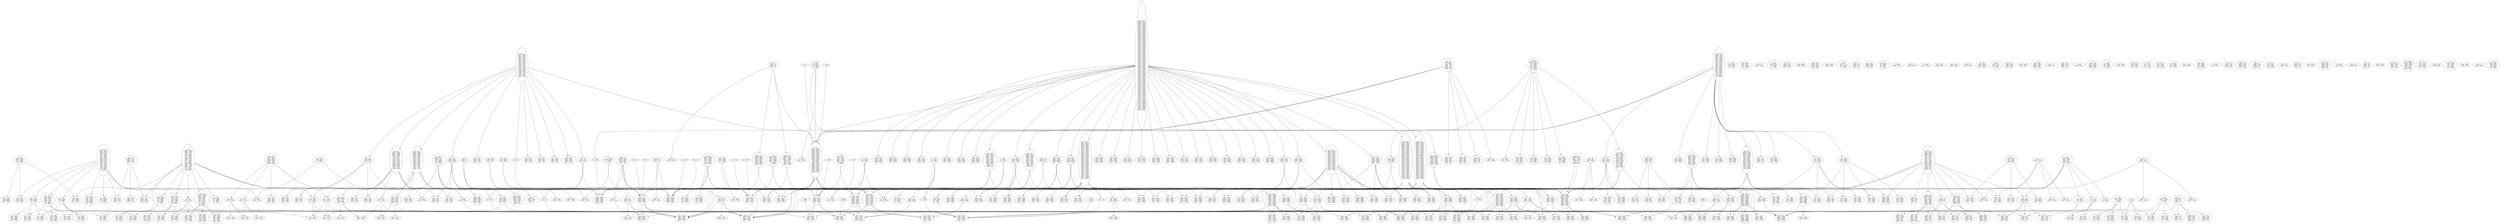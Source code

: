 digraph finite_state_machine {
	rankdir=TB;
	node [shape = ellipse];
	"abb = bbab
abbb = bbabb
abba = bbaba
aabb = abbab"
	"aabb = bab
aabbb = babb
aabba = baba
aaabb = abab"
	"aaaa = baba
ababa = babaa
aaaab = babab
aaaaa = babaa
aaaaa = ababa"
	"aa = bbaa
abbaa = bbaaa
aab = bbaab
aaa = bbaaa
aaa = abbaa"
	"ab = bbaa
abb = bbaab
aba = bbaaa
aab = abbaa"
	"a = babab"
	"ab = baab
abb = baabb
abaab = baaab
aba = baaba
aab = baaab
aab = abaab"
	"aa = bab
ababb = baaa
abaa = abbab
aaab = bbaba"
	"ab = bbbbb
abbab = bbaab
ababb = bbaab
ababa = baaba
abab = baab
abaab = baaab
aabab = baaab
aabab = abaab
aaabb = baaab"
	"a = aabaa
a = abaaa
a = aaaba"
	"abaa = bab
abaab = babb
abaaa = baba
aabaa = abab"
	"a = bb
abbbb = bbaa
abbbb = baba
abbab = baaa
abba = bbbab
abba = bbabb
abba = babbb
abab = bbbba
abaa = bbaab
abaa = babab
abaa = baabb
aabbb = baaa
aabb = bbbba
aaba = bbaab
aaba = babab
aaba = baabb
aaab = bbbaa
aaab = babba
aaaa = baaab
aaa = bbbab
aaa = bbabb
aaa = babbb"
	"a = ba
abbba = bbaa
abbba = babba
abbba = baba
abbba = baa
abba = bbbaa
abba = bbaba
abba = baba
abba = abbba
ababa = baaa
abaa = baaba
aba = bbbaa
aba = babba
aabba = baaba
aabba = baaa
aabba = ababa
aaba = bbaaa
aaba = babaa
aaa = baaba
aa = bbaba"
	"a = aaa
aba = abaaa
aaaba = abaaa
a = aaaaa"
	"aaba = bba
aabab = bbab
aabaa = bbaa
aaaba = abba"
	"abaaa = ba
ababa = bbaaa"
	"aaa = bbab
abbab = bbaba
aaab = bbabb
aaaa = bbaba
aaaa = abbab"
	"abbab = ba
abbba = babab"
	"aaaa = bbba
abbba = bbbaa
aaaab = bbbab
aaaaa = bbbaa
aaaaa = abbba"
	"abaa = abb
abaab = abbb
abaaa = abba
aabaa = aabb"
	"aaa = abaa
aabaa = abaaa
aaab = abaab
aaaa = abaaa
aaaa = aabaa"
	"ababa = abb
ababb = abbba"
	"abab = bbbb
ababb = bbbbb
ababb = babab
ababa = bbbba
aabab = abbbb"
	"abbb = baab
abbbb = baabb
abbba = baaba
aabbb = abaab"
	"aaab = aabb
aaabb = aabbb
aaaba = aabba
aaaab = aabbb
aaaab = aaabb"
	"a = abaa
ab = abaab
aabaa = abaaa
aa = abaaa
aa = aabaa"
	"aaba = baab
aabab = baabb
aabaa = bbaab
aabaa = baaba
aaaba = abaab"
	"aa = bbba
abbba = bbbaa
aab = bbbab
aaa = bbbaa
aaa = abbba"
	"aaab = bbaa
aaabb = bbaab
aaaba = bbaaa
aaaab = abbaa"
	"aabb = abaa
aabbb = abaab
aabba = abaaa
aaabb = aabaa"
	"ab = bbbb
abbab = bbaab
ababb = bbaab
ababa = baaba
abab = baab
abaab = baaab
aba = bbbba
aabab = baaab
aabab = abaab
aab = bbbab
aab = bbabb
aab = babbb
aab = abbbb
aaabb = baaab"
	"aba = bbbbb"
	"abab = baaa
ababb = baaab
ababa = baaaa
aabab = abaaa"
	"aabb = bb
aabbb = bbb
aabbb = baabb
aabba = bba
aaabb = abb"
	"ababa = baa
abbaa = baaba"
	"aaaaa = bba"
	"aaaa = aaba
aaaba = aabaa
aaaab = aabab
aaaaa = aabaa
aaaaa = aaaba"
	"abbb = bbab
abbbb = bbabb
abbba = bbaba
aabbb = abbab"
	"aaba = bb
aabbb = bbaba
aabab = bbb
aabab = baaba
aabaa = bba
aaaba = abb"
	"aaa = baaa
abaaa = baaaa
aaab = baaab
aaaa = baaaa
aaaa = abaaa
aaa = bbaaa"
	"aaa = aab
abaaa = abaab
aabba = aabbb
aabab = aabba
aabaa = aabbb
aabaa = aabab
aaabb = aabaa
aaaba = aabbb
aaaba = aabab
aaaab = aabba
aaaaa = aabbb
aaaaa = aabab"
	"abb = bbb
abbbb = baabb
ababb = bbbbb
ababb = bbabb
ababb = babbb
ababb = baabb
ababb = abbbb
aabbb = bbabb
aaabb = bbbbb
aaabb = bbabb
aaabb = babbb
aaabb = baabb"
	"a = abb
ababb = abbba
aba = ababb
a = abbbb"
	"aa = bbab
abbab = bbaba
aabab = bbaaa
aab = bbabb
aaa = bbaba
aaa = abbab"
	"aa = baaa
abaaa = baaaa
aab = baaab
aaa = baaaa
aaa = abaaa"
	"aab = bbb
abaab = abbbb
aaaab = bbbbb
aaaab = bbaab
aaaab = baabb"
	"aa = aab
abaa = abaab
aabab = aabba
aaba = aabab
aaabb = aaba
aaab = aabba
aaa = aabab
aa = aabbb"
	"abb = abba
abbab = abbb
abba = abbaa
abb = abbaa
aabb = aabba"
	"aaba = bab
aabab = babb
aabaa = baba
aaaba = abab"
	"abbb = bbbb
abbbb = bbbbb
abbbb = babbb
abbba = bbbba
aabbb = bbbbb
aabbb = babbb
aabbb = abbbb"
	"abaa = ba
ababa = babaa
abaab = bab
aabaa = aba"
	"ab = abbb
abb = abbbb
aba = abbba
aab = aabbb"
	"abba = bab
abbab = babb
abbaa = baba
aabba = abab"
	"abbb = bbba
abbbb = bbbab
abbba = bbbaa
aabbb = bbbaa
aabbb = abbba"
	"abba = bbbbb
abbab = babba"
	"aaa = baba
ababa = babaa
aaaba = baaaa
aaab = babab
aaaa = babaa
aaaa = ababa"
	"aabb = ab
aabbb = abb
aabba = aba
aaabb = aab"
	"abb = baba
abbba = baabb
abbb = babab
abba = babaa
aabb = ababa"
	"aa = abb
abba = abbbb
abaa = ababb
aaa = abbbb"
	"aa = b
abbba = bbbb
abbb = bbaaa
abbb = baaba
abbaa = bbab
abbaa = babb
ababa = bbab
ababa = babb
abab = baaaa
abaab = bbba
abaaa = bbb
abaaa = baab
aabba = bbab
aabba = babb
aabb = baaaa
aabaa = bbb
aabaa = baab
aaabb = bbba
aaaba = bbb
aaaba = baab
aaaab = bbaa
aaaab = baba"
	"abab = b
ababb = bb
aabab = ab"
	"aab = abab
aabb = ababb
aabab = abaab
aaba = ababa
aaab = abaab
aaab = aabab"
	"abbab = bb
abbbb = bbbab"
	"aaab = baaa
aaabb = bbaaa
aaabb = baaab
aaaba = baaaa
aaaab = abaaa"
	"aaba = bbbbb
aabab = baaba"
	"aaaaa = aba"
	"aaa = babab
aaaab = baaaa"
	"abba = ba
abbba = bba
abbba = babba
abbab = bab
abbaa = baa
aabba = aba"
	"aaa = aaaa
aaaab = aaab
aaaa = aaaaa
aaa = aaaaa"
	"ababa = b"
	"ababa = bb"
	"a = aaab
aaabb = ab
aaaab = aaaba
aa = aaaba
aa = aaaab"
	"aaab = ba
aaabb = bab
aaaba = baa
aaaab = aba"
	"aba = bbb
abbbb = bbbba
abbbb = babaa
ababa = abbbb
aabab = bbbba"
	"aabb = bba
aabbb = bbab
aabba = bbaa
aaabb = abba"
	"aaaaa = bab"
	"aaa = aaba
aaaba = aabaa
aaab = aabab
aaaa = aabaa
aaaa = aaaba"
	"aabb = bbba
aabbb = bbbab
aabba = bbbaa
aaabb = abbba"
	"a = baaa
abaaa = baaaa
ab = baaab
aa = baaaa
aa = abaaa"
	"aaaaa = b"
	"abab = bbb
abbbb = bbbab
ababb = bbbb
ababb = babab
ababa = bbba
aabab = abbb"
	"abab = abb
abbab = abbb
ababb = abbb
ababb = abbab
ababa = abba
aabab = aabb"
	"a = bbbab
abbab = bbbaa"
	"aabb = bbab
aabbb = bbabb
aabba = bbaba
aaabb = abbab"
	"aaaaa = ab
abbab = abbba
ababb = abbba
ababb = abbab
ababa = abbaa
abab = abba
abaab = abbaa
aabbb = abbba
aabab = abbaa"
	"abaa = bbba
abaab = bbbab
abaaa = bbbaa
aabaa = abbba"
	"aaaa = abaa
aabaa = abaaa
aaaab = abaab
aaaaa = abaaa
aaaaa = aabaa"
	"aa = ba
abbba = bbaaa
abbba = babba
abbba = babaa
abbba = baaba
abbba = baaaa
abbab = babab
abbaa = bbaba
abbaa = babba
abbaa = abbba
abba = baba
ababa = bbbaa
ababa = babba
ababa = baaaa
abaaa = bbbba
abaaa = babba
abaaa = baaba
aabba = bbbaa
aabba = bbaba
aabba = babaa
aabba = baaba
aabba = baaaa
aabba = ababa
aabaa = bbbba
aabaa = bbaba
aabaa = babba
aabaa = baaba
aaaba = bbbba
aaaba = bbbaa
aaaba = bbaaa
aaaba = babba
aaaba = babaa
aaaaa = bbaba
aaaaa = babba
aaaaa = baaba"
	"aaa = ab
abbab = abbba
abbaa = abbb
ababb = abbba
ababb = abbab
ababa = abbb
ababa = abbaa
abab = abba
abaab = abbaa
abaaa = abab
aabbb = abbba
aabba = abbb
aabb = abaaa
aabab = abbaa
aabaa = abab
aaaba = abab
aaaab = abba"
	"abba = bbab
abbab = bbabb
abbaa = bbaba
aabba = bbabb
aabba = abbab"
	"aaaaa = bbba
abbba = bbbaa"
	"aaaaa = aaab
aaaab = aaaba"
	"abba = bbaa
abbab = bbaab
abbaa = bbaaa
aabba = bbaaa
aabba = abbaa"
	"abaab = b
abbab = bbaab
ababb = bbaab
ababa = baaba
abab = baab
aabab = b
aabab = abaab
aaabb = b"
	"aaa = abba
aabba = abbaa
aaab = abbab
aaaa = abbaa
aaaa = aabba"
	"aabb = abab
aabbb = ababb
aabba = ababa
aaabb = aabab"
	"aaba = bbba
aabab = bbbab
aabaa = bbbaa
aaaba = abbba"
	"aaba = ba
aabba = bba
aabba = baaba
aabab = bab
aabaa = baa
aaaba = aba"
	"abba = baa
abbab = baab
abbaa = baaa
aabba = abaa"
	"aab = abba
aabb = abbab
aaba = abbaa
aaab = aabba"
	"ababa = ba
abbba = bbaba
abbba = babba
abbab = babab
abbaa = babaa
abba = baba
aabba = ba
aabba = ababa"
	"aabba = b
aabbb = babba"
	"abaa = babb
abaab = babbb
abaaa = babba
aabaa = ababb"
	"aba = babb
abab = babbb
abaa = babba
aaba = ababb"
	"a = baabb
aaabb = baaba"
	"abaa = bb
ababb = bbbaa
abaab = bbb
abaab = babaa
abaaa = bba
aabaa = abb"
	"aba = baba
ababa = baaba
abab = babab
abaa = babaa
aba = bbaba
aaba = baaba
aaba = ababa"
	"a = bbab
abbab = bbaba
ab = bbabb
aa = bbaba"
	"aa = aabb
aab = aabbb
aaabb = aabba
aaa = aabba
aaa = aaabb"
	"a = bbabb
ababb = bbaba"
	"a = b
abbbb = bbbaa
abbbb = bbaba
abbbb = babba
abbbb = baaaa
abbba = bbbbb
abbba = bbbab
abbba = bbabb
abbba = babbb
abbba = baaab
abbab = bbbba
abbab = bbaaa
abbab = babaa
abbab = baaba
abbaa = bbbbb
abbaa = bbbab
abbaa = bbaab
abbaa = babbb
abbaa = babab
abbaa = baabb
ababb = bbbba
ababb = bbaaa
ababb = babaa
ababb = baaba
ababa = bbbbb
ababa = bbbab
ababa = bbabb
ababa = bbaab
ababa = babbb
ababa = babab
ababa = baabb
abaab = bbbaa
abaab = bbaba
abaab = babba
abaab = baaaa
abaaa = bbbbb
abaaa = bbabb
abaaa = bbaab
abaaa = babbb
abaaa = babab
abaaa = baabb
abaaa = baaab
aabbb = bbbba
aabbb = bbaaa
aabbb = babaa
aabbb = baaba
aabba = bbbbb
aabba = bbbab
aabba = bbaab
aabba = babbb
aabba = babab
aabba = baabb
aabab = bbbaa
aabab = bbaba
aabab = babba
aabab = baaaa
aabaa = bbbab
aabaa = bbabb
aabaa = babbb
aabaa = babab
aabaa = baaab
aaabb = bbbaa
aaabb = bbaba
aaabb = babba
aaabb = baaaa
aaaba = bbbbb
aaaba = bbbab
aaaba = bbabb
aaaba = bbaab
aaaba = babab
aaaba = baabb
aaaba = baaab
aaaab = bbbba
aaaab = bbaaa
aaaab = babaa
aaaab = baaba
aaaaa = bbbbb
aaaaa = bbbab
aaaaa = bbaab
aaaaa = babbb
aaaaa = babab
aaaaa = baabb
aaaaa = baaab"
	"aba = bbab
abab = bbabb
abaa = bbaba
aaba = abbab"
	"aabb = abba
aabbb = abbab
aabba = abbaa
aaabb = abbaa
aaabb = aabba"
	"abbb = bbbbb
abbbb = babbb"
	"aab = ababa
aabba = abaab"
	"aaab = bba
aaabb = bbab
aaaba = bbaa
aaaab = abba"
	"aaaaa = bbb"
	"aaa = aabb
aaabb = aabba
aaab = aabbb
aaaa = aabba
aaaa = aaabb"
	"aaaaa = babb
ababb = babba"
	"aa = bbbbb"
	"aaa = aba
abaaa = ababa
aabaa = ababa
aaaaa = ababa"
	"ababa = bba
abbba = bbaba"
	"abba = babb
abbab = babbb
abbaa = bbabb
abbaa = babba
aabba = ababb"
	"aaaba = aab
aaabb = aabba"
	"aaaa = baab
abaab = baaba
aaaab = baabb
aaaaa = baaba
aaaaa = abaab"
	"aaba = abab
aabab = ababb
aabaa = ababa
aaaba = ababb
aaaba = aabab"
	"aa = abbab
aabab = abbaa"
	"abba = bba
abbab = bbab
abbaa = bbaa
aabba = bba
aabba = abba"
	"aab = aabb
aabb = aabbb
aaba = aabba
aab = aabbb
aaab = aaabb"
	"aa = baa
abbaa = babaa
abbaa = baaa
abaa = bbaaa
abaa = babaa
abaa = abbaa
aaa = babaa
aa = bbbaa"
	"aaab = aaba
aaabb = aabab
aaaba = aabaa
aaaab = aabaa
aaaab = aaaba"
	"aa = bbb
abbba = bbaab
abbba = baabb
abaa = bbbab
abaa = abbbb
aaba = babbb
aaaa = bbaab
aaaa = baabb"
	"aaab = baba
aaabb = babab
aaaba = babaa
aaaab = ababa"
	"aabaa = b
aabab = babaa"
	"abbba = b
abbbb = bbbba"
	"abaa = abba
abaab = abbab
abaaa = abbaa
aabaa = aabba"
	"abbb = bbb
abbbb = bbbb
abbbb = babbb
abbba = bbba
aabbb = bbb
aabbb = abbb"
	"aaab = bbba
aaabb = bbbab
aaaba = bbbaa
aaaab = abbba"
	"aaaa = bbab
abbab = bbaba
aaaab = bbabb
aaaaa = bbaba
aaaaa = abbab"
	"a = baaba
a = bbaaa"
	"aaab = abb
aaabb = abbb
aaaba = abba
aaaab = aabb"
	"aaab = ab
aaabb = abb
aaaba = aba
aaaab = aab"
	"aabb = abb
aabbb = abbb
aabba = abba
aaabb = abb
aaabb = aabb"
	"abb = bbba
abbb = bbbab
abba = bbbaa
aabb = abbba"
	"aaa = bb
abbaa = bbbb
abbaa = baaab
abaaa = bbab
abaaa = abbb
aabba = bbbb
aabba = baaab
aaaba = babb"
	"aaaaa = ba
abbba = bbbaa
abbba = bbaba
abbba = babba
abbab = babab
abba = baba
aabba = babaa
aabba = baaba
aabba = ababa"
	"aaa = bbb
abaaa = bbbab
abaaa = abbbb
aaaba = babbb"
	"aa = bbabb
aaabb = bbaaa"
	"aaba = baa
aabab = baab
aabaa = baaa
aaaba = abaa"
	"aab = baab
aabb = baabb
aaba = baaba
aab = bbaab
aaab = abaab"
	"aa = babb
ababb = babba
aab = babbb
aaabb = babaa
aaa = babba
aaa = ababb"
	"a = aaba
aabab = ab
aaaba = aabaa
aa = aabaa
aa = aaaba"
	"aaaaa = abbb
aabbb = abbba"
	"a = baba
ab = babab
aa = babaa"
	"abaa = baba
abaab = babab
abaaa = bbaba
abaaa = babaa
aabaa = ababa"
	"aba = abaa
abaab = abab
abaa = abaaa
aba = abaaa
aaba = aabaa"
	"aab = baa
abaab = abbaa
aabbb = bbbaa
aabab = babaa
aaaab = baaaa"
	"aaaa = bab
aaaab = babb
aaaaa = abab"
	"aabb = bbaa
aabbb = bbaab
aabba = bbaaa
aaabb = abbaa"
	"abb = baa
abbbb = babaa
ababb = baaaa
ababb = abbaa"
	"a = bbbb
aa = bbbba
aa = bbbab
aa = babbb
aa = abbbb"
	"ab = b
abbb = bbaab
abbb = babab
abbab = bbb
abbab = bbaab
abbab = babb
abb = baaab
ababb = bbab
abab = baab
abab = baaab
abaab = bab
abaab = baaab
aabbb = bbab
aabb = baaab
aabab = bb
aabab = baab
aaabb = bab
aaabb = baab"
	"aba = bba
abbba = bbbba
abbba = bbaba
ababa = bbbba
ababa = abbba"
	"aabb = baa
aabbb = baab
aabba = baaa
aaabb = abaa"
	"abba = baaa
abbab = baaab
abbaa = baaaa
aabba = abaaa"
	"aaba = abbb
aabab = abbbb
aabaa = abbba
aaaba = aabbb"
	"aba = abb
abbba = abbbb
ababb = abbba
ababa = abbbb
ababa = ababb"
	"aaaaa = baab
abaab = baaba"
	"aaba = bbb
aabab = bbbb
aabab = baaba
aabaa = bbba
aaaba = abbb"
	"aaaba = b
aaabb = baaba"
	"aaab = baab
aaabb = baabb
aaaba = baaba
aaaab = abaab"
	"abbb = bba
abbbb = bbab
abbba = bbaa
aabbb = abba"
	"abaa = bbab
abaab = bbabb
abaaa = bbaba
aabaa = abbab"
	"a = bbaab
abaab = bbaaa"
	"aaaaa = bb"
	"aaa = ababa
aaaba = abaaa"
	"aaaa = abb
aaaab = abbb"
	"aaaa = ab
abbab = abbba
ababb = abbba
ababb = abbab
ababa = abbaa
abab = abba
abaab = abbaa
abaaa = abb
aabbb = abbba
aabab = abbaa
aabaa = abb
aaaba = abb
aaaab = abb"
	"aab = ba
abaab = abba
aabba = baaab
aabab = bba
aaaab = baa"
	"aab = bbbbb"
	"aaab = bb
aaabb = bbb
aaabb = baaab
aaaba = bba
aaaab = abb"
	"aaaa = bbb
aaaab = bbbb
aaaab = baaaa"
	"abb = baab
abbb = baabb
abba = baaba
aabb = abaab"
	"a = abbb
ab = abbbb
aabbb = abbba
aa = abbba
aa = aabbb"
	"aaa = baa
abbaa = bbbaa
abbaa = babaa
abbaa = baaaa
abaaa = bbbaa
abaaa = babaa
abaaa = abbaa
aabaa = bbbaa
aabaa = bbaaa
aabaa = babaa
aaaaa = bbbaa
aaaaa = babaa"
	"aa = babab"
	"aaba = bbbb
aabab = bbbbb
aabab = baaba
aabaa = bbbba
aaaba = abbbb"
	"aaab = abaa
aaabb = abaab
aaaba = abaaa
aaaab = aabaa"
	"abba = bbbb
abbab = bbbbb
abbab = babba
abbaa = bbbba
aabba = abbbb"
	"aba = abab
abab = ababb
abaab = ababa
abaa = ababa
abaa = abaab
aba = ababb
aaba = aabab"
	"aaaaa = aab
aabab = aabba
aaabb = aabba"
	"abab = abbb
ababb = abbbb
ababa = abbba
aabab = aabbb"
	"a = bba
abbba = bbaba
abb = bbabb
aba = bbaba
aba = abbba
ab = bbab
a = bbbba"
	"ab = abab
ababb = abb
aba = ababa
aab = aabab"
	"aab = abbb
aabb = abbbb
aaba = abbba
aaab = aabbb"
	"ab = ba
abbba = bbaab
abbba = babab
abbba = baabb
abbab = bbbaa
abbab = bbaba
abbab = babba
abbab = abbba
abbaa = baaab
ababb = bbbaa
ababb = babba
ababa = baaab
abab = abba
abaab = bbaaa
abaab = babaa
abaab = baaba
aabbb = bbaba
aabbb = babba
aabba = baaab
aabab = bbaaa
aabab = baaba
aaabb = babaa
aaabb = baaba"
	"abba = bbba
abbab = bbbab
abbaa = bbbaa
aabba = abbba"
	"abbb = babb
abbbb = bbabb
abbbb = babbb
abbba = babba
aabbb = ababb"
	"aba = bbba
abab = bbbab
abaa = bbbaa
aaba = abbba"
	"aaba = bbaa
aabab = bbaab
aabaa = bbaaa
aaaba = abbaa"
	"a = aab
aba = abaab
aabba = abaab
a = aabab
a = aaabb"
	"aab = bb
abaab = abbb
aaaab = bbb
aaaab = baab"
	"abb = ba
abbbb = bba
abbba = baabb
ababb = baa
ababb = abba"
	"a = aaaa
aaaab = ab
aa = aaaaa"
	"ab = babb
abb = babbb
ababb = babab
aba = babba
aab = ababb"
	"aaba = babb
aabab = babbb
aabaa = babba
aaaba = ababb"
	"aba = baa
abbaa = bbaaa
abbaa = babaa
abbaa = baaba
ababb = baabb
ababa = bbaaa
ababa = babaa
ababa = baaba
ababa = abbaa
abab = baab
aaaba = baaaa"
	"abbb = bab
abbbb = babb
abbba = baba
aabbb = abab"
	"aaab = abbb
aaabb = abbbb
aaaba = abbba
aaaab = aabbb"
	"abaa = bbb
abaab = bbbb
abaab = babaa
abaaa = bbba
aabaa = abbb"
	"aabaa = bb
aabbb = bbbaa"
	"abaa = abbb
abaab = abbbb
abaaa = abbba
aabaa = aabbb"
	"a = abaab
a = aaabb"
	"a = abba
ab = abbab
aabba = abbaa
aa = abbaa
aa = aabba"
	"aabaa = ab
aabab = abbaa"
	"abab = baba
ababb = bbaba
ababb = babab
ababa = babaa
aabab = babaa
aabab = ababa"
	"abb = babab
abbab = baabb"
	"aaaba = ab
aaabb = ababa"
	"aa = baba
ababa = babaa
aaa = babaa"
	"aaab = babb
aaabb = babbb
aaaba = babba
aaaab = ababb"
	"aabba = ab
aabbb = abbba"
	"aaab = bbab
aaabb = bbabb
aaaba = bbaba
aaaab = abbab"
	"aabb = bbbbb
aabbb = baabb"
	"aab = bbbb
aaba = bbbba
aaab = abbbb"
	"aa = ab
abbab = abbba
abbaa = abbab
ababb = abbab
ababb = abbaa
ababa = abbab
ababa = abbaa
abab = abba
abaab = abbba
abaab = abbaa
abaaa = abbbb
abaaa = abbab
aabbb = abbaa
aabbb = ababa
aabbb = abaaa
aabba = abbab
aabba = ababb
aabab = abbba
aabab = abbaa
aabab = abaaa
aabaa = abbbb
aabaa = abbab
aabaa = ababb
aabaa = abaab
aaabb = abbba
aaabb = abaaa
aaaba = abbbb
aaaba = abbab
aaaba = abaab
aaaab = abbba
aaaab = abbaa
aaaab = ababa
aaaaa = abbab
aaaaa = ababb
aaaaa = abaab"
	"abaa = b
abaab = babaa"
	"abab = bb
ababb = bbb
ababb = babab
aabab = abb"
	"aaaaa = aaba
aaaba = aabaa"
	"aaa = bbaa
abbaa = bbaaa
aaab = bbaab
aaaa = bbaaa
aaaa = abbaa"
	"abab = bbaa
ababb = bbaab
ababa = bbaaa
aabab = abbaa"
	"abaa = baaa
abaab = baaab
abaaa = baaaa
aabaa = baaaa
aabaa = abaaa"
	"a = bbba
abbba = bbbaa
ab = bbbab
aa = bbbaa
aa = abbba"
	"aa = abaab
aaaab = abaaa"
	"aaaa = bbaa
abbaa = bbaaa
aaaab = bbaab
aaaaa = bbaaa
aaaaa = abbaa"
	"aaaa = aaab
aaaba = aaabb
aaaab = aaabb
aaaab = aaaba
aaaaa = aaabb
aaaaa = aaaba
aaaaa = aaaab"
	"aaba = b
aabab = bb
aabab = baaba"
	"abb = bbaa
abbb = bbaab
abba = bbaaa
aabb = abbaa"
	"ab = baaa
abb = baaab
aba = baaaa
aab = abaaa"
	"aabaa = ba
aabba = babaa"
	"abab = ba
ababb = bab
aabab = aba"
	"aabb = baab
aabbb = bbaab
aabbb = baabb
aabba = baaba
aaabb = abaab"
	"a = aba
a = ababa"
	"aab = bab
abaab = abbab
aabab = baaab
aaaab = babab
aaaab = baaab"
	"abaab = bb
ababb = bbaab"
	"aaa = bbbb
abbbb = bbbba
aaaa = bbbba
aaaa = abbbb"
	"aaaa = baaa
abaaa = bbaaa
abaaa = baaaa
aaaab = baaab
aaaaa = bbaaa
aaaaa = baaaa
aaaaa = abaaa"
	"aaab = aba
aaabb = abab
aaaba = abaa
aaaab = aaba"
	"aab = baaa
aabb = baaab
aaba = baaaa
aaab = abaaa"
	"aaaa = abba
aabba = abbaa
aaaab = abbab
aaaaa = abbaa
aaaaa = aabba"
	"aab = abaa
aabb = abaab
aaba = abaaa
aaab = aabaa"
	"aabb = baba
aabbb = babab
aabba = babaa
aaabb = ababa"
	"aaa = ba
abbba = bbbaa
abbba = bbaba
abbba = babba
abbab = babab
abbaa = bbba
abba = baba
abba = baaaa
ababa = bbba
abaaa = baba
abaaa = abba
aabba = bbba
aabba = babaa
aabba = baaba
aabba = ababa
aabaa = baba
aaaba = bbaa"
	"abb = abbb
abbb = abbbb
abba = abbba
abb = abbbb
aabb = aabbb"
	"a = ab
abbab = abbba
abba = abbab
ababb = abba
ababa = abbaa
abab = abbba
abab = abba
abaab = abbaa
aba = abbab
aabbb = abba
aabbb = aba
aabb = abbba
aabab = abaa
aaba = abaab
aab = abbba
aaabb = abaa
aaab = abbaa
aaab = ababa
aaa = abaab
aa = ababb"
	"aaab = bbb
aaabb = bbbb
aaabb = baaab
aaaba = bbba
aaaab = abbb"
	"aaaaa = baba
ababa = babaa"
	"abb = bba
abbbb = bbbba
ababb = bbaba
ababb = abbba
aaabb = bbaaa"
	"a = abab
ab = ababb
aa = aabab"
	"aaba = abba
aabab = abbab
aabaa = abbaa
aaaba = aabba"
	"ab = bbba
abb = bbbab
aba = bbbaa
aab = abbba"
	"aabb = abbb
aabbb = abbbb
aabba = abbba
aaabb = abbbb
aaabb = aabbb"
	"aaaa = aabb
aaabb = aabba
aaaab = aabbb
aaaaa = aabba
aaaaa = aaabb"
	"aaaaa = bbab
abbab = bbaba"
	"aaa = babb
ababb = babba
aaab = babbb
aaaa = babba
aaaa = ababb"
	"aaba = baba
aabab = babab
aabaa = babaa
aaaba = ababa"
	"a = baaab
aaaab = baaaa"
	"a = babb
ababb = babba
ab = babbb
aa = ababb"
	"abaa = baa
abbaa = bbaa
abbaa = babaa
abaab = baab
abaaa = baaa
aabaa = baa
aabaa = abaa"
	"abaa = baab
abaab = baabb
abaaa = baaba
aabaa = baabb
aabaa = abaab"
	"a = babba
abbab = babab
abba = baba
aabba = babaa
aabba = baaba
aabba = ababa
a = bbbaa
a = bbaba"
	"abbb = bb
abbbb = bbb
abbbb = babbb
abbba = bba
aabbb = abb"
	"a = bbb
abbbb = baa
aba = bbbab
aba = bbabb
aba = babbb
aba = abbbb
aab = bbbba
aaa = bbaab
aaa = baabb"
	"aaab = baa
aaabb = baab
aaaba = baaa
aaaab = abaa"
	"aab = ab
abaab = abab
aabab = abaab
aaaab = ab"
	"abaa = abab
abaab = ababb
abaaa = ababa
aabaa = aabab"
	"aa = abba
aabba = abbaa
aab = abbab
aaa = abbaa
aaa = aabba"
	"abab = bba
abbba = bbaab
ababb = bbab
ababa = bbaa
aabab = abba"
	"abb = baaa
abbb = baaab
abba = baaaa
aabb = abaaa"
	"a = baa
abbaa = baaba
aba = abbaa
a = bbaaa
a = babaa"
	"abbb = baba
abbbb = babab
abbba = babaa
aabbb = ababa"
	"abbb = b
abbbb = bb
abbbb = babbb
abbba = ba
aabbb = ab"
	"aaba = baaa
aabab = baaab
aabaa = baaaa
aaaba = abaaa"
	"ab = bab
abbab = bbaab
abbab = babab
abbab = baab
abab = bbaab
abab = baab
abab = abbab
abaab = baaab
ab = bbbab
ab = bbab
aab = abbab
aaab = baaab"
	"aaba = bbab
aabab = bbabb
aabaa = bbaba
aaaba = abbab"
	"aaaaa = baaa
abaaa = baaaa"
	"aba = bbaa
abab = bbaab
abaa = bbaaa
aaba = abbaa"
	"aaab = abba
aaabb = abbab
aaaba = abbaa
aaaab = aabba"
	"aab = aba
abaab = ababa
aabba = abaab
aabab = ababa
aabab = aabba
aaabb = ababa
aaabb = aabba
aaaab = abaaa"
	"aab = aaba
aabb = aabba
aabab = aabba
aabab = aabb
aaba = aabaa
aab = aabaa
aaab = aaaba"
	"aab = bbaa
aabb = bbaab
aaba = bbaaa
aaab = abbaa"
	"aba = bab
abbab = babba
ababa = abbab
abaab = baaba
abaaa = bbbab
aaaba = babbb"
	"aa = babba
aabba = babaa"
	"abaab = ba
ababa = baaab"
	"aab = babab
aabab = baaab"
	"aaaaa = abaa
aabaa = abaaa"
	"abaa = bbaa
abaab = bbaab
abaaa = bbaaa
aabaa = abbaa"
	"aab = bba
abaab = abbba
aabab = bbbba
aaaab = bbaba"
	"abbb = ba
abbbb = bab
abbba = baa
aabbb = aba"
	"abba = bbb
abbab = bbbb
abbab = babba
abbaa = bbba
aabba = abbb"
	"aaa = abb
abbaa = abbbb
abaaa = ababb
aabba = abbbb
aaaaa = abbbb"
	"ab = aba
abbb = abbba
abbab = abbba
ababa = abbaa
abab = abbaa
abab = abba
abab = ababa
abaab = abba
abaab = ababa
ab = abaaa"
	"aa = bba
abba = bbbba
abaa = abbba
aaa = bbbba"
	"abba = abbb
abbab = abbbb
abbaa = abbba
aabba = aabbb"
	"aba = bb
abbb = babaa
ababa = abbb
aabab = bbba"
	"aaa = bba
abbaa = bbbba
abaaa = abbba
aabba = bbbba
aaaaa = bbbba"
	"aaaa = ba
abbba = bbbaa
abbba = bbaba
abbba = babba
abbab = babab
abba = baba
abaaa = bba
aabba = babaa
aabba = baaba
aabba = ababa
aabaa = bba
aaaba = bba
aaaab = bab"
	"aaaa = bb
aaaab = bbb
aaaab = baaaa"
	"abaaa = baa
abbaa = bbaaa"
	"a = aabb
aabbb = ab
aaabb = aabba
aa = aabba
aa = aaabb"
	"aa = baaba
aaaba = baaaa"
	"aab = abb
abaab = ababb
aaaab = abbbb"
	"aabb = baaa
aabbb = baaab
aabba = baaaa
aaabb = abaaa"
	"ababa = bbb
abbbb = bbbba"
	"abab = bbbbb
ababb = babab"
	"aa = aaaa
aaaab = aab
aaa = aaaaa"
	"aaaa = bbbbb
aaaab = baaaa"
	"aaaa = aba
aaaab = abab"
	"ab = abaa
abb = abbaa
abaab = abbaa
abaab = abb
aba = abaaa
aab = aabaa"
	"abba = b
abbab = babba
abbaa = ba"
	"aaaa = baa
abbaa = bbaaa
abbaa = babaa
abaaa = bbaa
aabaa = bbaa
aaaab = baab"
	"abba = bb
abbbb = bbbba
abbab = bbb
abbab = babba
abbaa = bba
aabba = abb"
	"abbb = baaa
abbbb = baaab
abbba = baaaa
aabbb = abaaa"
	"aab = bbba
aabb = bbbab
aaba = bbbaa
aaab = abbba"
	"a = baab
abaab = baaba
ab = baabb"
	"abab = bab
abbab = bbab
abbab = babab
ababb = babb
ababa = baba
aabab = bab
aabab = abab"
	"aaab = aab
aaabb = aabb
aaaba = aaba
aaaab = aab
aaaab = aaab"
	"a = bab
abbab = babba
ababb = baa
ababa = baaab
aba = abbab
aab = bbaba
aaa = baaab"
	"ab = bbb
abbbb = baab
abbab = bbaab
ababb = bbaab
ababa = baaba
abab = bbabb
abab = babbb
abab = baab
abab = abbbb
abaab = baaab
aabb = bbbab
aabab = baaab
aabab = abaab
aaabb = baaab
aaab = bbaab
aaab = babab
aaab = baabb"
	"abb = bbbb
abba = bbbba
ababb = baabb
aabbb = baabb
aabb = bbabb
aabb = babbb
aabb = abbbb"
	"aa = abab
aabab = ababa
aab = ababb
aaa = aabab"
	"a = babbb
aabbb = babba"
	"aabb = b
aabbb = bb
aabbb = baabb
aabba = ba
aaabb = ab"
	"aba = abba
abab = abbab
abaa = abbaa
aaba = aabba"
	"aa = bbbb
abbbb = bbbba
aaa = bbbba
aaa = abbbb"
	"abab = bbab
ababb = bbabb
ababa = bbaba
aabab = abbab"
	"aaaa = b
abaaa = bb
aaaba = bb
aaaab = bb"
	"aaaa = bba
aaaab = bbab"
	"aabb = babb
aabbb = babbb
aabba = babba
aaabb = ababb"
	"aaa = bbbbb"
	"ab = bb
abbbb = bbaab
abbbb = babab
abbbb = baaab
abbab = bbbbb
abbab = bbabb
abbab = bbaab
abbab = babbb
abbab = baaab
abbab = abbbb
ababb = bbbab
ababb = bbaab
ababb = baaab
ababa = baaba
abab = baab
abaab = bbbbb
abaab = bbbab
abaab = bbabb
abaab = babbb
abaab = babab
abaab = baabb
abaab = baaab
aabbb = bbbab
aabbb = baaab
aabab = bbbbb
aabab = bbabb
aabab = bbaab
aabab = baabb
aabab = abaab
aaabb = bbbab
aaabb = bbaab
aaabb = babab
aaaab = bbbab
aaaab = bbabb
aaaab = babbb"
	"aa = aaab
aaabb = aab
aaaab = aaaba
aaa = aaaba
aaa = aaaab"
	"abbaa = b
abbab = bbbaa"
	"aabb = ba
aabbb = bab
aabba = baa
aaabb = aba"
	"abaa = bbbbb
abaab = babaa"
	"aaaa = babb
ababb = babba
aaaab = babbb
aaaaa = babba
aaaaa = ababb"
	"aab = bbab
aabb = bbabb
aaba = bbaba
aaab = abbab"
	"aaa = bab
ababb = baaaa
abaaa = abbab
aaaab = bbaba
aaaab = baaaa"
	"abb = babb
abbb = babbb
abba = babba
abb = bbabb
ababb = baabb
aabb = baabb
aabb = ababb"
	"aba = baaa
abab = baaab
abaa = baaaa
aaba = abaaa"
	"aaa = abbb
aabbb = abbba
aaab = abbbb
aaaa = abbba
aaaa = aabbb"
	"aaa = baab
abaab = baaba
aaab = baabb
aaaa = baaba
aaaa = abaab"
	"aa = abaa
aabaa = abaaa
aab = abaab
aaa = abaaa
aaa = aabaa"
	"aa = aaa
abaa = abaaa
aa = aaaaa"
	"abab = baa
abbaa = baaab
ababb = baab
ababa = baaa
aabab = abaa"
	"aaab = bbbbb
aaabb = baaab"
	"aaa = aaab
aaab = aaabb
aaaab = aaaba
aaaa = aaaba
aaaa = aaaab
aaa = aaabb"
	"a = abbab
ababb = abbab
ababa = abbaa
abab = abba
abaab = abbaa
aabab = abbaa
a = ababb
a = aabbb"
	"aa = bb
abbbb = bbaaa
abbbb = baaba
abbab = bbbaa
abbab = baaaa
abbaa = bbabb
abaab = bbbba
abaab = bbaaa
aabbb = babba
aabbb = baaaa
aabba = bbabb
aabaa = bbbbb
aabaa = bbaab
aabaa = baabb
aaabb = bbbba
aaabb = baaba
aaaab = bbbaa
aaaab = babba
aaaaa = bbabb"
	"aaaaa = abba
aabba = abbaa"
	"abbb = baa
abbbb = baab
abbba = baaa
aabbb = abaa"
	"aaba = aba
aabab = abab
aabaa = abaa
aaaba = aba
aaaba = aaba"
	"ab = ababa
abbab = abbba
ababb = abbba
ababb = abbab
ababa = abbaa
abab = abba
ab = abbaa
aabab = aabba"
	"aaab = bab
aaabb = babb
aaaba = baba
aaaab = abab"
	"ab = baa
abbaa = baaab
abb = babaa
abab = abbaa
aab = baaaa"
	"ab = bba
abbba = bbaab
abb = bbbba
abab = abbba
aab = bbaba"
	"abbb = bbaa
abbbb = bbaab
abbba = bbaaa
aabbb = abbaa"
	"aab = baba
aabba = baaab
aabb = babab
aaba = babaa
aaab = ababa"
	"a = bbaa
abbaa = bbaaa
ab = bbaab
aa = bbaaa
aa = abbaa"
	"aaa = b
abbaa = bbb
abb = baaaa
abaaa = bab
aabba = bbb
aabaa = bab
aaaba = bab
aaaab = bba"
	"aab = babb
aabb = babbb
aaba = babba
aaab = ababb"
	"a = bbbbb"
	"aa = aaba
aab = aabab
aaaba = aabaa
aaa = aabaa
aaa = aaaba"
	"ababa = bab
abbab = babba"
	"aa = baab
abaab = baaba
aab = baabb
aaaab = baaaa
aaa = baaba
aaa = abaab"
	"abbab = b
aabbb = b"
	"aaaaa = bbaa
abbaa = bbaaa"
	"aabb = aba
aabbb = abab
aabba = abaa
aaabb = aaba"
	"aba = bbbb
abaa = bbbba
aaba = abbbb"
	"abb = b
abbab = baabb
ababb = b
ababb = abb
aabbb = b"
	"aaaa = aab
aabab = aabba
aabaa = aabb
aaabb = aabba
aaaba = aabb
aaaab = aabb"
	"aabb = bbbb
aabbb = bbbbb
aabbb = baabb
aabba = bbbba
aaabb = abbbb"
	"aaa = abab
aabab = ababa
aaab = ababb
aaaab = abaaa
aaaa = ababa
aaaa = aabab"
	"aaaaa = baa
abbaa = bbaaa
abbaa = babaa"
	"abab = bbba
ababb = bbbab
ababa = bbbaa
aabab = abbba"
	"aaab = abab
aaabb = ababb
aaaba = ababa
aaaab = aabab"
	"aabb = bbb
aabbb = bbbb
aabbb = baabb
aabba = bbba
aaabb = abbb"
	"abaa = bba
abaab = bbab
abaaa = bbaa
aabaa = abba"
	"ab = abb
ababb = abbab
abab = ababb
ab = abbbb"
	"aab = b
abaab = abb
aabab = baaab
aaaab = b"
	"aaaa = bbbb
abbbb = bbbba
aaaab = bbbbb
aaaab = baaaa
aaaaa = bbbba
aaaaa = abbbb"
	"abb = bbbbb
ababb = baabb
aabbb = baabb"
	"a = aa
abba = abbaa
aabba = abbaa
aabaa = aba
aaba = abaaa
aaaba = abaa"
	"aaba = abaa
aabab = abaab
aabaa = abaaa
aaaba = abaaa
aaaba = aabaa"
	"abba = baab
abbab = baabb
abbaa = baaba
aabba = abaab"
	"abb = bab
abbbb = bbbab
abbab = babab
abbab = baabb
abbaa = babaa
abba = baba
ababb = babab
ababb = baabb
ababb = abbab
aabbb = babab
aabbb = baabb"
	"abab = babb
ababb = babbb
ababa = babba
aabab = babbb
aabab = ababb"
	"aba = b
abbba = bbb
abbba = babab
abb = babaa
abaab = baaba
aabab = bba"
	"abb = bb
abbb = baabb
ababb = bbb
ababb = babb
ababb = baabb
ababb = abbb
aabbb = babb
aaabb = bb"
	"abaa = bbbb
abaab = bbbbb
abaab = babaa
abaaa = bbbba
aabaa = abbbb"
	"aa = abbb
aabbb = abbba
aab = abbbb
aaa = abbba
aaa = aabbb"
	"aaba = ab
aabab = abb
aabab = ababa
aabaa = aba"
	"aa = aba
abaa = ababa"
	"aaaaa = abb"
	"aba = abbb
abab = abbbb
abaa = abbba
aaba = aabbb"
	"aaab = b
aaabb = bb
aaabb = baaab
aaaba = ba
aaaab = ab"
	"aba = ba
abbba = bbba
abbba = babba
abba = baba
abba = baaba
ababa = baaba
ababa = abba
aabba = baba
aabba = ababa
aaaba = ba"
	"aaba = aabb
aabab = aabbb
aabaa = aabba
aaaba = aaabb"
	"aaaaa = bbbb
abbbb = bbbba"
	"aaab = bbbb
aaabb = bbbbb
aaabb = baaab
aaaba = bbbba
aaaab = abbbb"
	"aaaaa = aabb
aaabb = aabba"
	"aaa = bbba
abbba = bbbaa
aaab = bbbab
aaaa = bbbaa
aaaa = abbba"
	"abaaa = b
abaab = bbaaa"
	"aa = ababa"
	"aaaa = abbb
aabbb = abbba
aaaab = abbbb
aaaaa = abbba
aaaaa = aabbb"
	"aaba = abb
aabab = abbb
aabaa = abba
aaaba = aabb"
	"aaaa = abab
aabab = ababa
aaaab = ababb
aaaaa = ababa
aaaaa = aabab"
	"ab = abba
abbab = abbba
abb = abbba
abb = abbab
aba = abbaa
aab = aabba"
	"ab = ba
abbba = bbaab
abbba = babab
abbba = baabb
abbab = bbbaa
abbab = bbaba
abbab = babba
abbab = abbba
abbaa = baaab
ababb = bbbaa
ababb = babba
ababa = baaab
abab = abba
abaab = bbaaa
abaab = babaa
abaab = baaba
aabbb = bbaba
aabbb = babba
aabba = baaab
aabab = bbaaa
aabab = baaba
aaabb = babaa
aaabb = baaba" -> "aaab = baaa
aaabb = bbaaa
aaabb = baaab
aaaba = baaaa
aaaab = abaaa"
	"ab = ba
abbba = bbaab
abbba = babab
abbba = baabb
abbab = bbbaa
abbab = bbaba
abbab = babba
abbab = abbba
abbaa = baaab
ababb = bbbaa
ababb = babba
ababa = baaab
abab = abba
abaab = bbaaa
abaab = babaa
abaab = baaba
aabbb = bbaba
aabbb = babba
aabba = baaab
aabab = bbaaa
aabab = baaba
aaabb = babaa
aaabb = baaba" -> "aab = aba
abaab = ababa
aabba = abaab
aabab = ababa
aabab = aabba
aaabb = ababa
aaabb = aabba
aaaab = abaaa"
	"ab = ba
abbba = bbaab
abbba = babab
abbba = baabb
abbab = bbbaa
abbab = bbaba
abbab = babba
abbab = abbba
abbaa = baaab
ababb = bbbaa
ababb = babba
ababa = baaab
abab = abba
abaab = bbaaa
abaab = babaa
abaab = baaba
aabbb = bbaba
aabbb = babba
aabba = baaab
aabab = bbaaa
aabab = baaba
aaabb = babaa
aaabb = baaba" -> "aab = baa
abaab = abbaa
aabbb = bbbaa
aabab = babaa
aaaab = baaaa"
	"ab = ba
abbba = bbaab
abbba = babab
abbba = baabb
abbab = bbbaa
abbab = bbaba
abbab = babba
abbab = abbba
abbaa = baaab
ababb = bbbaa
ababb = babba
ababa = baaab
abab = abba
abaab = bbaaa
abaab = babaa
abaab = baaba
aabbb = bbaba
aabbb = babba
aabba = baaab
aabab = bbaaa
aabab = baaba
aaabb = babaa
aaabb = baaba" -> "aabb = baba
aabbb = babab
aabba = babaa
aaabb = ababa"
	"ab = ba
abbba = bbaab
abbba = babab
abbba = baabb
abbab = bbbaa
abbab = bbaba
abbab = babba
abbab = abbba
abbaa = baaab
ababb = bbbaa
ababb = babba
ababa = baaab
abab = abba
abaab = bbaaa
abaab = babaa
abaab = baaba
aabbb = bbaba
aabbb = babba
aabba = baaab
aabab = bbaaa
aabab = baaba
aaabb = babaa
aaabb = baaba" -> "aba = baa
abbaa = bbaaa
abbaa = babaa
abbaa = baaba
ababb = baabb
ababa = bbaaa
ababa = babaa
ababa = baaba
ababa = abbaa
abab = baab
aaaba = baaaa"
	"ab = ba
abbba = bbaab
abbba = babab
abbba = baabb
abbab = bbbaa
abbab = bbaba
abbab = babba
abbab = abbba
abbaa = baaab
ababb = bbbaa
ababb = babba
ababa = baaab
abab = abba
abaab = bbaaa
abaab = babaa
abaab = baaba
aabbb = bbaba
aabbb = babba
aabba = baaab
aabab = bbaaa
aabab = baaba
aaabb = babaa
aaabb = baaba" -> "abab = baba
ababb = bbaba
ababb = babab
ababa = babaa
aabab = babaa
aabab = ababa"
	"ab = ba
abbba = bbaab
abbba = babab
abbba = baabb
abbab = bbbaa
abbab = bbaba
abbab = babba
abbab = abbba
abbaa = baaab
ababb = bbbaa
ababb = babba
ababa = baaab
abab = abba
abaab = bbaaa
abaab = babaa
abaab = baaba
aabbb = bbaba
aabbb = babba
aabba = baaab
aabab = bbaaa
aabab = baaba
aaabb = babaa
aaabb = baaba" -> "abab = bbaa
ababb = bbaab
ababa = bbaaa
aabab = abbaa"
	"ab = ba
abbba = bbaab
abbba = babab
abbba = baabb
abbab = bbbaa
abbab = bbaba
abbab = babba
abbab = abbba
abbaa = baaab
ababb = bbbaa
ababb = babba
ababa = baaab
abab = abba
abaab = bbaaa
abaab = babaa
abaab = baaba
aabbb = bbaba
aabbb = babba
aabba = baaab
aabab = bbaaa
aabab = baaba
aaabb = babaa
aaabb = baaba" -> "abb = bab
abbbb = bbbab
abbab = babab
abbab = baabb
abbaa = babaa
abba = baba
ababb = babab
ababb = baabb
ababb = abbab
aabbb = babab
aabbb = baabb"
	"ab = ba
abbba = bbaab
abbba = babab
abbba = baabb
abbab = bbbaa
abbab = bbaba
abbab = babba
abbab = abbba
abbaa = baaab
ababb = bbbaa
ababb = babba
ababa = baaab
abab = abba
abaab = bbaaa
abaab = babaa
abaab = baaba
aabbb = bbaba
aabbb = babba
aabba = baaab
aabab = bbaaa
aabab = baaba
aaabb = babaa
aaabb = baaba" -> "abb = bba
abbbb = bbbba
ababb = bbaba
ababb = abbba
aaabb = bbaaa"
	"ab = ba
abbba = bbaab
abbba = babab
abbba = baabb
abbab = bbbaa
abbab = bbaba
abbab = babba
abbab = abbba
abbaa = baaab
ababb = bbbaa
ababb = babba
ababa = baaab
abab = abba
abaab = bbaaa
abaab = babaa
abaab = baaba
aabbb = bbaba
aabbb = babba
aabba = baaab
aabab = bbaaa
aabab = baaba
aaabb = babaa
aaabb = baaba" -> "abba = baab
abbab = baabb
abbaa = baaba
aabba = abaab"
	"ab = ba
abbba = bbaab
abbba = babab
abbba = baabb
abbab = bbbaa
abbab = bbaba
abbab = babba
abbab = abbba
abbaa = baaab
ababb = bbbaa
ababb = babba
ababa = baaab
abab = abba
abaab = bbaaa
abaab = babaa
abaab = baaba
aabbb = bbaba
aabbb = babba
aabba = baaab
aabab = bbaaa
aabab = baaba
aaabb = babaa
aaabb = baaba" -> "abbb = bbba
abbbb = bbbab
abbba = bbbaa
aabbb = bbbaa
aabbb = abbba"
	"abb = ba
abbbb = bba
abbba = baabb
ababb = baa
ababb = abba" -> "aabb = aba
aabbb = abab
aabba = abaa
aaabb = aaba"
	"abb = ba
abbbb = bba
abbba = baabb
ababb = baa
ababb = abba" -> "abba = baa
abbab = baab
abbaa = baaa
aabba = abaa"
	"abb = ba
abbbb = bba
abbba = baabb
ababb = baa
ababb = abba" -> "abbb = bab
abbbb = babb
abbba = baba
aabbb = abab"
	"aab = bb
abaab = abbb
aaaab = bbb
aaaab = baab" -> "aaab = abb
aaabb = abbb
aaaba = abba
aaaab = aabb"
	"aab = bb
abaab = abbb
aaaab = bbb
aaaab = baab" -> "aaba = bba
aabab = bbab
aabaa = bbaa
aaaba = abba"
	"aab = bb
abaab = abbb
aaaab = bbb
aaaab = baab" -> "aabb = baab
aabbb = bbaab
aabbb = baabb
aabba = baaba
aaabb = abaab"
	"aab = bb
abaab = abbb
aaaab = bbb
aaaab = baab" -> "aabb = bbb
aabbb = bbbb
aabbb = baabb
aabba = bbba
aaabb = abbb"
	"a = aab
aba = abaab
aabba = abaab
a = aabab
a = aaabb" -> "aa = aaab
aaabb = aab
aaaab = aaaba
aaa = aaaba
aaa = aaaab"
	"a = aab
aba = abaab
aabba = abaab
a = aabab
a = aaabb" -> "aa = aaba
aab = aabab
aaaba = aabaa
aaa = aabaa
aaa = aaaba"
	"a = aab
aba = abaab
aabba = abaab
a = aabab
a = aaabb" -> "aaab = aaba
aaabb = aabab
aaaba = aabaa
aaaab = aabaa
aaaab = aaaba"
	"a = aab
aba = abaab
aabba = abaab
a = aabab
a = aaabb" -> "aabb = ab
aabbb = abb
aabba = aba
aaabb = aab"
	"ab = babb
abb = babbb
ababb = babab
aba = babba
aab = ababb" -> "aab = babab
aabab = baaab"
	"ab = babb
abb = babbb
ababb = babab
aba = babba
aab = ababb" -> "aabb = baab
aabbb = bbaab
aabbb = baabb
aabba = baaba
aaabb = abaab"
	"aa = bab
ababb = baaa
abaa = abbab
aaab = bbaba" -> "aaa = abab
aabab = ababa
aaab = ababb
aaaab = abaaa
aaaa = ababa
aaaa = aabab"
	"aa = bab
ababb = baaa
abaa = abbab
aaab = bbaba" -> "aaa = baba
ababa = babaa
aaaba = baaaa
aaab = babab
aaaa = babaa
aaaa = ababa"
	"aa = bab
ababb = baaa
abaa = abbab
aaab = bbaba" -> "aaab = baaa
aaabb = bbaaa
aaabb = baaab
aaaba = baaaa
aaaab = abaaa"
	"aa = bab
ababb = baaa
abaa = abbab
aaab = bbaba" -> "aab = babb
aabb = babbb
aaba = babba
aaab = ababb"
	"aa = bab
ababb = baaa
abaa = abbab
aaab = bbaba" -> "abab = baba
ababb = bbaba
ababb = babab
ababa = babaa
aabab = babaa
aabab = ababa"
	"a = babab" -> "aab = baa
abaab = abbaa
aabbb = bbbaa
aabab = babaa
aaaab = baaaa"
	"aba = baa
abbaa = bbaaa
abbaa = babaa
abbaa = baaba
ababb = baabb
ababa = bbaaa
ababa = babaa
ababa = baaba
ababa = abbaa
abab = baab
aaaba = baaaa" -> "aaba = abaa
aabab = abaab
aabaa = abaaa
aaaba = abaaa
aaaba = aabaa"
	"aba = baa
abbaa = bbaaa
abbaa = babaa
abbaa = baaba
ababb = baabb
ababa = bbaaa
ababa = babaa
ababa = baaba
ababa = abbaa
abab = baab
aaaba = baaaa" -> "aaba = baaa
aabab = baaab
aabaa = baaaa
aaaba = abaaa"
	"aba = baa
abbaa = bbaaa
abbaa = babaa
abbaa = baaba
ababb = baabb
ababa = bbaaa
ababa = babaa
ababa = baaba
ababa = abbaa
abab = baab
aaaba = baaaa" -> "abaa = baaa
abaab = baaab
abaaa = baaaa
aabaa = baaaa
aabaa = abaaa"
	"a = abaab
a = aaabb" -> "aaab = abaa
aaabb = abaab
aaaba = abaaa
aaaab = aabaa"
	"ab = bbbbb
abbab = bbaab
ababb = bbaab
ababa = baaba
abab = baab
abaab = baaab
aabab = baaab
aabab = abaab
aaabb = baaab" -> "aabb = baab
aabbb = bbaab
aabbb = baabb
aabba = baaba
aaabb = abaab"
	"ab = bbbbb
abbab = bbaab
ababb = bbaab
ababa = baaba
abab = baab
abaab = baaab
aabab = baaab
aabab = abaab
aaabb = baaab" -> "abb = bab
abbbb = bbbab
abbab = babab
abbab = baabb
abbaa = babaa
abba = baba
ababb = babab
ababb = baabb
ababb = abbab
aabbb = babab
aabbb = baabb"
	"a = aabaa
a = abaaa
a = aaaba" -> "aaba = abaa
aabab = abaab
aabaa = abaaa
aaaba = abaaa
aaaba = aabaa"
	"aa = baba
ababa = babaa
aaa = babaa" -> "aaa = ababa
aaaba = abaaa"
	"aa = baba
ababa = babaa
aaa = babaa" -> "aab = babab
aabab = baaab"
	"aa = baba
ababa = babaa
aaa = babaa" -> "aaba = baaa
aabab = baaab
aabaa = baaaa
aaaba = abaaa"
	"aab = bbbb
aaba = bbbba
aaab = abbbb" -> "aabb = baab
aabbb = bbaab
aabbb = baabb
aabba = baaba
aaabb = abaab"
	"aab = bbbb
aaba = bbbba
aaab = abbbb" -> "aabb = bbbbb
aabbb = baabb"
	"abaa = b
abaab = babaa" -> "aabaa = ab
aabab = abbaa"
	"abaa = b
abaab = babaa" -> "abaaa = ba
ababa = bbaaa"
	"abaa = b
abaab = babaa" -> "abaab = bb
ababb = bbaab"
	"abaa = b
abaab = babaa" -> "abab = bbaa
ababb = bbaab
ababa = bbaaa
aabab = abbaa"
	"aa = ab
abbab = abbba
abbaa = abbab
ababb = abbab
ababb = abbaa
ababa = abbab
ababa = abbaa
abab = abba
abaab = abbba
abaab = abbaa
abaaa = abbbb
abaaa = abbab
aabbb = abbaa
aabbb = ababa
aabbb = abaaa
aabba = abbab
aabba = ababb
aabab = abbba
aabab = abbaa
aabab = abaaa
aabaa = abbbb
aabaa = abbab
aabaa = ababb
aabaa = abaab
aaabb = abbba
aaabb = abaaa
aaaba = abbbb
aaaba = abbab
aaaba = abaab
aaaab = abbba
aaaab = abbaa
aaaab = ababa
aaaaa = abbab
aaaaa = ababb
aaaaa = abaab" -> "aaa = aab
abaaa = abaab
aabba = aabbb
aabab = aabba
aabaa = aabbb
aabaa = aabab
aaabb = aabaa
aaaba = aabbb
aaaba = aabab
aaaab = aabba
aaaaa = aabbb
aaaaa = aabab"
	"aa = ab
abbab = abbba
abbaa = abbab
ababb = abbab
ababb = abbaa
ababa = abbab
ababa = abbaa
abab = abba
abaab = abbba
abaab = abbaa
abaaa = abbbb
abaaa = abbab
aabbb = abbaa
aabbb = ababa
aabbb = abaaa
aabba = abbab
aabba = ababb
aabab = abbba
aabab = abbaa
aabab = abaaa
aabaa = abbbb
aabaa = abbab
aabaa = ababb
aabaa = abaab
aaabb = abbba
aaabb = abaaa
aaaba = abbbb
aaaba = abbab
aaaba = abaab
aaaab = abbba
aaaab = abbaa
aaaab = ababa
aaaaa = abbab
aaaaa = ababb
aaaaa = abaab" -> "aaa = aba
abaaa = ababa
aabaa = ababa
aaaaa = ababa"
	"aa = ab
abbab = abbba
abbaa = abbab
ababb = abbab
ababb = abbaa
ababa = abbab
ababa = abbaa
abab = abba
abaab = abbba
abaab = abbaa
abaaa = abbbb
abaaa = abbab
aabbb = abbaa
aabbb = ababa
aabbb = abaaa
aabba = abbab
aabba = ababb
aabab = abbba
aabab = abbaa
aabab = abaaa
aabaa = abbbb
aabaa = abbab
aabaa = ababb
aabaa = abaab
aaabb = abbba
aaabb = abaaa
aaaba = abbbb
aaaba = abbab
aaaba = abaab
aaaab = abbba
aaaab = abbaa
aaaab = ababa
aaaaa = abbab
aaaaa = ababb
aaaaa = abaab" -> "aaa = abb
abbaa = abbbb
abaaa = ababb
aabba = abbbb
aaaaa = abbbb"
	"aa = ab
abbab = abbba
abbaa = abbab
ababb = abbab
ababb = abbaa
ababa = abbab
ababa = abbaa
abab = abba
abaab = abbba
abaab = abbaa
abaaa = abbbb
abaaa = abbab
aabbb = abbaa
aabbb = ababa
aabbb = abaaa
aabba = abbab
aabba = ababb
aabab = abbba
aabab = abbaa
aabab = abaaa
aabaa = abbbb
aabaa = abbab
aabaa = ababb
aabaa = abaab
aaabb = abbba
aaabb = abaaa
aaaba = abbbb
aaaba = abbab
aaaba = abaab
aaaab = abbba
aaaab = abbaa
aaaab = ababa
aaaaa = abbab
aaaaa = ababb
aaaaa = abaab" -> "aaaa = abab
aabab = ababa
aaaab = ababb
aaaaa = ababa
aaaaa = aabab"
	"aa = ab
abbab = abbba
abbaa = abbab
ababb = abbab
ababb = abbaa
ababa = abbab
ababa = abbaa
abab = abba
abaab = abbba
abaab = abbaa
abaaa = abbbb
abaaa = abbab
aabbb = abbaa
aabbb = ababa
aabbb = abaaa
aabba = abbab
aabba = ababb
aabab = abbba
aabab = abbaa
aabab = abaaa
aabaa = abbbb
aabaa = abbab
aabaa = ababb
aabaa = abaab
aaabb = abbba
aaabb = abaaa
aaaba = abbbb
aaaba = abbab
aaaba = abaab
aaaab = abbba
aaaab = abbaa
aaaab = ababa
aaaaa = abbab
aaaaa = ababb
aaaaa = abaab" -> "aaaa = abbb
aabbb = abbba
aaaab = abbbb
aaaaa = abbba
aaaaa = aabbb"
	"aa = ab
abbab = abbba
abbaa = abbab
ababb = abbab
ababb = abbaa
ababa = abbab
ababa = abbaa
abab = abba
abaab = abbba
abaab = abbaa
abaaa = abbbb
abaaa = abbab
aabbb = abbaa
aabbb = ababa
aabbb = abaaa
aabba = abbab
aabba = ababb
aabab = abbba
aabab = abbaa
aabab = abaaa
aabaa = abbbb
aabaa = abbab
aabaa = ababb
aabaa = abaab
aaabb = abbba
aaabb = abaaa
aaaba = abbbb
aaaba = abbab
aaaba = abaab
aaaab = abbba
aaaab = abbaa
aaaab = ababa
aaaaa = abbab
aaaaa = ababb
aaaaa = abaab" -> "aaab = abba
aaabb = abbab
aaaba = abbaa
aaaab = aabba"
	"aa = ab
abbab = abbba
abbaa = abbab
ababb = abbab
ababb = abbaa
ababa = abbab
ababa = abbaa
abab = abba
abaab = abbba
abaab = abbaa
abaaa = abbbb
abaaa = abbab
aabbb = abbaa
aabbb = ababa
aabbb = abaaa
aabba = abbab
aabba = ababb
aabab = abbba
aabab = abbaa
aabab = abaaa
aabaa = abbbb
aabaa = abbab
aabaa = ababb
aabaa = abaab
aaabb = abbba
aaabb = abaaa
aaaba = abbbb
aaaba = abbab
aaaba = abaab
aaaab = abbba
aaaab = abbaa
aaaab = ababa
aaaaa = abbab
aaaaa = ababb
aaaaa = abaab" -> "aab = aba
abaab = ababa
aabba = abaab
aabab = ababa
aabab = aabba
aaabb = ababa
aaabb = aabba
aaaab = abaaa"
	"aa = ab
abbab = abbba
abbaa = abbab
ababb = abbab
ababb = abbaa
ababa = abbab
ababa = abbaa
abab = abba
abaab = abbba
abaab = abbaa
abaaa = abbbb
abaaa = abbab
aabbb = abbaa
aabbb = ababa
aabbb = abaaa
aabba = abbab
aabba = ababb
aabab = abbba
aabab = abbaa
aabab = abaaa
aabaa = abbbb
aabaa = abbab
aabaa = ababb
aabaa = abaab
aaabb = abbba
aaabb = abaaa
aaaba = abbbb
aaaba = abbab
aaaba = abaab
aaaab = abbba
aaaab = abbaa
aaaab = ababa
aaaaa = abbab
aaaaa = ababb
aaaaa = abaab" -> "aab = abb
abaab = ababb
aaaab = abbbb"
	"aa = ab
abbab = abbba
abbaa = abbab
ababb = abbab
ababb = abbaa
ababa = abbab
ababa = abbaa
abab = abba
abaab = abbba
abaab = abbaa
abaaa = abbbb
abaaa = abbab
aabbb = abbaa
aabbb = ababa
aabbb = abaaa
aabba = abbab
aabba = ababb
aabab = abbba
aabab = abbaa
aabab = abaaa
aabaa = abbbb
aabaa = abbab
aabaa = ababb
aabaa = abaab
aaabb = abbba
aaabb = abaaa
aaaba = abbbb
aaaba = abbab
aaaba = abaab
aaaab = abbba
aaaab = abbaa
aaaab = ababa
aaaaa = abbab
aaaaa = ababb
aaaaa = abaab" -> "aaba = abab
aabab = ababb
aabaa = ababa
aaaba = ababb
aaaba = aabab"
	"aa = ab
abbab = abbba
abbaa = abbab
ababb = abbab
ababb = abbaa
ababa = abbab
ababa = abbaa
abab = abba
abaab = abbba
abaab = abbaa
abaaa = abbbb
abaaa = abbab
aabbb = abbaa
aabbb = ababa
aabbb = abaaa
aabba = abbab
aabba = ababb
aabab = abbba
aabab = abbaa
aabab = abaaa
aabaa = abbbb
aabaa = abbab
aabaa = ababb
aabaa = abaab
aaabb = abbba
aaabb = abaaa
aaaba = abbbb
aaaba = abbab
aaaba = abaab
aaaab = abbba
aaaab = abbaa
aaaab = ababa
aaaaa = abbab
aaaaa = ababb
aaaaa = abaab" -> "aaba = abbb
aabab = abbbb
aabaa = abbba
aaaba = aabbb"
	"aa = ab
abbab = abbba
abbaa = abbab
ababb = abbab
ababb = abbaa
ababa = abbab
ababa = abbaa
abab = abba
abaab = abbba
abaab = abbaa
abaaa = abbbb
abaaa = abbab
aabbb = abbaa
aabbb = ababa
aabbb = abaaa
aabba = abbab
aabba = ababb
aabab = abbba
aabab = abbaa
aabab = abaaa
aabaa = abbbb
aabaa = abbab
aabaa = ababb
aabaa = abaab
aaabb = abbba
aaabb = abaaa
aaaba = abbbb
aaaba = abbab
aaaba = abaab
aaaab = abbba
aaaab = abbaa
aaaab = ababa
aaaaa = abbab
aaaaa = ababb
aaaaa = abaab" -> "aabb = abaa
aabbb = abaab
aabba = abaaa
aaabb = aabaa"
	"aa = ab
abbab = abbba
abbaa = abbab
ababb = abbab
ababb = abbaa
ababa = abbab
ababa = abbaa
abab = abba
abaab = abbba
abaab = abbaa
abaaa = abbbb
abaaa = abbab
aabbb = abbaa
aabbb = ababa
aabbb = abaaa
aabba = abbab
aabba = ababb
aabab = abbba
aabab = abbaa
aabab = abaaa
aabaa = abbbb
aabaa = abbab
aabaa = ababb
aabaa = abaab
aaabb = abbba
aaabb = abaaa
aaaba = abbbb
aaaba = abbab
aaaba = abaab
aaaab = abbba
aaaab = abbaa
aaaab = ababa
aaaaa = abbab
aaaaa = ababb
aaaaa = abaab" -> "aba = abb
abbba = abbbb
ababb = abbba
ababa = abbbb
ababa = ababb"
	"aa = ab
abbab = abbba
abbaa = abbab
ababb = abbab
ababb = abbaa
ababa = abbab
ababa = abbaa
abab = abba
abaab = abbba
abaab = abbaa
abaaa = abbbb
abaaa = abbab
aabbb = abbaa
aabbb = ababa
aabbb = abaaa
aabba = abbab
aabba = ababb
aabab = abbba
aabab = abbaa
aabab = abaaa
aabaa = abbbb
aabaa = abbab
aabaa = ababb
aabaa = abaab
aaabb = abbba
aaabb = abaaa
aaaba = abbbb
aaaba = abbab
aaaba = abaab
aaaab = abbba
aaaab = abbaa
aaaab = ababa
aaaaa = abbab
aaaaa = ababb
aaaaa = abaab" -> "abaa = abab
abaab = ababb
abaaa = ababa
aabaa = aabab"
	"aa = ab
abbab = abbba
abbaa = abbab
ababb = abbab
ababb = abbaa
ababa = abbab
ababa = abbaa
abab = abba
abaab = abbba
abaab = abbaa
abaaa = abbbb
abaaa = abbab
aabbb = abbaa
aabbb = ababa
aabbb = abaaa
aabba = abbab
aabba = ababb
aabab = abbba
aabab = abbaa
aabab = abaaa
aabaa = abbbb
aabaa = abbab
aabaa = ababb
aabaa = abaab
aaabb = abbba
aaabb = abaaa
aaaba = abbbb
aaaba = abbab
aaaba = abaab
aaaab = abbba
aaaab = abbaa
aaaab = ababa
aaaaa = abbab
aaaaa = ababb
aaaaa = abaab" -> "abaa = abbb
abaab = abbbb
abaaa = abbba
aabaa = aabbb"
	"aa = ab
abbab = abbba
abbaa = abbab
ababb = abbab
ababb = abbaa
ababa = abbab
ababa = abbaa
abab = abba
abaab = abbba
abaab = abbaa
abaaa = abbbb
abaaa = abbab
aabbb = abbaa
aabbb = ababa
aabbb = abaaa
aabba = abbab
aabba = ababb
aabab = abbba
aabab = abbaa
aabab = abaaa
aabaa = abbbb
aabaa = abbab
aabaa = ababb
aabaa = abaab
aaabb = abbba
aaabb = abaaa
aaaba = abbbb
aaaba = abbab
aaaba = abaab
aaaab = abbba
aaaab = abbaa
aaaab = ababa
aaaaa = abbab
aaaaa = ababb
aaaaa = abaab" -> "abba = abbb
abbab = abbbb
abbaa = abbba
aabba = aabbb"
	"abab = bb
ababb = bbb
ababb = babab
aabab = abb" -> "ababa = bba
abbba = bbaba"
	"abab = bb
ababb = bbb
ababb = babab
aabab = abb" -> "abbb = bbab
abbbb = bbabb
abbba = bbaba
aabbb = abbab"
	"a = ba
abbba = bbaa
abbba = babba
abbba = baba
abbba = baa
abba = bbbaa
abba = bbaba
abba = baba
abba = abbba
ababa = baaa
abaa = baaba
aba = bbbaa
aba = babba
aabba = baaba
aabba = baaa
aabba = ababa
aaba = bbaaa
aaba = babaa
aaa = baaba
aa = bbaba" -> "a = bba
abbba = bbaba
abb = bbabb
aba = bbaba
aba = abbba
ab = bbab
a = bbbba"
	"a = ba
abbba = bbaa
abbba = babba
abbba = baba
abbba = baa
abba = bbbaa
abba = bbaba
abba = baba
abba = abbba
ababa = baaa
abaa = baaba
aba = bbbaa
aba = babba
aabba = baaba
aabba = baaa
aabba = ababa
aaba = bbaaa
aaba = babaa
aaa = baaba
aa = bbaba" -> "a = bbba
abbba = bbbaa
ab = bbbab
aa = bbbaa
aa = abbba"
	"a = ba
abbba = bbaa
abbba = babba
abbba = baba
abbba = baa
abba = bbbaa
abba = bbaba
abba = baba
abba = abbba
ababa = baaa
abaa = baaba
aba = bbbaa
aba = babba
aabba = baaba
aabba = baaa
aabba = ababa
aaba = bbaaa
aaba = babaa
aaa = baaba
aa = bbaba" -> "aa = aba
abaa = ababa"
	"a = ba
abbba = bbaa
abbba = babba
abbba = baba
abbba = baa
abba = bbbaa
abba = bbaba
abba = baba
abba = abbba
ababa = baaa
abaa = baaba
aba = bbbaa
aba = babba
aabba = baaba
aabba = baaa
aabba = ababa
aaba = bbaaa
aaba = babaa
aaa = baaba
aa = bbaba" -> "aa = baa
abbaa = babaa
abbaa = baaa
abaa = bbaaa
abaa = babaa
abaa = abbaa
aaa = babaa
aa = bbbaa"
	"a = ba
abbba = bbaa
abbba = babba
abbba = baba
abbba = baa
abba = bbbaa
abba = bbaba
abba = baba
abba = abbba
ababa = baaa
abaa = baaba
aba = bbbaa
aba = babba
aabba = baaba
aabba = baaa
aabba = ababa
aaba = bbaaa
aaba = babaa
aaa = baaba
aa = bbaba" -> "aa = baba
ababa = babaa
aaa = babaa"
	"a = ba
abbba = bbaa
abbba = babba
abbba = baba
abbba = baa
abba = bbbaa
abba = bbaba
abba = baba
abba = abbba
ababa = baaa
abaa = baaba
aba = bbbaa
aba = babba
aabba = baaba
aabba = baaa
aabba = ababa
aaba = bbaaa
aaba = babaa
aaa = baaba
aa = bbaba" -> "aa = babba
aabba = babaa"
	"a = ba
abbba = bbaa
abbba = babba
abbba = baba
abbba = baa
abba = bbbaa
abba = bbaba
abba = baba
abba = abbba
ababa = baaa
abaa = baaba
aba = bbbaa
aba = babba
aabba = baaba
aabba = baaa
aabba = ababa
aaba = bbaaa
aaba = babaa
aaa = baaba
aa = bbaba" -> "ab = bab
abbab = bbaab
abbab = babab
abbab = baab
abab = bbaab
abab = baab
abab = abbab
abaab = baaab
ab = bbbab
ab = bbab
aab = abbab
aaab = baaab"
	"a = ba
abbba = bbaa
abbba = babba
abbba = baba
abbba = baa
abba = bbbaa
abba = bbaba
abba = baba
abba = abbba
ababa = baaa
abaa = baaba
aba = bbbaa
aba = babba
aabba = baaba
aabba = baaa
aabba = ababa
aaba = bbaaa
aaba = babaa
aaa = baaba
aa = bbaba" -> "aba = abba
abab = abbab
abaa = abbaa
aaba = aabba"
	"a = ba
abbba = bbaa
abbba = babba
abbba = baba
abbba = baa
abba = bbbaa
abba = bbaba
abba = baba
abba = abbba
ababa = baaa
abaa = baaba
aba = bbbaa
aba = babba
aabba = baaba
aabba = baaa
aabba = ababa
aaba = bbaaa
aaba = babaa
aaa = baaba
aa = bbaba" -> "aba = baa
abbaa = bbaaa
abbaa = babaa
abbaa = baaba
ababb = baabb
ababa = bbaaa
ababa = babaa
ababa = baaba
ababa = abbaa
abab = baab
aaaba = baaaa"
	"a = ba
abbba = bbaa
abbba = babba
abbba = baba
abbba = baa
abba = bbbaa
abba = bbaba
abba = baba
abba = abbba
ababa = baaa
abaa = baaba
aba = bbbaa
aba = babba
aabba = baaba
aabba = baaa
aabba = ababa
aaba = bbaaa
aaba = babaa
aaa = baaba
aa = bbaba" -> "aba = bbaa
abab = bbaab
abaa = bbaaa
aaba = abbaa"
	"a = ba
abbba = bbaa
abbba = babba
abbba = baba
abbba = baa
abba = bbbaa
abba = bbaba
abba = baba
abba = abbba
ababa = baaa
abaa = baaba
aba = bbbaa
aba = babba
aabba = baaba
aabba = baaa
aabba = ababa
aaba = bbaaa
aaba = babaa
aaa = baaba
aa = bbaba" -> "abba = baa
abbab = baab
abbaa = baaa
aabba = abaa"
	"a = bb
abbbb = bbaa
abbbb = baba
abbab = baaa
abba = bbbab
abba = bbabb
abba = babbb
abab = bbbba
abaa = bbaab
abaa = babab
abaa = baabb
aabbb = baaa
aabb = bbbba
aaba = bbaab
aaba = babab
aaba = baabb
aaab = bbbaa
aaab = babba
aaaa = baaab
aaa = bbbab
aaa = bbabb
aaa = babbb" -> "aa = abb
abba = abbbb
abaa = ababb
aaa = abbbb"
	"a = bb
abbbb = bbaa
abbbb = baba
abbab = baaa
abba = bbbab
abba = bbabb
abba = babbb
abab = bbbba
abaa = bbaab
abaa = babab
abaa = baabb
aabbb = baaa
aabb = bbbba
aaba = bbaab
aaba = babab
aaba = baabb
aaab = bbbaa
aaab = babba
aaaa = baaab
aaa = bbbab
aaa = bbabb
aaa = babbb" -> "aa = bab
ababb = baaa
abaa = abbab
aaab = bbaba"
	"a = bb
abbbb = bbaa
abbbb = baba
abbab = baaa
abba = bbbab
abba = bbabb
abba = babbb
abab = bbbba
abaa = bbaab
abaa = babab
abaa = baabb
aabbb = baaa
aabb = bbbba
aaba = bbaab
aaba = babab
aaba = baabb
aaab = bbbaa
aaab = babba
aaaa = baaab
aaa = bbbab
aaa = bbabb
aaa = babbb" -> "aa = bba
abba = bbbba
abaa = abbba
aaa = bbbba"
	"a = bb
abbbb = bbaa
abbbb = baba
abbab = baaa
abba = bbbab
abba = bbabb
abba = babbb
abab = bbbba
abaa = bbaab
abaa = babab
abaa = baabb
aabbb = baaa
aabb = bbbba
aaba = bbaab
aaba = babab
aaba = baabb
aaab = bbbaa
aaab = babba
aaaa = baaab
aaa = bbbab
aaa = bbabb
aaa = babbb" -> "aa = bbbb
abbbb = bbbba
aaa = bbbba
aaa = abbbb"
	"a = bb
abbbb = bbaa
abbbb = baba
abbab = baaa
abba = bbbab
abba = bbabb
abba = babbb
abab = bbbba
abaa = bbaab
abaa = babab
abaa = baabb
aabbb = baaa
aabb = bbbba
aaba = bbaab
aaba = babab
aaba = baabb
aaab = bbbaa
aaab = babba
aaaa = baaab
aaa = bbbab
aaa = bbabb
aaa = babbb" -> "aaa = baab
abaab = baaba
aaab = baabb
aaaa = baaba
aaaa = abaab"
	"a = bb
abbbb = bbaa
abbbb = baba
abbab = baaa
abba = bbbab
abba = bbabb
abba = babbb
abab = bbbba
abaa = bbaab
abaa = babab
abaa = baabb
aabbb = baaa
aabb = bbbba
aaba = bbaab
aaba = babab
aaba = baabb
aaab = bbbaa
aaab = babba
aaaa = baaab
aaa = bbbab
aaa = bbabb
aaa = babbb" -> "aab = bbba
aabb = bbbab
aaba = bbbaa
aaab = abbba"
	"a = bb
abbbb = bbaa
abbbb = baba
abbab = baaa
abba = bbbab
abba = bbabb
abba = babbb
abab = bbbba
abaa = bbaab
abaa = babab
abaa = baabb
aabbb = baaa
aabb = bbbba
aaba = bbaab
aaba = babab
aaba = baabb
aaab = bbbaa
aaab = babba
aaaa = baaab
aaa = bbbab
aaa = bbabb
aaa = babbb" -> "ab = ba
abbba = bbaab
abbba = babab
abbba = baabb
abbab = bbbaa
abbab = bbaba
abbab = babba
abbab = abbba
abbaa = baaab
ababb = bbbaa
ababb = babba
ababa = baaab
abab = abba
abaab = bbaaa
abaab = babaa
abaab = baaba
aabbb = bbaba
aabbb = babba
aabba = baaab
aabab = bbaaa
aabab = baaba
aaabb = babaa
aaabb = baaba"
	"a = bb
abbbb = bbaa
abbbb = baba
abbab = baaa
abba = bbbab
abba = bbabb
abba = babbb
abab = bbbba
abaa = bbaab
abaa = babab
abaa = baabb
aabbb = baaa
aabb = bbbba
aaba = bbaab
aaba = babab
aaba = baabb
aaab = bbbaa
aaab = babba
aaaa = baaab
aaa = bbbab
aaa = bbabb
aaa = babbb" -> "ab = bbb
abbbb = baab
abbab = bbaab
ababb = bbaab
ababa = baaba
abab = bbabb
abab = babbb
abab = baab
abab = abbbb
abaab = baaab
aabb = bbbab
aabab = baaab
aabab = abaab
aaabb = baaab
aaab = bbaab
aaab = babab
aaab = baabb"
	"a = bb
abbbb = bbaa
abbbb = baba
abbab = baaa
abba = bbbab
abba = bbabb
abba = babbb
abab = bbbba
abaa = bbaab
abaa = babab
abaa = baabb
aabbb = baaa
aabb = bbbba
aaba = bbaab
aaba = babab
aaba = baabb
aaab = bbbaa
aaab = babba
aaaa = baaab
aaa = bbbab
aaa = bbabb
aaa = babbb" -> "aba = abbb
abab = abbbb
abaa = abbba
aaba = aabbb"
	"a = bb
abbbb = bbaa
abbbb = baba
abbab = baaa
abba = bbbab
abba = bbabb
abba = babbb
abab = bbbba
abaa = bbaab
abaa = babab
abaa = baabb
aabbb = baaa
aabb = bbbba
aaba = bbaab
aaba = babab
aaba = baabb
aaab = bbbaa
aaab = babba
aaaa = baaab
aaa = bbbab
aaa = bbabb
aaa = babbb" -> "aba = babb
abab = babbb
abaa = babba
aaba = ababb"
	"a = bb
abbbb = bbaa
abbbb = baba
abbab = baaa
abba = bbbab
abba = bbabb
abba = babbb
abab = bbbba
abaa = bbaab
abaa = babab
abaa = baabb
aabbb = baaa
aabb = bbbba
aaba = bbaab
aaba = babab
aaba = baabb
aaab = bbbaa
aaab = babba
aaaa = baaab
aaa = bbbab
aaa = bbabb
aaa = babbb" -> "aba = bbab
abab = bbabb
abaa = bbaba
aaba = abbab"
	"a = bb
abbbb = bbaa
abbbb = baba
abbab = baaa
abba = bbbab
abba = bbabb
abba = babbb
abab = bbbba
abaa = bbaab
abaa = babab
abaa = baabb
aabbb = baaa
aabb = bbbba
aaba = bbaab
aaba = babab
aaba = baabb
aaab = bbbaa
aaab = babba
aaaa = baaab
aaa = bbbab
aaa = bbabb
aaa = babbb" -> "aba = bbbbb"
	"a = bb
abbbb = bbaa
abbbb = baba
abbab = baaa
abba = bbbab
abba = bbabb
abba = babbb
abab = bbbba
abaa = bbaab
abaa = babab
abaa = baabb
aabbb = baaa
aabb = bbbba
aaba = bbaab
aaba = babab
aaba = baabb
aaab = bbbaa
aaab = babba
aaaa = baaab
aaa = bbbab
aaa = bbabb
aaa = babbb" -> "abbb = baa
abbbb = baab
abbba = baaa
aabbb = abaa"
	"a = aaa
aba = abaaa
aaaba = abaaa
a = aaaaa" -> "aa = aaaa
aaaab = aab
aaa = aaaaa"
	"a = aaa
aba = abaaa
aaaba = abaaa
a = aaaaa" -> "aaab = ab
aaabb = abb
aaaba = aba
aaaab = aab"
	"aaba = b
aabab = bb
aabab = baaba" -> "aaaba = ab
aaabb = ababa"
	"aaba = b
aabab = bb
aabab = baaba" -> "aabaa = ba
aabba = babaa"
	"aaba = b
aabab = bb
aabab = baaba" -> "aabb = baba
aabbb = babab
aabba = babaa
aaabb = ababa"
	"abab = ba
ababb = bab
aabab = aba" -> "ababa = baa
abbaa = baaba"
	"abab = ba
ababb = bab
aabab = aba" -> "abba = baab
abbab = baabb
abbaa = baaba
aabba = abaab"
	"a = aba
a = ababa" -> "aa = aaba
aab = aabab
aaaba = aabaa
aaa = aabaa
aaa = aaaba"
	"a = aba
a = ababa" -> "aa = abaa
aabaa = abaaa
aab = abaab
aaa = abaaa
aaa = aabaa"
	"a = aba
a = ababa" -> "aaba = abaa
aabab = abaab
aabaa = abaaa
aaaba = abaaa
aaaba = aabaa"
	"a = aba
a = ababa" -> "ab = abab
ababb = abb
aba = ababa
aab = aabab"
	"aaa = bbbb
abbbb = bbbba
aaaa = bbbba
aaaa = abbbb" -> "aaab = baaa
aaabb = bbaaa
aaabb = baaab
aaaba = baaaa
aaaab = abaaa"
	"aaa = bbbb
abbbb = bbbba
aaaa = bbbba
aaaa = abbbb" -> "aaab = bbbbb
aaabb = baaab"
	"aab = bab
abaab = abbab
aabab = baaab
aaaab = babab
aaaab = baaab" -> "aaab = abab
aaabb = ababb
aaaba = ababa
aaaab = aabab"
	"aab = bab
abaab = abbab
aabab = baaab
aaaab = babab
aaaab = baaab" -> "aaba = baba
aabab = babab
aabaa = babaa
aaaba = ababa"
	"aab = bab
abaab = abbab
aabab = baaab
aaaab = babab
aaaab = baaab" -> "aabb = babb
aabbb = babbb
aabba = babba
aaabb = ababb"
	"ab = bbbb
abbab = bbaab
ababb = bbaab
ababa = baaba
abab = baab
abaab = baaab
aba = bbbba
aabab = baaab
aabab = abaab
aab = bbbab
aab = bbabb
aab = babbb
aab = abbbb
aaabb = baaab" -> "aabb = baab
aabbb = bbaab
aabbb = baabb
aabba = baaba
aaabb = abaab"
	"ab = bbbb
abbab = bbaab
ababb = bbaab
ababa = baaba
abab = baab
abaab = baaab
aba = bbbba
aabab = baaab
aabab = abaab
aab = bbbab
aab = bbabb
aab = babbb
aab = abbbb
aaabb = baaab" -> "abb = bab
abbbb = bbbab
abbab = babab
abbab = baabb
abbaa = babaa
abba = baba
ababb = babab
ababb = baabb
ababb = abbab
aabbb = babab
aabbb = baabb"
	"ab = bbbb
abbab = bbaab
ababb = bbaab
ababa = baaba
abab = baab
abaab = baaab
aba = bbbba
aabab = baaab
aabab = abaab
aab = bbbab
aab = bbabb
aab = babbb
aab = abbbb
aaabb = baaab" -> "abb = bbbbb
ababb = baabb
aabbb = baabb"
	"aba = bbbbb" -> "abab = baba
ababb = bbaba
ababb = babab
ababa = babaa
aabab = babaa
aabab = ababa"
	"aaa = ba
abbba = bbbaa
abbba = bbaba
abbba = babba
abbab = babab
abbaa = bbba
abba = baba
abba = baaaa
ababa = bbba
abaaa = baba
abaaa = abba
aabba = bbba
aabba = babaa
aabba = baaba
aabba = ababa
aabaa = baba
aaaba = bbaa" -> "aaaa = aba
aaaab = abab"
	"aaa = ba
abbba = bbbaa
abbba = bbaba
abbba = babba
abbab = babab
abbaa = bbba
abba = baba
abba = baaaa
ababa = bbba
abaaa = baba
abaaa = abba
aabba = bbba
aabba = babaa
aabba = baaba
aabba = ababa
aabaa = baba
aaaba = bbaa" -> "aaaa = baa
abbaa = bbaaa
abbaa = babaa
abaaa = bbaa
aabaa = bbaa
aaaab = baab"
	"aaa = ba
abbba = bbbaa
abbba = bbaba
abbba = babba
abbab = babab
abbaa = bbba
abba = baba
abba = baaaa
ababa = bbba
abaaa = baba
abaaa = abba
aabba = bbba
aabba = babaa
aabba = baaba
aabba = ababa
aabaa = baba
aaaba = bbaa" -> "aaaaa = bba"
	"aaa = ba
abbba = bbbaa
abbba = bbaba
abbba = babba
abbab = babab
abbaa = bbba
abba = baba
abba = baaaa
ababa = bbba
abaaa = baba
abaaa = abba
aabba = bbba
aabba = babaa
aabba = baaba
aabba = ababa
aabaa = baba
aaaba = bbaa" -> "aaab = bab
aaabb = babb
aaaba = baba
aaaab = abab"
	"aaa = ba
abbba = bbbaa
abbba = bbaba
abbba = babba
abbab = babab
abbaa = bbba
abba = baba
abba = baaaa
ababa = bbba
abaaa = baba
abaaa = abba
aabba = bbba
aabba = babaa
aabba = baaba
aabba = ababa
aabaa = baba
aaaba = bbaa" -> "aaba = bba
aabab = bbab
aabaa = bbaa
aaaba = abba"
	"aaa = ba
abbba = bbbaa
abbba = bbaba
abbba = babba
abbab = babab
abbaa = bbba
abba = baba
abba = baaaa
ababa = bbba
abaaa = baba
abaaa = abba
aabba = bbba
aabba = babaa
aabba = baaba
aabba = ababa
aabaa = baba
aaaba = bbaa" -> "aba = baa
abbaa = bbaaa
abbaa = babaa
abbaa = baaba
ababb = baabb
ababa = bbaaa
ababa = babaa
ababa = baaba
ababa = abbaa
abab = baab
aaaba = baaaa"
	"aaa = ba
abbba = bbbaa
abbba = bbaba
abbba = babba
abbab = babab
abbaa = bbba
abba = baba
abba = baaaa
ababa = bbba
abaaa = baba
abaaa = abba
aabba = bbba
aabba = babaa
aabba = baaba
aabba = ababa
aabaa = baba
aaaba = bbaa" -> "abaa = bba
abaab = bbab
abaaa = bbaa
aabaa = abba"
	"a = ab
abbab = abbba
abba = abbab
ababb = abba
ababa = abbaa
abab = abbba
abab = abba
abaab = abbaa
aba = abbab
aabbb = abba
aabbb = aba
aabb = abbba
aabab = abaa
aaba = abaab
aab = abbba
aaabb = abaa
aaab = abbaa
aaab = ababa
aaa = abaab
aa = ababb" -> "a = abb
ababb = abbba
aba = ababb
a = abbbb"
	"a = ab
abbab = abbba
abba = abbab
ababb = abba
ababa = abbaa
abab = abbba
abab = abba
abaab = abbaa
aba = abbab
aabbb = abba
aabbb = aba
aabb = abbba
aabab = abaa
aaba = abaab
aab = abbba
aaabb = abaa
aaab = abbaa
aaab = ababa
aaa = abaab
aa = ababb" -> "a = abbb
ab = abbbb
aabbb = abbba
aa = abbba
aa = aabbb"
	"a = ab
abbab = abbba
abba = abbab
ababb = abba
ababa = abbaa
abab = abbba
abab = abba
abaab = abbaa
aba = abbab
aabbb = abba
aabbb = aba
aabb = abbba
aabab = abaa
aaba = abaab
aab = abbba
aaabb = abaa
aaab = abbaa
aaab = ababa
aaa = abaab
aa = ababb" -> "aa = aab
abaa = abaab
aabab = aabba
aaba = aabab
aaabb = aaba
aaab = aabba
aaa = aabab
aa = aabbb"
	"a = ab
abbab = abbba
abba = abbab
ababb = abba
ababa = abbaa
abab = abbba
abab = abba
abaab = abbaa
aba = abbab
aabbb = abba
aabbb = aba
aabb = abbba
aabab = abaa
aaba = abaab
aab = abbba
aaabb = abaa
aaab = abbaa
aaab = ababa
aaa = abaab
aa = ababb" -> "aa = aba
abaa = ababa"
	"a = ab
abbab = abbba
abba = abbab
ababb = abba
ababa = abbaa
abab = abbba
abab = abba
abaab = abbaa
aba = abbab
aabbb = abba
aabbb = aba
aabb = abbba
aabab = abaa
aaba = abaab
aab = abbba
aaabb = abaa
aaab = abbaa
aaab = ababa
aaa = abaab
aa = ababb" -> "aa = abab
aabab = ababa
aab = ababb
aaa = aabab"
	"a = ab
abbab = abbba
abba = abbab
ababb = abba
ababa = abbaa
abab = abbba
abab = abba
abaab = abbaa
aba = abbab
aabbb = abba
aabbb = aba
aabb = abbba
aabab = abaa
aaba = abaab
aab = abbba
aaabb = abaa
aaab = abbaa
aaab = ababa
aaa = abaab
aa = ababb" -> "aa = abbab
aabab = abbaa"
	"a = ab
abbab = abbba
abba = abbab
ababb = abba
ababa = abbaa
abab = abbba
abab = abba
abaab = abbaa
aba = abbab
aabbb = abba
aabbb = aba
aabb = abbba
aabab = abaa
aaba = abaab
aab = abbba
aaabb = abaa
aaab = abbaa
aaab = ababa
aaa = abaab
aa = ababb" -> "aab = aba
abaab = ababa
aabba = abaab
aabab = ababa
aabab = aabba
aaabb = ababa
aaabb = aabba
aaaab = abaaa"
	"a = ab
abbab = abbba
abba = abbab
ababb = abba
ababa = abbaa
abab = abbba
abab = abba
abaab = abbaa
aba = abbab
aabbb = abba
aabbb = aba
aabb = abbba
aabab = abaa
aaba = abaab
aab = abbba
aaabb = abaa
aaab = abbaa
aaab = ababa
aaa = abaab
aa = ababb" -> "aab = abba
aabb = abbab
aaba = abbaa
aaab = aabba"
	"a = ab
abbab = abbba
abba = abbab
ababb = abba
ababa = abbaa
abab = abbba
abab = abba
abaab = abbaa
aba = abbab
aabbb = abba
aabbb = aba
aabb = abbba
aabab = abaa
aaba = abaab
aab = abbba
aaabb = abaa
aaab = abbaa
aaab = ababa
aaa = abaab
aa = ababb" -> "aabb = aba
aabbb = abab
aabba = abaa
aaabb = aaba"
	"a = ab
abbab = abbba
abba = abbab
ababb = abba
ababa = abbaa
abab = abbba
abab = abba
abaab = abbaa
aba = abbab
aabbb = abba
aabbb = aba
aabb = abbba
aabab = abaa
aaba = abaab
aab = abbba
aaabb = abaa
aaab = abbaa
aaab = ababa
aaa = abaab
aa = ababb" -> "ab = abb
ababb = abbab
abab = ababb
ab = abbbb"
	"a = ab
abbab = abbba
abba = abbab
ababb = abba
ababa = abbaa
abab = abbba
abab = abba
abaab = abbaa
aba = abbab
aabbb = abba
aabbb = aba
aabb = abbba
aabab = abaa
aaba = abaab
aab = abbba
aaabb = abaa
aaab = abbaa
aaab = ababa
aaa = abaab
aa = ababb" -> "aba = abab
abab = ababb
abaab = ababa
abaa = ababa
abaa = abaab
aba = ababb
aaba = aabab"
	"aaaaa = bba" -> "abba = bbaa
abbab = bbaab
abbaa = bbaaa
aabba = bbaaa
aabba = abbaa"
	"a = abab
ab = ababb
aa = aabab" -> "a = aabb
aabbb = ab
aaabb = aabba
aa = aabba
aa = aaabb"
	"a = abab
ab = ababb
aa = aabab" -> "aa = abaab
aaaab = abaaa"
	"a = abab
ab = ababb
aa = aabab" -> "aa = ababa"
	"a = abab
ab = ababb
aa = aabab" -> "aab = aba
abaab = ababa
aabba = abaab
aabab = ababa
aabab = aabba
aaabb = ababa
aaabb = aabba
aaaab = abaaa"
	"abb = bba
abbbb = bbbba
ababb = bbaba
ababb = abbba
aaabb = bbaaa" -> "aabb = abba
aabbb = abbab
aabba = abbaa
aaabb = abbaa
aaabb = aabba"
	"abb = bba
abbbb = bbbba
ababb = bbaba
ababb = abbba
aaabb = bbaaa" -> "aabb = bbaa
aabbb = bbaab
aabba = bbaaa
aaabb = abbaa"
	"abb = bba
abbbb = bbbba
ababb = bbaba
ababb = abbba
aaabb = bbaaa" -> "abba = bbaa
abbab = bbaab
abbaa = bbaaa
aabba = bbaaa
aabba = abbaa"
	"abb = bba
abbbb = bbbba
ababb = bbaba
ababb = abbba
aaabb = bbaaa" -> "abbb = bbab
abbbb = bbabb
abbba = bbaba
aabbb = abbab"
	"aaa = aab
abaaa = abaab
aabba = aabbb
aabab = aabba
aabaa = aabbb
aabaa = aabab
aaabb = aabaa
aaaba = aabbb
aaaba = aabab
aaaab = aabba
aaaaa = aabbb
aaaaa = aabab" -> "aaaa = aaab
aaaba = aaabb
aaaab = aaabb
aaaab = aaaba
aaaaa = aaabb
aaaaa = aaaba
aaaaa = aaaab"
	"aaa = aab
abaaa = abaab
aabba = aabbb
aabab = aabba
aabaa = aabbb
aabaa = aabab
aaabb = aabaa
aaaba = aabbb
aaaba = aabab
aaaab = aabba
aaaaa = aabbb
aaaaa = aabab" -> "aaaa = aaba
aaaba = aabaa
aaaab = aabab
aaaaa = aabaa
aaaaa = aaaba"
	"aaa = aab
abaaa = abaab
aabba = aabbb
aabab = aabba
aabaa = aabbb
aabaa = aabab
aaabb = aabaa
aaaba = aabbb
aaaba = aabab
aaaab = aabba
aaaaa = aabbb
aaaaa = aabab" -> "aaaa = aabb
aaabb = aabba
aaaab = aabbb
aaaaa = aabba
aaaaa = aaabb"
	"aaa = aab
abaaa = abaab
aabba = aabbb
aabab = aabba
aabaa = aabbb
aabaa = aabab
aaabb = aabaa
aaaba = aabbb
aaaba = aabab
aaaab = aabba
aaaaa = aabbb
aaaaa = aabab" -> "aaab = aaba
aaabb = aabab
aaaba = aabaa
aaaab = aabaa
aaaab = aaaba"
	"aaa = aab
abaaa = abaab
aabba = aabbb
aabab = aabba
aabaa = aabbb
aabaa = aabab
aaabb = aabaa
aaaba = aabbb
aaaba = aabab
aaaab = aabba
aaaaa = aabbb
aaaaa = aabab" -> "aaab = aabb
aaabb = aabbb
aaaba = aabba
aaaab = aabbb
aaaab = aaabb"
	"aaa = aab
abaaa = abaab
aabba = aabbb
aabab = aabba
aabaa = aabbb
aabaa = aabab
aaabb = aabaa
aaaba = aabbb
aaaba = aabab
aaaab = aabba
aaaaa = aabbb
aaaaa = aabab" -> "aaba = aabb
aabab = aabbb
aabaa = aabba
aaaba = aaabb"
	"a = abb
ababb = abbba
aba = ababb
a = abbbb" -> "aa = aabb
aab = aabbb
aaabb = aabba
aaa = aabba
aaa = aaabb"
	"a = abb
ababb = abbba
aba = ababb
a = abbbb" -> "aa = abba
aabba = abbaa
aab = abbab
aaa = abbaa
aaa = aabba"
	"a = abb
ababb = abbba
aba = ababb
a = abbbb" -> "aabb = abba
aabbb = abbab
aabba = abbaa
aaabb = abbaa
aaabb = aabba"
	"a = abb
ababb = abbba
aba = ababb
a = abbbb" -> "ab = abbb
abb = abbbb
aba = abbba
aab = aabbb"
	"abb = bbb
abbbb = baabb
ababb = bbbbb
ababb = bbabb
ababb = babbb
ababb = baabb
ababb = abbbb
aabbb = bbabb
aaabb = bbbbb
aaabb = bbabb
aaabb = babbb
aaabb = baabb" -> "aabb = abbb
aabbb = abbbb
aabba = abbba
aaabb = abbbb
aaabb = aabbb"
	"abb = bbb
abbbb = baabb
ababb = bbbbb
ababb = bbabb
ababb = babbb
ababb = baabb
ababb = abbbb
aabbb = bbabb
aaabb = bbbbb
aaabb = bbabb
aaabb = babbb
aaabb = baabb" -> "aabb = babb
aabbb = babbb
aabba = babba
aaabb = ababb"
	"abb = bbb
abbbb = baabb
ababb = bbbbb
ababb = bbabb
ababb = babbb
ababb = baabb
ababb = abbbb
aabbb = bbabb
aaabb = bbbbb
aaabb = bbabb
aaabb = babbb
aaabb = baabb" -> "aabb = bbbb
aabbb = bbbbb
aabbb = baabb
aabba = bbbba
aaabb = abbbb"
	"abb = bbb
abbbb = baabb
ababb = bbbbb
ababb = bbabb
ababb = babbb
ababb = baabb
ababb = abbbb
aabbb = bbabb
aaabb = bbbbb
aaabb = bbabb
aaabb = babbb
aaabb = baabb" -> "abba = bbba
abbab = bbbab
abbaa = bbbaa
aabba = abbba"
	"abb = bbb
abbbb = baabb
ababb = bbbbb
ababb = bbabb
ababb = babbb
ababb = baabb
ababb = abbbb
aabbb = bbabb
aaabb = bbbbb
aaabb = bbabb
aaabb = babbb
aaabb = baabb" -> "abbb = babb
abbbb = bbabb
abbbb = babbb
abbba = babba
aabbb = ababb"
	"abb = bbb
abbbb = baabb
ababb = bbbbb
ababb = bbabb
ababb = babbb
ababb = baabb
ababb = abbbb
aabbb = bbabb
aaabb = bbbbb
aaabb = bbabb
aaabb = babbb
aaabb = baabb" -> "abbb = bbbb
abbbb = bbbbb
abbbb = babbb
abbba = bbbba
aabbb = bbbbb
aabbb = babbb
aabbb = abbbb"
	"aa = aab
abaa = abaab
aabab = aabba
aaba = aabab
aaabb = aaba
aaab = aabba
aaa = aabab
aa = aabbb" -> "aa = aabb
aab = aabbb
aaabb = aabba
aaa = aabba
aaa = aaabb"
	"aa = aab
abaa = abaab
aabab = aabba
aaba = aabab
aaabb = aaba
aaab = aabba
aaa = aabab
aa = aabbb" -> "aaa = aaab
aaab = aaabb
aaaab = aaaba
aaaa = aaaba
aaaa = aaaab
aaa = aaabb"
	"aa = aab
abaa = abaab
aabab = aabba
aaba = aabab
aaabb = aaba
aaab = aabba
aaa = aabab
aa = aabbb" -> "aaa = aaba
aaaba = aabaa
aaab = aabab
aaaa = aabaa
aaaa = aaaba"
	"aa = aab
abaa = abaab
aabab = aabba
aaba = aabab
aaabb = aaba
aaab = aabba
aaa = aabab
aa = aabbb" -> "aaab = aaba
aaabb = aabab
aaaba = aabaa
aaaab = aabaa
aaaab = aaaba"
	"aa = aab
abaa = abaab
aabab = aabba
aaba = aabab
aaabb = aaba
aaab = aabba
aaa = aabab
aa = aabbb" -> "aab = aabb
aabb = aabbb
aaba = aabba
aab = aabbb
aaab = aaabb"
	"aab = bbb
abaab = abbbb
aaaab = bbbbb
aaaab = bbaab
aaaab = baabb" -> "aaab = abbb
aaabb = abbbb
aaaba = abbba
aaaab = aabbb"
	"aab = bbb
abaab = abbbb
aaaab = bbbbb
aaaab = bbaab
aaaab = baabb" -> "aaba = bbba
aabab = bbbab
aabaa = bbbaa
aaaba = abbba"
	"aab = bbb
abaab = abbbb
aaaab = bbbbb
aaaab = bbaab
aaaab = baabb" -> "aabb = baab
aabbb = bbaab
aabbb = baabb
aabba = baaba
aaabb = abaab"
	"aab = bbb
abaab = abbbb
aaaab = bbbbb
aaaab = bbaab
aaaab = baabb" -> "aabb = bbbb
aabbb = bbbbb
aabbb = baabb
aabba = bbbba
aaabb = abbbb"
	"a = babb
ababb = babba
ab = babbb
aa = ababb" -> "aa = babba
aabba = babaa"
	"a = babb
ababb = babba
ab = babbb
aa = ababb" -> "aabb = baba
aabbb = babab
aabba = babaa
aaabb = ababa"
	"a = babba
abbab = babab
abba = baba
aabba = babaa
aabba = baaba
aabba = ababa
a = bbbaa
a = bbaba" -> "aba = baa
abbaa = bbaaa
abbaa = babaa
abbaa = baaba
ababb = baabb
ababa = bbaaa
ababa = babaa
ababa = baaba
ababa = abbaa
abab = baab
aaaba = baaaa"
	"a = babba
abbab = babab
abba = baba
aabba = babaa
aabba = baaba
aabba = ababa
a = bbbaa
a = bbaba" -> "abba = bbaa
abbab = bbaab
abbaa = bbaaa
aabba = bbaaa
aabba = abbaa"
	"a = bbb
abbbb = baa
aba = bbbab
aba = bbabb
aba = babbb
aba = abbbb
aab = bbbba
aaa = bbaab
aaa = baabb" -> "aa = abbb
aabbb = abbba
aab = abbbb
aaa = abbba
aaa = aabbb"
	"a = bbb
abbbb = baa
aba = bbbab
aba = bbabb
aba = babbb
aba = abbbb
aab = bbbba
aaa = bbaab
aaa = baabb" -> "aa = babb
ababb = babba
aab = babbb
aaabb = babaa
aaa = babba
aaa = ababb"
	"a = bbb
abbbb = baa
aba = bbbab
aba = bbabb
aba = babbb
aba = abbbb
aab = bbbba
aaa = bbaab
aaa = baabb" -> "aa = bbab
abbab = bbaba
aabab = bbaaa
aab = bbabb
aaa = bbaba
aaa = abbab"
	"a = bbb
abbbb = baa
aba = bbbab
aba = bbabb
aba = babbb
aba = abbbb
aab = bbbba
aaa = bbaab
aaa = baabb" -> "aa = bbba
abbba = bbbaa
aab = bbbab
aaa = bbbaa
aaa = abbba"
	"a = bbb
abbbb = baa
aba = bbbab
aba = bbabb
aba = babbb
aba = abbbb
aab = bbbba
aaa = bbaab
aaa = baabb" -> "aaa = babab
aaaab = baaaa"
	"a = bbb
abbbb = baa
aba = bbbab
aba = bbabb
aba = babbb
aba = abbbb
aab = bbbba
aaa = bbaab
aaa = baabb" -> "ab = ba
abbba = bbaab
abbba = babab
abbba = baabb
abbab = bbbaa
abbab = bbaba
abbab = babba
abbab = abbba
abbaa = baaab
ababb = bbbaa
ababb = babba
ababa = baaab
abab = abba
abaab = bbaaa
abaab = babaa
abaab = baaba
aabbb = bbaba
aabbb = babba
aabba = baaab
aabab = bbaaa
aabab = baaba
aaabb = babaa
aaabb = baaba"
	"a = bbb
abbbb = baa
aba = bbbab
aba = bbabb
aba = babbb
aba = abbbb
aab = bbbba
aaa = bbaab
aaa = baabb" -> "ab = bbbb
abbab = bbaab
ababb = bbaab
ababa = baaba
abab = baab
abaab = baaab
aba = bbbba
aabab = baaab
aabab = abaab
aab = bbbab
aab = bbabb
aab = babbb
aab = abbbb
aaabb = baaab"
	"abaa = ba
ababa = babaa
abaab = bab
aabaa = aba" -> "abaaa = baa
abbaa = bbaaa"
	"abaa = ba
ababa = babaa
abaab = bab
aabaa = aba" -> "ababa = bba
abbba = bbaba"
	"abaa = ba
ababa = babaa
abaab = bab
aabaa = aba" -> "abba = bbaa
abbab = bbaab
abbaa = bbaaa
aabba = bbaaa
aabba = abbaa"
	"aab = ab
abaab = abab
aabab = abaab
aaaab = ab" -> "aaab = aab
aaabb = aabb
aaaba = aaba
aaaab = aab
aaaab = aaab"
	"aab = ab
abaab = abab
aabab = abaab
aaaab = ab" -> "aaab = ab
aaabb = abb
aaaba = aba
aaaab = aab"
	"aab = ab
abaab = abab
aabab = abaab
aaaab = ab" -> "aaba = aba
aabab = abab
aabaa = abaa
aaaba = aba
aaaba = aaba"
	"aab = ab
abaab = abab
aabab = abaab
aaaab = ab" -> "aabb = abb
aabbb = abbb
aabba = abba
aaabb = abb
aaabb = aabb"
	"a = baa
abbaa = baaba
aba = abbaa
a = bbaaa
a = babaa" -> "aa = abaa
aabaa = abaaa
aab = abaab
aaa = abaaa
aaa = aabaa"
	"a = baa
abbaa = baaba
aba = abbaa
a = bbaaa
a = babaa" -> "aa = baaa
abaaa = baaaa
aab = baaab
aaa = baaaa
aaa = abaaa"
	"a = baa
abbaa = baaba
aba = abbaa
a = bbaaa
a = babaa" -> "ab = baab
abb = baabb
abaab = baaab
aba = baaba
aab = baaab
aab = abaab"
	"a = baa
abbaa = baaba
aba = abbaa
a = bbaaa
a = babaa" -> "abaa = baaa
abaab = baaab
abaaa = baaaa
aabaa = baaaa
aabaa = abaaa"
	"aa = abb
abba = abbbb
abaa = ababb
aaa = abbbb" -> "aaa = aabb
aaabb = aabba
aaab = aabbb
aaaa = aabba
aaaa = aaabb"
	"aa = abb
abba = abbbb
abaa = ababb
aaa = abbbb" -> "aaa = abba
aabba = abbaa
aaab = abbab
aaaa = abbaa
aaaa = aabba"
	"aa = abb
abba = abbbb
abaa = ababb
aaa = abbbb" -> "aab = abbb
aabb = abbbb
aaba = abbba
aaab = aabbb"
	"aa = abb
abba = abbbb
abaa = ababb
aaa = abbbb" -> "aabb = abba
aabbb = abbab
aabba = abbaa
aaabb = abbaa
aaabb = aabba"
	"abab = b
ababb = bb
aabab = ab" -> "aabb = b
aabbb = bb
aabbb = baabb
aabba = ba
aaabb = ab"
	"abab = b
ababb = bb
aabab = ab" -> "ababa = ba
abbba = bbaba
abbba = babba
abbab = babab
abbaa = babaa
abba = baba
aabba = ba
aabba = ababa"
	"abab = b
ababb = bb
aabab = ab" -> "abb = bab
abbbb = bbbab
abbab = babab
abbab = baabb
abbaa = babaa
abba = baba
ababb = babab
ababb = baabb
ababb = abbab
aabbb = babab
aabbb = baabb"
	"abab = b
ababb = bb
aabab = ab" -> "abbab = bb
abbbb = bbbab"
	"aa = b
abbba = bbbb
abbb = bbaaa
abbb = baaba
abbaa = bbab
abbaa = babb
ababa = bbab
ababa = babb
abab = baaaa
abaab = bbba
abaaa = bbb
abaaa = baab
aabba = bbab
aabba = babb
aabb = baaaa
aabaa = bbb
aabaa = baab
aaabb = bbba
aaaba = bbb
aaaba = baab
aaaab = bbaa
aaaab = baba" -> "aaa = ab
abbab = abbba
abbaa = abbb
ababb = abbba
ababb = abbab
ababa = abbb
ababa = abbaa
abab = abba
abaab = abbaa
abaaa = abab
aabbb = abbba
aabba = abbb
aabb = abaaa
aabab = abbaa
aabaa = abab
aaaba = abab
aaaab = abba"
	"aa = b
abbba = bbbb
abbb = bbaaa
abbb = baaba
abbaa = bbab
abbaa = babb
ababa = bbab
ababa = babb
abab = baaaa
abaab = bbba
abaaa = bbb
abaaa = baab
aabba = bbab
aabba = babb
aabb = baaaa
aabaa = bbb
aabaa = baab
aaabb = bbba
aaaba = bbb
aaaba = baab
aaaab = bbaa
aaaab = baba" -> "aaa = ba
abbba = bbbaa
abbba = bbaba
abbba = babba
abbab = babab
abbaa = bbba
abba = baba
abba = baaaa
ababa = bbba
abaaa = baba
abaaa = abba
aabba = bbba
aabba = babaa
aabba = baaba
aabba = ababa
aabaa = baba
aaaba = bbaa"
	"aa = b
abbba = bbbb
abbb = bbaaa
abbb = baaba
abbaa = bbab
abbaa = babb
ababa = bbab
ababa = babb
abab = baaaa
abaab = bbba
abaaa = bbb
abaaa = baab
aabba = bbab
aabba = babb
aabb = baaaa
aabaa = bbb
aabaa = baab
aaabb = bbba
aaaba = bbb
aaaba = baab
aaaab = bbaa
aaaab = baba" -> "aaaa = bb
aaaab = bbb
aaaab = baaaa"
	"aa = b
abbba = bbbb
abbb = bbaaa
abbb = baaba
abbaa = bbab
abbaa = babb
ababa = bbab
ababa = babb
abab = baaaa
abaab = bbba
abaaa = bbb
abaaa = baab
aabba = bbab
aabba = babb
aabb = baaaa
aabaa = bbb
aabaa = baab
aaabb = bbba
aaaba = bbb
aaaba = baab
aaaab = bbaa
aaaab = baba" -> "aaaaa = bab"
	"aa = b
abbba = bbbb
abbb = bbaaa
abbb = baaba
abbaa = bbab
abbaa = babb
ababa = bbab
ababa = babb
abab = baaaa
abaab = bbba
abaaa = bbb
abaaa = baab
aabba = bbab
aabba = babb
aabb = baaaa
aabaa = bbb
aabaa = baab
aaabb = bbba
aaaba = bbb
aaaba = baab
aaaab = bbaa
aaaab = baba" -> "aaab = bba
aaabb = bbab
aaaba = bbaa
aaaab = abba"
	"aa = b
abbba = bbbb
abbb = bbaaa
abbb = baaba
abbaa = bbab
abbaa = babb
ababa = bbab
ababa = babb
abab = baaaa
abaab = bbba
abaaa = bbb
abaaa = baab
aabba = bbab
aabba = babb
aabb = baaaa
aabaa = bbb
aabaa = baab
aaabb = bbba
aaaba = bbb
aaaba = baab
aaaab = bbaa
aaaab = baba" -> "aab = bb
abaab = abbb
aaaab = bbb
aaaab = baab"
	"aa = b
abbba = bbbb
abbb = bbaaa
abbb = baaba
abbaa = bbab
abbaa = babb
ababa = bbab
ababa = babb
abab = baaaa
abaab = bbba
abaaa = bbb
abaaa = baab
aabba = bbab
aabba = babb
aabb = baaaa
aabaa = bbb
aabaa = baab
aaabb = bbba
aaaba = bbb
aaaba = baab
aaaab = bbaa
aaaab = baba" -> "aaba = bab
aabab = babb
aabaa = baba
aaaba = abab"
	"aa = b
abbba = bbbb
abbb = bbaaa
abbb = baaba
abbaa = bbab
abbaa = babb
ababa = bbab
ababa = babb
abab = baaaa
abaab = bbba
abaaa = bbb
abaaa = baab
aabba = bbab
aabba = babb
aabb = baaaa
aabaa = bbb
aabaa = baab
aaabb = bbba
aaaba = bbb
aaaba = baab
aaaab = bbaa
aaaab = baba" -> "ab = ba
abbba = bbaab
abbba = babab
abbba = baabb
abbab = bbbaa
abbab = bbaba
abbab = babba
abbab = abbba
abbaa = baaab
ababb = bbbaa
ababb = babba
ababa = baaab
abab = abba
abaab = bbaaa
abaab = babaa
abaab = baaba
aabbb = bbaba
aabbb = babba
aabba = baaab
aabab = bbaaa
aabab = baaba
aaabb = babaa
aaabb = baaba"
	"aa = b
abbba = bbbb
abbb = bbaaa
abbb = baaba
abbaa = bbab
abbaa = babb
ababa = bbab
ababa = babb
abab = baaaa
abaab = bbba
abaaa = bbb
abaaa = baab
aabba = bbab
aabba = babb
aabb = baaaa
aabaa = bbb
aabaa = baab
aaabb = bbba
aaaba = bbb
aaaba = baab
aaaab = bbaa
aaaab = baba" -> "aba = bb
abbb = babaa
ababa = abbb
aabab = bbba"
	"aa = b
abbba = bbbb
abbb = bbaaa
abbb = baaba
abbaa = bbab
abbaa = babb
ababa = bbab
ababa = babb
abab = baaaa
abaab = bbba
abaaa = bbb
abaaa = baab
aabba = bbab
aabba = babb
aabb = baaaa
aabaa = bbb
aabaa = baab
aaabb = bbba
aaaba = bbb
aaaba = baab
aaaab = bbaa
aaaab = baba" -> "abaa = bab
abaab = babb
abaaa = baba
aabaa = abab"
	"aa = b
abbba = bbbb
abbb = bbaaa
abbb = baaba
abbaa = bbab
abbaa = babb
ababa = bbab
ababa = babb
abab = baaaa
abaab = bbba
abaaa = bbb
abaaa = baab
aabba = bbab
aabba = babb
aabb = baaaa
aabaa = bbb
aabaa = baab
aaabb = bbba
aaaba = bbb
aaaba = baab
aaaab = bbaa
aaaab = baba" -> "abb = baaa
abbb = baaab
abba = baaaa
aabb = abaaa"
	"aa = b
abbba = bbbb
abbb = bbaaa
abbb = baaba
abbaa = bbab
abbaa = babb
ababa = bbab
ababa = babb
abab = baaaa
abaab = bbba
abaaa = bbb
abaaa = baab
aabba = bbab
aabba = babb
aabb = baaaa
aabaa = bbb
aabaa = baab
aaabb = bbba
aaaba = bbb
aaaba = baab
aaaab = bbaa
aaaab = baba" -> "abba = bbb
abbab = bbbb
abbab = babba
abbaa = bbba
aabba = abbb"
	"aaaaa = aba" -> "aaba = abaa
aabab = abaab
aabaa = abaaa
aaaba = abaaa
aaaba = aabaa"
	"ab = bab
abbab = bbaab
abbab = babab
abbab = baab
abab = bbaab
abab = baab
abab = abbab
abaab = baaab
ab = bbbab
ab = bbab
aab = abbab
aaab = baaab" -> "aab = abab
aabb = ababb
aabab = abaab
aaba = ababa
aaab = abaab
aaab = aabab"
	"ab = bab
abbab = bbaab
abbab = babab
abbab = baab
abab = bbaab
abab = baab
abab = abbab
abaab = baaab
ab = bbbab
ab = bbab
aab = abbab
aaab = baaab" -> "aab = baab
aabb = baabb
aaba = baaba
aab = bbaab
aaab = abaab"
	"ab = bab
abbab = bbaab
abbab = babab
abbab = baab
abab = bbaab
abab = baab
abab = abbab
abaab = baaab
ab = bbbab
ab = bbab
aab = abbab
aaab = baaab" -> "aab = babab
aabab = baaab"
	"ab = bab
abbab = bbaab
abbab = babab
abbab = baab
abab = bbaab
abab = baab
abab = abbab
abaab = baaab
ab = bbbab
ab = bbab
aab = abbab
aaab = baaab" -> "aba = baba
ababa = baaba
abab = babab
abaa = babaa
aba = bbaba
aaba = baaba
aaba = ababa"
	"ab = bab
abbab = bbaab
abbab = babab
abbab = baab
abab = bbaab
abab = baab
abab = abbab
abaab = baaab
ab = bbbab
ab = bbab
aab = abbab
aaab = baaab" -> "abb = babb
abbb = babbb
abba = babba
abb = bbabb
ababb = baabb
aabb = baabb
aabb = ababb"
	"ababa = b" -> "abb = bba
abbbb = bbbba
ababb = bbaba
ababb = abbba
aaabb = bbaaa"
	"ababa = bb" -> "abbb = bbba
abbbb = bbbab
abbba = bbbaa
aabbb = bbbaa
aabbb = abbba"
	"aab = aba
abaab = ababa
aabba = abaab
aabab = ababa
aabab = aabba
aaabb = ababa
aaabb = aabba
aaaab = abaaa" -> "aaab = aaba
aaabb = aabab
aaaba = aabaa
aaaab = aabaa
aaaab = aaaba"
	"aab = aba
abaab = ababa
aabba = abaab
aabab = ababa
aabab = aabba
aaabb = ababa
aaabb = aabba
aaaab = abaaa" -> "aaab = abaa
aaabb = abaab
aaaba = abaaa
aaaab = aabaa"
	"aab = aba
abaab = ababa
aabba = abaab
aabab = ababa
aabab = aabba
aaabb = ababa
aaabb = aabba
aaaab = abaaa" -> "aaba = abaa
aabab = abaab
aabaa = abaaa
aaaba = abaaa
aaaba = aabaa"
	"aab = aba
abaab = ababa
aabba = abaab
aabab = ababa
aabab = aabba
aaabb = ababa
aaabb = aabba
aaaab = abaaa" -> "aabb = abab
aabbb = ababb
aabba = ababa
aaabb = aabab"
	"aba = bab
abbab = babba
ababa = abbab
abaab = baaba
abaaa = bbbab
aaaba = babbb" -> "aaba = abab
aabab = ababb
aabaa = ababa
aaaba = ababb
aaaba = aabab"
	"aba = bab
abbab = babba
ababa = abbab
abaab = baaba
abaaa = bbbab
aaaba = babbb" -> "aaba = babb
aabab = babbb
aabaa = babba
aaaba = ababb"
	"aba = bab
abbab = babba
ababa = abbab
abaab = baaba
abaaa = bbbab
aaaba = babbb" -> "abaa = baba
abaab = babab
abaaa = bbaba
abaaa = babaa
aabaa = ababa"
	"aba = bab
abbab = babba
ababa = abbab
abaab = baaba
abaaa = bbbab
aaaba = babbb" -> "abaa = bbab
abaab = bbabb
abaaa = bbaba
aabaa = abbab"
	"aba = bab
abbab = babba
ababa = abbab
abaab = baaba
abaaa = bbbab
aaaba = babbb" -> "abab = babb
ababb = babbb
ababa = babba
aabab = babbb
aabab = ababb"
	"aba = bbb
abbbb = bbbba
abbbb = babaa
ababa = abbbb
aabab = bbbba" -> "aaba = abbb
aabab = abbbb
aabaa = abbba
aaaba = aabbb"
	"aba = bbb
abbbb = bbbba
abbbb = babaa
ababa = abbbb
aabab = bbbba" -> "abaa = bbba
abaab = bbbab
abaaa = bbbaa
aabaa = abbba"
	"aba = bbb
abbbb = bbbba
abbbb = babaa
ababa = abbbb
aabab = bbbba" -> "abab = baba
ababb = bbaba
ababb = babab
ababa = babaa
aabab = babaa
aabab = ababa"
	"aba = bbb
abbbb = bbbba
abbbb = babaa
ababa = abbbb
aabab = bbbba" -> "abab = bbbb
ababb = bbbbb
ababb = babab
ababa = bbbba
aabab = abbbb"
	"aab = bba
abaab = abbba
aabab = bbbba
aaaab = bbaba" -> "aaab = abba
aaabb = abbab
aaaba = abbaa
aaaab = aabba"
	"aab = bba
abaab = abbba
aabab = bbbba
aaaab = bbaba" -> "aaba = bbaa
aabab = bbaab
aabaa = bbaaa
aaaba = abbaa"
	"aab = bba
abaab = abbba
aabab = bbbba
aaaab = bbaba" -> "aabb = bbab
aabbb = bbabb
aabba = bbaba
aaabb = abbab"
	"aaaaa = b" -> "ab = ba
abbba = bbaab
abbba = babab
abbba = baabb
abbab = bbbaa
abbab = bbaba
abbab = babba
abbab = abbba
abbaa = baaab
ababb = bbbaa
ababb = babba
ababa = baaab
abab = abba
abaab = bbaaa
abaab = babaa
abaab = baaba
aabbb = bbaba
aabbb = babba
aabba = baaab
aabab = bbaaa
aabab = baaba
aaabb = babaa
aaabb = baaba"
	"aaaaa = bab" -> "abab = baba
ababb = bbaba
ababb = babab
ababa = babaa
aabab = babaa
aabab = ababa"
	"aaa = abb
abbaa = abbbb
abaaa = ababb
aabba = abbbb
aaaaa = abbbb" -> "aaaa = aabb
aaabb = aabba
aaaab = aabbb
aaaaa = aabba
aaaaa = aaabb"
	"aaa = abb
abbaa = abbbb
abaaa = ababb
aabba = abbbb
aaaaa = abbbb" -> "aaaa = abba
aabba = abbaa
aaaab = abbab
aaaaa = abbaa
aaaaa = aabba"
	"aaa = abb
abbaa = abbbb
abaaa = ababb
aabba = abbbb
aaaaa = abbbb" -> "aaab = abbb
aaabb = abbbb
aaaba = abbba
aaaab = aabbb"
	"aaa = abb
abbaa = abbbb
abaaa = ababb
aabba = abbbb
aaaaa = abbbb" -> "aabb = abba
aabbb = abbab
aabba = abbaa
aaabb = abbaa
aaabb = aabba"
	"ab = aba
abbb = abbba
abbab = abbba
ababa = abbaa
abab = abbaa
abab = abba
abab = ababa
abaab = abba
abaab = ababa
ab = abaaa" -> "aab = aaba
aabb = aabba
aabab = aabba
aabab = aabb
aaba = aabaa
aab = aabaa
aaab = aaaba"
	"ab = aba
abbb = abbba
abbab = abbba
ababa = abbaa
abab = abbaa
abab = abba
abab = ababa
abaab = abba
abaab = ababa
ab = abaaa" -> "ab = abaa
abb = abbaa
abaab = abbaa
abaab = abb
aba = abaaa
aab = aabaa"
	"ab = aba
abbb = abbba
abbab = abbba
ababa = abbaa
abab = abbaa
abab = abba
abab = ababa
abaab = abba
abaab = ababa
ab = abaaa" -> "aba = abaa
abaab = abab
abaa = abaaa
aba = abaaa
aaba = aabaa"
	"ab = aba
abbb = abbba
abbab = abbba
ababa = abbaa
abab = abbaa
abab = abba
abab = ababa
abaab = abba
abaab = ababa
ab = abaaa" -> "abab = abb
abbab = abbb
ababb = abbb
ababb = abbab
ababa = abba
aabab = aabb"
	"ab = aba
abbb = abbba
abbab = abbba
ababa = abbaa
abab = abbaa
abab = abba
abab = ababa
abaab = abba
abaab = ababa
ab = abaaa" -> "ababa = abb
ababb = abbba"
	"ab = aba
abbb = abbba
abbab = abbba
ababa = abbaa
abab = abbaa
abab = abba
abab = ababa
abaab = abba
abaab = ababa
ab = abaaa" -> "abb = abba
abbab = abbb
abba = abbaa
abb = abbaa
aabb = aabba"
	"aaaaa = ab
abbab = abbba
ababb = abbba
ababb = abbab
ababa = abbaa
abab = abba
abaab = abbaa
aabbb = abbba
aabab = abbaa" -> "aab = aba
abaab = ababa
aabba = abaab
aabab = ababa
aabab = aabba
aaabb = ababa
aaabb = aabba
aaaab = abaaa"
	"aaaaa = ab
abbab = abbba
ababb = abbba
ababb = abbab
ababa = abbaa
abab = abba
abaab = abbaa
aabbb = abbba
aabab = abbaa" -> "aabb = abba
aabbb = abbab
aabba = abbaa
aaabb = abbaa
aaabb = aabba"
	"aaa = bba
abbaa = bbbba
abaaa = abbba
aabba = bbbba
aaaaa = bbbba" -> "aaaa = abba
aabba = abbaa
aaaab = abbab
aaaaa = abbaa
aaaaa = aabba"
	"aaa = bba
abbaa = bbbba
abaaa = abbba
aabba = bbbba
aaaaa = bbbba" -> "aaaa = bbaa
abbaa = bbaaa
aaaab = bbaab
aaaaa = bbaaa
aaaaa = abbaa"
	"aaa = bba
abbaa = bbbba
abaaa = abbba
aabba = bbbba
aaaaa = bbbba" -> "aaab = bbab
aaabb = bbabb
aaaba = bbaba
aaaab = abbab"
	"aaa = bba
abbaa = bbbba
abaaa = abbba
aabba = bbbba
aaaaa = bbbba" -> "abba = bbaa
abbab = bbaab
abbaa = bbaaa
aabba = bbaaa
aabba = abbaa"
	"aba = bb
abbb = babaa
ababa = abbb
aabab = bbba" -> "aaba = abb
aabab = abbb
aabaa = abba
aaaba = aabb"
	"aba = bb
abbb = babaa
ababa = abbb
aabab = bbba" -> "abaa = bba
abaab = bbab
abaaa = bbaa
aabaa = abba"
	"aba = bb
abbb = babaa
ababa = abbb
aabab = bbba" -> "abab = baba
ababb = bbaba
ababb = babab
ababa = babaa
aabab = babaa
aabab = ababa"
	"aba = bb
abbb = babaa
ababa = abbb
aabab = bbba" -> "abab = bbb
abbbb = bbbab
ababb = bbbb
ababb = babab
ababa = bbba
aabab = abbb"
	"aba = bb
abbb = babaa
ababa = abbb
aabab = bbba" -> "abbb = bbba
abbbb = bbbab
abbba = bbbaa
aabbb = bbbaa
aabbb = abbba"
	"aa = bba
abba = bbbba
abaa = abbba
aaa = bbbba" -> "aaa = abba
aabba = abbaa
aaab = abbab
aaaa = abbaa
aaaa = aabba"
	"aa = bba
abba = bbbba
abaa = abbba
aaa = bbbba" -> "aaa = bbaa
abbaa = bbaaa
aaab = bbaab
aaaa = bbaaa
aaaa = abbaa"
	"aa = bba
abba = bbbba
abaa = abbba
aaa = bbbba" -> "aab = bbab
aabb = bbabb
aaba = bbaba
aaab = abbab"
	"aa = bba
abba = bbbba
abaa = abbba
aaa = bbbba" -> "abba = bbaa
abbab = bbaab
abbaa = bbaaa
aabba = bbaaa
aabba = abbaa"
	"aaa = ab
abbab = abbba
abbaa = abbb
ababb = abbba
ababb = abbab
ababa = abbb
ababa = abbaa
abab = abba
abaab = abbaa
abaaa = abab
aabbb = abbba
aabba = abbb
aabb = abaaa
aabab = abbaa
aabaa = abab
aaaba = abab
aaaab = abba" -> "aaaa = aab
aabab = aabba
aabaa = aabb
aaabb = aabba
aaaba = aabb
aaaab = aabb"
	"aaa = ab
abbab = abbba
abbaa = abbb
ababb = abbba
ababb = abbab
ababa = abbb
ababa = abbaa
abab = abba
abaab = abbaa
abaaa = abab
aabbb = abbba
aabba = abbb
aabb = abaaa
aabab = abbaa
aabaa = abab
aaaba = abab
aaaab = abba" -> "aaaa = aba
aaaab = abab"
	"aaa = ab
abbab = abbba
abbaa = abbb
ababb = abbba
ababb = abbab
ababa = abbb
ababa = abbaa
abab = abba
abaab = abbaa
abaaa = abab
aabbb = abbba
aabba = abbb
aabb = abaaa
aabab = abbaa
aabaa = abab
aaaba = abab
aaaab = abba" -> "aaaaa = abb"
	"aaa = ab
abbab = abbba
abbaa = abbb
ababb = abbba
ababb = abbab
ababa = abbb
ababa = abbaa
abab = abba
abaab = abbaa
abaaa = abab
aabbb = abbba
aabba = abbb
aabb = abaaa
aabab = abbaa
aabaa = abab
aaaba = abab
aaaab = abba" -> "aaab = abb
aaabb = abbb
aaaba = abba
aaaab = aabb"
	"aaa = ab
abbab = abbba
abbaa = abbb
ababb = abbba
ababb = abbab
ababa = abbb
ababa = abbaa
abab = abba
abaab = abbaa
abaaa = abab
aabbb = abbba
aabba = abbb
aabb = abaaa
aabab = abbaa
aabaa = abab
aaaba = abab
aaaab = abba" -> "aab = aba
abaab = ababa
aabba = abaab
aabab = ababa
aabab = aabba
aaabb = ababa
aaabb = aabba
aaaab = abaaa"
	"aaa = ab
abbab = abbba
abbaa = abbb
ababb = abbba
ababb = abbab
ababa = abbb
ababa = abbaa
abab = abba
abaab = abbaa
abaaa = abab
aabbb = abbba
aabba = abbb
aabb = abaaa
aabab = abbaa
aabaa = abab
aaaba = abab
aaaab = abba" -> "aaba = abb
aabab = abbb
aabaa = abba
aaaba = aabb"
	"aaa = ab
abbab = abbba
abbaa = abbb
ababb = abbba
ababb = abbab
ababa = abbb
ababa = abbaa
abab = abba
abaab = abbaa
abaaa = abab
aabbb = abbba
aabba = abbb
aabb = abaaa
aabab = abbaa
aabaa = abab
aaaba = abab
aaaab = abba" -> "abaa = abb
abaab = abbb
abaaa = abba
aabaa = aabb"
	"aa = ba
abbba = bbaaa
abbba = babba
abbba = babaa
abbba = baaba
abbba = baaaa
abbab = babab
abbaa = bbaba
abbaa = babba
abbaa = abbba
abba = baba
ababa = bbbaa
ababa = babba
ababa = baaaa
abaaa = bbbba
abaaa = babba
abaaa = baaba
aabba = bbbaa
aabba = bbaba
aabba = babaa
aabba = baaba
aabba = baaaa
aabba = ababa
aabaa = bbbba
aabaa = bbaba
aabaa = babba
aabaa = baaba
aaaba = bbbba
aaaba = bbbaa
aaaba = bbaaa
aaaba = babba
aaaba = babaa
aaaaa = bbaba
aaaaa = babba
aaaaa = baaba" -> "aaa = aba
abaaa = ababa
aabaa = ababa
aaaaa = ababa"
	"aa = ba
abbba = bbaaa
abbba = babba
abbba = babaa
abbba = baaba
abbba = baaaa
abbab = babab
abbaa = bbaba
abbaa = babba
abbaa = abbba
abba = baba
ababa = bbbaa
ababa = babba
ababa = baaaa
abaaa = bbbba
abaaa = babba
abaaa = baaba
aabba = bbbaa
aabba = bbaba
aabba = babaa
aabba = baaba
aabba = baaaa
aabba = ababa
aabaa = bbbba
aabaa = bbaba
aabaa = babba
aabaa = baaba
aaaba = bbbba
aaaba = bbbaa
aaaba = bbaaa
aaaba = babba
aaaba = babaa
aaaaa = bbaba
aaaaa = babba
aaaaa = baaba" -> "aaa = baa
abbaa = bbbaa
abbaa = babaa
abbaa = baaaa
abaaa = bbbaa
abaaa = babaa
abaaa = abbaa
aabaa = bbbaa
aabaa = bbaaa
aabaa = babaa
aaaaa = bbbaa
aaaaa = babaa"
	"aa = ba
abbba = bbaaa
abbba = babba
abbba = babaa
abbba = baaba
abbba = baaaa
abbab = babab
abbaa = bbaba
abbaa = babba
abbaa = abbba
abba = baba
ababa = bbbaa
ababa = babba
ababa = baaaa
abaaa = bbbba
abaaa = babba
abaaa = baaba
aabba = bbbaa
aabba = bbaba
aabba = babaa
aabba = baaba
aabba = baaaa
aabba = ababa
aabaa = bbbba
aabaa = bbaba
aabaa = babba
aabaa = baaba
aaaba = bbbba
aaaba = bbbaa
aaaba = bbaaa
aaaba = babba
aaaba = babaa
aaaaa = bbaba
aaaaa = babba
aaaaa = baaba" -> "aaa = bba
abbaa = bbbba
abaaa = abbba
aabba = bbbba
aaaaa = bbbba"
	"aa = ba
abbba = bbaaa
abbba = babba
abbba = babaa
abbba = baaba
abbba = baaaa
abbab = babab
abbaa = bbaba
abbaa = babba
abbaa = abbba
abba = baba
ababa = bbbaa
ababa = babba
ababa = baaaa
abaaa = bbbba
abaaa = babba
abaaa = baaba
aabba = bbbaa
aabba = bbaba
aabba = babaa
aabba = baaba
aabba = baaaa
aabba = ababa
aabaa = bbbba
aabaa = bbaba
aabaa = babba
aabaa = baaba
aaaba = bbbba
aaaba = bbbaa
aaaba = bbaaa
aaaba = babba
aaaba = babaa
aaaaa = bbaba
aaaaa = babba
aaaaa = baaba" -> "aaaa = baba
ababa = babaa
aaaab = babab
aaaaa = babaa
aaaaa = ababa"
	"aa = ba
abbba = bbaaa
abbba = babba
abbba = babaa
abbba = baaba
abbba = baaaa
abbab = babab
abbaa = bbaba
abbaa = babba
abbaa = abbba
abba = baba
ababa = bbbaa
ababa = babba
ababa = baaaa
abaaa = bbbba
abaaa = babba
abaaa = baaba
aabba = bbbaa
aabba = bbaba
aabba = babaa
aabba = baaba
aabba = baaaa
aabba = ababa
aabaa = bbbba
aabaa = bbaba
aabaa = babba
aabaa = baaba
aaaba = bbbba
aaaba = bbbaa
aaaba = bbaaa
aaaba = babba
aaaba = babaa
aaaaa = bbaba
aaaaa = babba
aaaaa = baaba" -> "aaaa = bbba
abbba = bbbaa
aaaab = bbbab
aaaaa = bbbaa
aaaaa = abbba"
	"aa = ba
abbba = bbaaa
abbba = babba
abbba = babaa
abbba = baaba
abbba = baaaa
abbab = babab
abbaa = bbaba
abbaa = babba
abbaa = abbba
abba = baba
ababa = bbbaa
ababa = babba
ababa = baaaa
abaaa = bbbba
abaaa = babba
abaaa = baaba
aabba = bbbaa
aabba = bbaba
aabba = babaa
aabba = baaba
aabba = baaaa
aabba = ababa
aabaa = bbbba
aabaa = bbaba
aabaa = babba
aabaa = baaba
aaaba = bbbba
aaaba = bbbaa
aaaba = bbaaa
aaaba = babba
aaaba = babaa
aaaaa = bbaba
aaaaa = babba
aaaaa = baaba" -> "aab = bab
abaab = abbab
aabab = baaab
aaaab = babab
aaaab = baaab"
	"aa = ba
abbba = bbaaa
abbba = babba
abbba = babaa
abbba = baaba
abbba = baaaa
abbab = babab
abbaa = bbaba
abbaa = babba
abbaa = abbba
abba = baba
ababa = bbbaa
ababa = babba
ababa = baaaa
abaaa = bbbba
abaaa = babba
abaaa = baaba
aabba = bbbaa
aabba = bbaba
aabba = babaa
aabba = baaba
aabba = baaaa
aabba = ababa
aabaa = bbbba
aabaa = bbaba
aabaa = babba
aabaa = baaba
aaaba = bbbba
aaaba = bbbaa
aaaba = bbaaa
aaaba = babba
aaaba = babaa
aaaaa = bbaba
aaaaa = babba
aaaaa = baaba" -> "aaba = bbaa
aabab = bbaab
aabaa = bbaaa
aaaba = abbaa"
	"aa = ba
abbba = bbaaa
abbba = babba
abbba = babaa
abbba = baaba
abbba = baaaa
abbab = babab
abbaa = bbaba
abbaa = babba
abbaa = abbba
abba = baba
ababa = bbbaa
ababa = babba
ababa = baaaa
abaaa = bbbba
abaaa = babba
abaaa = baaba
aabba = bbbaa
aabba = bbaba
aabba = babaa
aabba = baaba
aabba = baaaa
aabba = ababa
aabaa = bbbba
aabaa = bbaba
aabaa = babba
aabaa = baaba
aaaba = bbbba
aaaba = bbbaa
aaaba = bbaaa
aaaba = babba
aaaba = babaa
aaaaa = bbaba
aaaaa = babba
aaaaa = baaba" -> "aaba = bbba
aabab = bbbab
aabaa = bbbaa
aaaba = abbba"
	"aa = ba
abbba = bbaaa
abbba = babba
abbba = babaa
abbba = baaba
abbba = baaaa
abbab = babab
abbaa = bbaba
abbaa = babba
abbaa = abbba
abba = baba
ababa = bbbaa
ababa = babba
ababa = baaaa
abaaa = bbbba
abaaa = babba
abaaa = baaba
aabba = bbbaa
aabba = bbaba
aabba = babaa
aabba = baaba
aabba = baaaa
aabba = ababa
aabaa = bbbba
aabaa = bbaba
aabaa = babba
aabaa = baaba
aaaba = bbbba
aaaba = bbbaa
aaaba = bbaaa
aaaba = babba
aaaba = babaa
aaaaa = bbaba
aaaaa = babba
aaaaa = baaba" -> "aba = baa
abbaa = bbaaa
abbaa = babaa
abbaa = baaba
ababb = baabb
ababa = bbaaa
ababa = babaa
ababa = baaba
ababa = abbaa
abab = baab
aaaba = baaaa"
	"aa = ba
abbba = bbaaa
abbba = babba
abbba = babaa
abbba = baaba
abbba = baaaa
abbab = babab
abbaa = bbaba
abbaa = babba
abbaa = abbba
abba = baba
ababa = bbbaa
ababa = babba
ababa = baaaa
abaaa = bbbba
abaaa = babba
abaaa = baaba
aabba = bbbaa
aabba = bbaba
aabba = babaa
aabba = baaba
aabba = baaaa
aabba = ababa
aabaa = bbbba
aabaa = bbaba
aabaa = babba
aabaa = baaba
aaaba = bbbba
aaaba = bbbaa
aaaba = bbaaa
aaaba = babba
aaaba = babaa
aaaaa = bbaba
aaaaa = babba
aaaaa = baaba" -> "aba = bba
abbba = bbbba
abbba = bbaba
ababa = bbbba
ababa = abbba"
	"aa = ba
abbba = bbaaa
abbba = babba
abbba = babaa
abbba = baaba
abbba = baaaa
abbab = babab
abbaa = bbaba
abbaa = babba
abbaa = abbba
abba = baba
ababa = bbbaa
ababa = babba
ababa = baaaa
abaaa = bbbba
abaaa = babba
abaaa = baaba
aabba = bbbaa
aabba = bbaba
aabba = babaa
aabba = baaba
aabba = baaaa
aabba = ababa
aabaa = bbbba
aabaa = bbaba
aabaa = babba
aabaa = baaba
aaaba = bbbba
aaaba = bbbaa
aaaba = bbaaa
aaaba = babba
aaaba = babaa
aaaaa = bbaba
aaaaa = babba
aaaaa = baaba" -> "abaa = abba
abaab = abbab
abaaa = abbaa
aabaa = aabba"
	"aa = ba
abbba = bbaaa
abbba = babba
abbba = babaa
abbba = baaba
abbba = baaaa
abbab = babab
abbaa = bbaba
abbaa = babba
abbaa = abbba
abba = baba
ababa = bbbaa
ababa = babba
ababa = baaaa
abaaa = bbbba
abaaa = babba
abaaa = baaba
aabba = bbbaa
aabba = bbaba
aabba = babaa
aabba = baaba
aabba = baaaa
aabba = ababa
aabaa = bbbba
aabaa = bbaba
aabaa = babba
aabaa = baaba
aaaba = bbbba
aaaba = bbbaa
aaaba = bbaaa
aaaba = babba
aaaba = babaa
aaaaa = bbaba
aaaaa = babba
aaaaa = baaba" -> "abaa = baba
abaab = babab
abaaa = bbaba
abaaa = babaa
aabaa = ababa"
	"aa = ba
abbba = bbaaa
abbba = babba
abbba = babaa
abbba = baaba
abbba = baaaa
abbab = babab
abbaa = bbaba
abbaa = babba
abbaa = abbba
abba = baba
ababa = bbbaa
ababa = babba
ababa = baaaa
abaaa = bbbba
abaaa = babba
abaaa = baaba
aabba = bbbaa
aabba = bbaba
aabba = babaa
aabba = baaba
aabba = baaaa
aabba = ababa
aabaa = bbbba
aabaa = bbaba
aabaa = babba
aabaa = baaba
aaaba = bbbba
aaaba = bbbaa
aaaba = bbaaa
aaaba = babba
aaaba = babaa
aaaaa = bbaba
aaaaa = babba
aaaaa = baaba" -> "abaa = bbba
abaab = bbbab
abaaa = bbbaa
aabaa = abbba"
	"aa = ba
abbba = bbaaa
abbba = babba
abbba = babaa
abbba = baaba
abbba = baaaa
abbab = babab
abbaa = bbaba
abbaa = babba
abbaa = abbba
abba = baba
ababa = bbbaa
ababa = babba
ababa = baaaa
abaaa = bbbba
abaaa = babba
abaaa = baaba
aabba = bbbaa
aabba = bbaba
aabba = babaa
aabba = baaba
aabba = baaaa
aabba = ababa
aabaa = bbbba
aabaa = bbaba
aabaa = babba
aabaa = baaba
aaaba = bbbba
aaaba = bbbaa
aaaba = bbaaa
aaaba = babba
aaaba = babaa
aaaaa = bbaba
aaaaa = babba
aaaaa = baaba" -> "abba = baaa
abbab = baaab
abbaa = baaaa
aabba = abaaa"
	"aa = ba
abbba = bbaaa
abbba = babba
abbba = babaa
abbba = baaba
abbba = baaaa
abbab = babab
abbaa = bbaba
abbaa = babba
abbaa = abbba
abba = baba
ababa = bbbaa
ababa = babba
ababa = baaaa
abaaa = bbbba
abaaa = babba
abaaa = baaba
aabba = bbbaa
aabba = bbaba
aabba = babaa
aabba = baaba
aabba = baaaa
aabba = ababa
aabaa = bbbba
aabaa = bbaba
aabaa = babba
aabaa = baaba
aaaba = bbbba
aaaba = bbbaa
aaaba = bbaaa
aaaba = babba
aaaba = babaa
aaaaa = bbaba
aaaaa = babba
aaaaa = baaba" -> "abba = bbba
abbab = bbbab
abbaa = bbbaa
aabba = abbba"
	"aaaa = bb
aaaab = bbb
aaaab = baaaa" -> "aaaaa = abb"
	"aaaa = bb
aaaab = bbb
aaaab = baaaa" -> "aaaaa = bba"
	"aaaa = bb
aaaab = bbb
aaaab = baaaa" -> "abb = bba
abbbb = bbbba
ababb = bbaba
ababb = abbba
aaabb = bbaaa"
	"aaaa = ba
abbba = bbbaa
abbba = bbaba
abbba = babba
abbab = babab
abba = baba
abaaa = bba
aabba = babaa
aabba = baaba
aabba = ababa
aabaa = bba
aaaba = bba
aaaab = bab" -> "aaaaa = aba"
	"aaaa = ba
abbba = bbbaa
abbba = bbaba
abbba = babba
abbab = babab
abba = baba
abaaa = bba
aabba = babaa
aabba = baaba
aabba = ababa
aabaa = bba
aaaba = bba
aaaab = bab" -> "aaaaa = baa
abbaa = bbaaa
abbaa = babaa"
	"aaaa = ba
abbba = bbbaa
abbba = bbaba
abbba = babba
abbab = babab
abba = baba
abaaa = bba
aabba = babaa
aabba = baaba
aabba = ababa
aabaa = bba
aaaba = bba
aaaab = bab" -> "aba = baa
abbaa = bbaaa
abbaa = babaa
abbaa = baaba
ababb = baabb
ababa = bbaaa
ababa = babaa
ababa = baaba
ababa = abbaa
abab = baab
aaaba = baaaa"
	"aaaa = ba
abbba = bbbaa
abbba = bbaba
abbba = babba
abbab = babab
abba = baba
abaaa = bba
aabba = babaa
aabba = baaba
aabba = ababa
aabaa = bba
aaaba = bba
aaaab = bab" -> "abba = bbaa
abbab = bbaab
abbaa = bbaaa
aabba = bbaaa
aabba = abbaa"
	"abaab = b
abbab = bbaab
ababb = bbaab
ababa = baaba
abab = baab
aabab = b
aabab = abaab
aaabb = b" -> "aabb = baab
aabbb = bbaab
aabbb = baabb
aabba = baaba
aaabb = abaab"
	"abaab = b
abbab = bbaab
ababb = bbaab
ababa = baaba
abab = baab
aabab = b
aabab = abaab
aaabb = b" -> "abb = bab
abbbb = bbbab
abbab = babab
abbab = baabb
abbaa = babaa
abba = baba
ababb = babab
ababb = baabb
ababb = abbab
aabbb = babab
aabbb = baabb"
	"aab = abb
abaab = ababb
aaaab = abbbb" -> "aaab = aabb
aaabb = aabbb
aaaba = aabba
aaaab = aabbb
aaaab = aaabb"
	"aab = abb
abaab = ababb
aaaab = abbbb" -> "aaab = abbb
aaabb = abbbb
aaaba = abbba
aaaab = aabbb"
	"aab = abb
abaab = ababb
aaaab = abbbb" -> "aaba = abba
aabab = abbab
aabaa = abbaa
aaaba = aabba"
	"aab = abb
abaab = ababb
aaaab = abbbb" -> "aabb = abbb
aabbb = abbbb
aabba = abbba
aaabb = abbbb
aaabb = aabbb"
	"aaaa = aba
aaaab = abab" -> "aaaaa = aaba
aaaba = aabaa"
	"aaaa = aba
aaaab = abab" -> "aaaaa = abaa
aabaa = abaaa"
	"aaaa = aba
aaaab = abab" -> "aaba = abaa
aabab = abaab
aabaa = abaaa
aaaba = abaaa
aaaba = aabaa"
	"a = bbab
abbab = bbaba
ab = bbabb
aa = bbaba" -> "aa = abbab
aabab = abbaa"
	"a = bbab
abbab = bbaba
ab = bbabb
aa = bbaba" -> "abab = bbaa
ababb = bbaab
ababa = bbaaa
aabab = abbaa"
	"abba = b
abbab = babba
abbaa = ba" -> "aabba = ab
aabbb = abbba"
	"abba = b
abbab = babba
abbaa = ba" -> "abbab = bb
abbbb = bbbab"
	"abba = b
abbab = babba
abbaa = ba" -> "abbb = bbba
abbbb = bbbab
abbba = bbbaa
aabbb = bbbaa
aabbb = abbba"
	"a = bbabb
ababb = bbaba" -> "aabb = bbaa
aabbb = bbaab
aabba = bbaaa
aaabb = abbaa"
	"aaaa = baa
abbaa = bbaaa
abbaa = babaa
abaaa = bbaa
aabaa = bbaa
aaaab = baab" -> "aaaaa = abaa
aabaa = abaaa"
	"aaaa = baa
abbaa = bbaaa
abbaa = babaa
abaaa = bbaa
aabaa = bbaa
aaaab = baab" -> "aaaaa = baaa
abaaa = baaaa"
	"aaaa = baa
abbaa = bbaaa
abbaa = babaa
abaaa = bbaa
aabaa = bbaa
aaaab = baab" -> "abaa = baaa
abaab = baaab
abaaa = baaaa
aabaa = baaaa
aabaa = abaaa"
	"a = b
abbbb = bbbaa
abbbb = bbaba
abbbb = babba
abbbb = baaaa
abbba = bbbbb
abbba = bbbab
abbba = bbabb
abbba = babbb
abbba = baaab
abbab = bbbba
abbab = bbaaa
abbab = babaa
abbab = baaba
abbaa = bbbbb
abbaa = bbbab
abbaa = bbaab
abbaa = babbb
abbaa = babab
abbaa = baabb
ababb = bbbba
ababb = bbaaa
ababb = babaa
ababb = baaba
ababa = bbbbb
ababa = bbbab
ababa = bbabb
ababa = bbaab
ababa = babbb
ababa = babab
ababa = baabb
abaab = bbbaa
abaab = bbaba
abaab = babba
abaab = baaaa
abaaa = bbbbb
abaaa = bbabb
abaaa = bbaab
abaaa = babbb
abaaa = babab
abaaa = baabb
abaaa = baaab
aabbb = bbbba
aabbb = bbaaa
aabbb = babaa
aabbb = baaba
aabba = bbbbb
aabba = bbbab
aabba = bbaab
aabba = babbb
aabba = babab
aabba = baabb
aabab = bbbaa
aabab = bbaba
aabab = babba
aabab = baaaa
aabaa = bbbab
aabaa = bbabb
aabaa = babbb
aabaa = babab
aabaa = baaab
aaabb = bbbaa
aaabb = bbaba
aaabb = babba
aaabb = baaaa
aaaba = bbbbb
aaaba = bbbab
aaaba = bbabb
aaaba = bbaab
aaaba = babab
aaaba = baabb
aaaba = baaab
aaaab = bbbba
aaaab = bbaaa
aaaab = babaa
aaaab = baaba
aaaaa = bbbbb
aaaaa = bbbab
aaaaa = bbaab
aaaaa = babbb
aaaaa = babab
aaaaa = baabb
aaaaa = baaab" -> "aa = ab
abbab = abbba
abbaa = abbab
ababb = abbab
ababb = abbaa
ababa = abbab
ababa = abbaa
abab = abba
abaab = abbba
abaab = abbaa
abaaa = abbbb
abaaa = abbab
aabbb = abbaa
aabbb = ababa
aabbb = abaaa
aabba = abbab
aabba = ababb
aabab = abbba
aabab = abbaa
aabab = abaaa
aabaa = abbbb
aabaa = abbab
aabaa = ababb
aabaa = abaab
aaabb = abbba
aaabb = abaaa
aaaba = abbbb
aaaba = abbab
aaaba = abaab
aaaab = abbba
aaaab = abbaa
aaaab = ababa
aaaaa = abbab
aaaaa = ababb
aaaaa = abaab"
	"a = b
abbbb = bbbaa
abbbb = bbaba
abbbb = babba
abbbb = baaaa
abbba = bbbbb
abbba = bbbab
abbba = bbabb
abbba = babbb
abbba = baaab
abbab = bbbba
abbab = bbaaa
abbab = babaa
abbab = baaba
abbaa = bbbbb
abbaa = bbbab
abbaa = bbaab
abbaa = babbb
abbaa = babab
abbaa = baabb
ababb = bbbba
ababb = bbaaa
ababb = babaa
ababb = baaba
ababa = bbbbb
ababa = bbbab
ababa = bbabb
ababa = bbaab
ababa = babbb
ababa = babab
ababa = baabb
abaab = bbbaa
abaab = bbaba
abaab = babba
abaab = baaaa
abaaa = bbbbb
abaaa = bbabb
abaaa = bbaab
abaaa = babbb
abaaa = babab
abaaa = baabb
abaaa = baaab
aabbb = bbbba
aabbb = bbaaa
aabbb = babaa
aabbb = baaba
aabba = bbbbb
aabba = bbbab
aabba = bbaab
aabba = babbb
aabba = babab
aabba = baabb
aabab = bbbaa
aabab = bbaba
aabab = babba
aabab = baaaa
aabaa = bbbab
aabaa = bbabb
aabaa = babbb
aabaa = babab
aabaa = baaab
aaabb = bbbaa
aaabb = bbaba
aaabb = babba
aaabb = baaaa
aaaba = bbbbb
aaaba = bbbab
aaaba = bbabb
aaaba = bbaab
aaaba = babab
aaaba = baabb
aaaba = baaab
aaaab = bbbba
aaaab = bbaaa
aaaab = babaa
aaaab = baaba
aaaaa = bbbbb
aaaaa = bbbab
aaaaa = bbaab
aaaaa = babbb
aaaaa = babab
aaaaa = baabb
aaaaa = baaab" -> "aa = ba
abbba = bbaaa
abbba = babba
abbba = babaa
abbba = baaba
abbba = baaaa
abbab = babab
abbaa = bbaba
abbaa = babba
abbaa = abbba
abba = baba
ababa = bbbaa
ababa = babba
ababa = baaaa
abaaa = bbbba
abaaa = babba
abaaa = baaba
aabba = bbbaa
aabba = bbaba
aabba = babaa
aabba = baaba
aabba = baaaa
aabba = ababa
aabaa = bbbba
aabaa = bbaba
aabaa = babba
aabaa = baaba
aaaba = bbbba
aaaba = bbbaa
aaaba = bbaaa
aaaba = babba
aaaba = babaa
aaaaa = bbaba
aaaaa = babba
aaaaa = baaba"
	"a = b
abbbb = bbbaa
abbbb = bbaba
abbbb = babba
abbbb = baaaa
abbba = bbbbb
abbba = bbbab
abbba = bbabb
abbba = babbb
abbba = baaab
abbab = bbbba
abbab = bbaaa
abbab = babaa
abbab = baaba
abbaa = bbbbb
abbaa = bbbab
abbaa = bbaab
abbaa = babbb
abbaa = babab
abbaa = baabb
ababb = bbbba
ababb = bbaaa
ababb = babaa
ababb = baaba
ababa = bbbbb
ababa = bbbab
ababa = bbabb
ababa = bbaab
ababa = babbb
ababa = babab
ababa = baabb
abaab = bbbaa
abaab = bbaba
abaab = babba
abaab = baaaa
abaaa = bbbbb
abaaa = bbabb
abaaa = bbaab
abaaa = babbb
abaaa = babab
abaaa = baabb
abaaa = baaab
aabbb = bbbba
aabbb = bbaaa
aabbb = babaa
aabbb = baaba
aabba = bbbbb
aabba = bbbab
aabba = bbaab
aabba = babbb
aabba = babab
aabba = baabb
aabab = bbbaa
aabab = bbaba
aabab = babba
aabab = baaaa
aabaa = bbbab
aabaa = bbabb
aabaa = babbb
aabaa = babab
aabaa = baaab
aaabb = bbbaa
aaabb = bbaba
aaabb = babba
aaabb = baaaa
aaaba = bbbbb
aaaba = bbbab
aaaba = bbabb
aaaba = bbaab
aaaba = babab
aaaba = baabb
aaaba = baaab
aaaab = bbbba
aaaab = bbaaa
aaaab = babaa
aaaab = baaba
aaaaa = bbbbb
aaaaa = bbbab
aaaaa = bbaab
aaaaa = babbb
aaaaa = babab
aaaaa = baabb
aaaaa = baaab" -> "aa = bb
abbbb = bbaaa
abbbb = baaba
abbab = bbbaa
abbab = baaaa
abbaa = bbabb
abaab = bbbba
abaab = bbaaa
aabbb = babba
aabbb = baaaa
aabba = bbabb
aabaa = bbbbb
aabaa = bbaab
aabaa = baabb
aaabb = bbbba
aaabb = baaba
aaaab = bbbaa
aaaab = babba
aaaaa = bbabb"
	"a = b
abbbb = bbbaa
abbbb = bbaba
abbbb = babba
abbbb = baaaa
abbba = bbbbb
abbba = bbbab
abbba = bbabb
abbba = babbb
abbba = baaab
abbab = bbbba
abbab = bbaaa
abbab = babaa
abbab = baaba
abbaa = bbbbb
abbaa = bbbab
abbaa = bbaab
abbaa = babbb
abbaa = babab
abbaa = baabb
ababb = bbbba
ababb = bbaaa
ababb = babaa
ababb = baaba
ababa = bbbbb
ababa = bbbab
ababa = bbabb
ababa = bbaab
ababa = babbb
ababa = babab
ababa = baabb
abaab = bbbaa
abaab = bbaba
abaab = babba
abaab = baaaa
abaaa = bbbbb
abaaa = bbabb
abaaa = bbaab
abaaa = babbb
abaaa = babab
abaaa = baabb
abaaa = baaab
aabbb = bbbba
aabbb = bbaaa
aabbb = babaa
aabbb = baaba
aabba = bbbbb
aabba = bbbab
aabba = bbaab
aabba = babbb
aabba = babab
aabba = baabb
aabab = bbbaa
aabab = bbaba
aabab = babba
aabab = baaaa
aabaa = bbbab
aabaa = bbabb
aabaa = babbb
aabaa = babab
aabaa = baaab
aaabb = bbbaa
aaabb = bbaba
aaabb = babba
aaabb = baaaa
aaaba = bbbbb
aaaba = bbbab
aaaba = bbabb
aaaba = bbaab
aaaba = babab
aaaba = baabb
aaaba = baaab
aaaab = bbbba
aaaab = bbaaa
aaaab = babaa
aaaab = baaba
aaaaa = bbbbb
aaaaa = bbbab
aaaaa = bbaab
aaaaa = babbb
aaaaa = babab
aaaaa = baabb
aaaaa = baaab" -> "aaa = bab
ababb = baaaa
abaaa = abbab
aaaab = bbaba
aaaab = baaaa"
	"a = b
abbbb = bbbaa
abbbb = bbaba
abbbb = babba
abbbb = baaaa
abbba = bbbbb
abbba = bbbab
abbba = bbabb
abbba = babbb
abbba = baaab
abbab = bbbba
abbab = bbaaa
abbab = babaa
abbab = baaba
abbaa = bbbbb
abbaa = bbbab
abbaa = bbaab
abbaa = babbb
abbaa = babab
abbaa = baabb
ababb = bbbba
ababb = bbaaa
ababb = babaa
ababb = baaba
ababa = bbbbb
ababa = bbbab
ababa = bbabb
ababa = bbaab
ababa = babbb
ababa = babab
ababa = baabb
abaab = bbbaa
abaab = bbaba
abaab = babba
abaab = baaaa
abaaa = bbbbb
abaaa = bbabb
abaaa = bbaab
abaaa = babbb
abaaa = babab
abaaa = baabb
abaaa = baaab
aabbb = bbbba
aabbb = bbaaa
aabbb = babaa
aabbb = baaba
aabba = bbbbb
aabba = bbbab
aabba = bbaab
aabba = babbb
aabba = babab
aabba = baabb
aabab = bbbaa
aabab = bbaba
aabab = babba
aabab = baaaa
aabaa = bbbab
aabaa = bbabb
aabaa = babbb
aabaa = babab
aabaa = baaab
aaabb = bbbaa
aaabb = bbaba
aaabb = babba
aaabb = baaaa
aaaba = bbbbb
aaaba = bbbab
aaaba = bbabb
aaaba = bbaab
aaaba = babab
aaaba = baabb
aaaba = baaab
aaaab = bbbba
aaaab = bbaaa
aaaab = babaa
aaaab = baaba
aaaaa = bbbbb
aaaaa = bbbab
aaaaa = bbaab
aaaaa = babbb
aaaaa = babab
aaaaa = baabb
aaaaa = baaab" -> "aaa = bbb
abaaa = bbbab
abaaa = abbbb
aaaba = babbb"
	"a = b
abbbb = bbbaa
abbbb = bbaba
abbbb = babba
abbbb = baaaa
abbba = bbbbb
abbba = bbbab
abbba = bbabb
abbba = babbb
abbba = baaab
abbab = bbbba
abbab = bbaaa
abbab = babaa
abbab = baaba
abbaa = bbbbb
abbaa = bbbab
abbaa = bbaab
abbaa = babbb
abbaa = babab
abbaa = baabb
ababb = bbbba
ababb = bbaaa
ababb = babaa
ababb = baaba
ababa = bbbbb
ababa = bbbab
ababa = bbabb
ababa = bbaab
ababa = babbb
ababa = babab
ababa = baabb
abaab = bbbaa
abaab = bbaba
abaab = babba
abaab = baaaa
abaaa = bbbbb
abaaa = bbabb
abaaa = bbaab
abaaa = babbb
abaaa = babab
abaaa = baabb
abaaa = baaab
aabbb = bbbba
aabbb = bbaaa
aabbb = babaa
aabbb = baaba
aabba = bbbbb
aabba = bbbab
aabba = bbaab
aabba = babbb
aabba = babab
aabba = baabb
aabab = bbbaa
aabab = bbaba
aabab = babba
aabab = baaaa
aabaa = bbbab
aabaa = bbabb
aabaa = babbb
aabaa = babab
aabaa = baaab
aaabb = bbbaa
aaabb = bbaba
aaabb = babba
aaabb = baaaa
aaaba = bbbbb
aaaba = bbbab
aaaba = bbabb
aaaba = bbaab
aaaba = babab
aaaba = baabb
aaaba = baaab
aaaab = bbbba
aaaab = bbaaa
aaaab = babaa
aaaab = baaba
aaaaa = bbbbb
aaaaa = bbbab
aaaaa = bbaab
aaaaa = babbb
aaaaa = babab
aaaaa = baabb
aaaaa = baaab" -> "aaaa = babb
ababb = babba
aaaab = babbb
aaaaa = babba
aaaaa = ababb"
	"a = b
abbbb = bbbaa
abbbb = bbaba
abbbb = babba
abbbb = baaaa
abbba = bbbbb
abbba = bbbab
abbba = bbabb
abbba = babbb
abbba = baaab
abbab = bbbba
abbab = bbaaa
abbab = babaa
abbab = baaba
abbaa = bbbbb
abbaa = bbbab
abbaa = bbaab
abbaa = babbb
abbaa = babab
abbaa = baabb
ababb = bbbba
ababb = bbaaa
ababb = babaa
ababb = baaba
ababa = bbbbb
ababa = bbbab
ababa = bbabb
ababa = bbaab
ababa = babbb
ababa = babab
ababa = baabb
abaab = bbbaa
abaab = bbaba
abaab = babba
abaab = baaaa
abaaa = bbbbb
abaaa = bbabb
abaaa = bbaab
abaaa = babbb
abaaa = babab
abaaa = baabb
abaaa = baaab
aabbb = bbbba
aabbb = bbaaa
aabbb = babaa
aabbb = baaba
aabba = bbbbb
aabba = bbbab
aabba = bbaab
aabba = babbb
aabba = babab
aabba = baabb
aabab = bbbaa
aabab = bbaba
aabab = babba
aabab = baaaa
aabaa = bbbab
aabaa = bbabb
aabaa = babbb
aabaa = babab
aabaa = baaab
aaabb = bbbaa
aaabb = bbaba
aaabb = babba
aaabb = baaaa
aaaba = bbbbb
aaaba = bbbab
aaaba = bbabb
aaaba = bbaab
aaaba = babab
aaaba = baabb
aaaba = baaab
aaaab = bbbba
aaaab = bbaaa
aaaab = babaa
aaaab = baaba
aaaaa = bbbbb
aaaaa = bbbab
aaaaa = bbaab
aaaaa = babbb
aaaaa = babab
aaaaa = baabb
aaaaa = baaab" -> "aaaa = bbab
abbab = bbaba
aaaab = bbabb
aaaaa = bbaba
aaaaa = abbab"
	"a = b
abbbb = bbbaa
abbbb = bbaba
abbbb = babba
abbbb = baaaa
abbba = bbbbb
abbba = bbbab
abbba = bbabb
abbba = babbb
abbba = baaab
abbab = bbbba
abbab = bbaaa
abbab = babaa
abbab = baaba
abbaa = bbbbb
abbaa = bbbab
abbaa = bbaab
abbaa = babbb
abbaa = babab
abbaa = baabb
ababb = bbbba
ababb = bbaaa
ababb = babaa
ababb = baaba
ababa = bbbbb
ababa = bbbab
ababa = bbabb
ababa = bbaab
ababa = babbb
ababa = babab
ababa = baabb
abaab = bbbaa
abaab = bbaba
abaab = babba
abaab = baaaa
abaaa = bbbbb
abaaa = bbabb
abaaa = bbaab
abaaa = babbb
abaaa = babab
abaaa = baabb
abaaa = baaab
aabbb = bbbba
aabbb = bbaaa
aabbb = babaa
aabbb = baaba
aabba = bbbbb
aabba = bbbab
aabba = bbaab
aabba = babbb
aabba = babab
aabba = baabb
aabab = bbbaa
aabab = bbaba
aabab = babba
aabab = baaaa
aabaa = bbbab
aabaa = bbabb
aabaa = babbb
aabaa = babab
aabaa = baaab
aaabb = bbbaa
aaabb = bbaba
aaabb = babba
aaabb = baaaa
aaaba = bbbbb
aaaba = bbbab
aaaba = bbabb
aaaba = bbaab
aaaba = babab
aaaba = baabb
aaaba = baaab
aaaab = bbbba
aaaab = bbaaa
aaaab = babaa
aaaab = baaba
aaaaa = bbbbb
aaaaa = bbbab
aaaaa = bbaab
aaaaa = babbb
aaaaa = babab
aaaaa = baabb
aaaaa = baaab" -> "aaab = baba
aaabb = babab
aaaba = babaa
aaaab = ababa"
	"a = b
abbbb = bbbaa
abbbb = bbaba
abbbb = babba
abbbb = baaaa
abbba = bbbbb
abbba = bbbab
abbba = bbabb
abbba = babbb
abbba = baaab
abbab = bbbba
abbab = bbaaa
abbab = babaa
abbab = baaba
abbaa = bbbbb
abbaa = bbbab
abbaa = bbaab
abbaa = babbb
abbaa = babab
abbaa = baabb
ababb = bbbba
ababb = bbaaa
ababb = babaa
ababb = baaba
ababa = bbbbb
ababa = bbbab
ababa = bbabb
ababa = bbaab
ababa = babbb
ababa = babab
ababa = baabb
abaab = bbbaa
abaab = bbaba
abaab = babba
abaab = baaaa
abaaa = bbbbb
abaaa = bbabb
abaaa = bbaab
abaaa = babbb
abaaa = babab
abaaa = baabb
abaaa = baaab
aabbb = bbbba
aabbb = bbaaa
aabbb = babaa
aabbb = baaba
aabba = bbbbb
aabba = bbbab
aabba = bbaab
aabba = babbb
aabba = babab
aabba = baabb
aabab = bbbaa
aabab = bbaba
aabab = babba
aabab = baaaa
aabaa = bbbab
aabaa = bbabb
aabaa = babbb
aabaa = babab
aabaa = baaab
aaabb = bbbaa
aaabb = bbaba
aaabb = babba
aaabb = baaaa
aaaba = bbbbb
aaaba = bbbab
aaaba = bbabb
aaaba = bbaab
aaaba = babab
aaaba = baabb
aaaba = baaab
aaaab = bbbba
aaaab = bbaaa
aaaab = babaa
aaaab = baaba
aaaaa = bbbbb
aaaaa = bbbab
aaaaa = bbaab
aaaaa = babbb
aaaaa = babab
aaaaa = baabb
aaaaa = baaab" -> "aaab = bbaa
aaabb = bbaab
aaaba = bbaaa
aaaab = abbaa"
	"a = b
abbbb = bbbaa
abbbb = bbaba
abbbb = babba
abbbb = baaaa
abbba = bbbbb
abbba = bbbab
abbba = bbabb
abbba = babbb
abbba = baaab
abbab = bbbba
abbab = bbaaa
abbab = babaa
abbab = baaba
abbaa = bbbbb
abbaa = bbbab
abbaa = bbaab
abbaa = babbb
abbaa = babab
abbaa = baabb
ababb = bbbba
ababb = bbaaa
ababb = babaa
ababb = baaba
ababa = bbbbb
ababa = bbbab
ababa = bbabb
ababa = bbaab
ababa = babbb
ababa = babab
ababa = baabb
abaab = bbbaa
abaab = bbaba
abaab = babba
abaab = baaaa
abaaa = bbbbb
abaaa = bbabb
abaaa = bbaab
abaaa = babbb
abaaa = babab
abaaa = baabb
abaaa = baaab
aabbb = bbbba
aabbb = bbaaa
aabbb = babaa
aabbb = baaba
aabba = bbbbb
aabba = bbbab
aabba = bbaab
aabba = babbb
aabba = babab
aabba = baabb
aabab = bbbaa
aabab = bbaba
aabab = babba
aabab = baaaa
aabaa = bbbab
aabaa = bbabb
aabaa = babbb
aabaa = babab
aabaa = baaab
aaabb = bbbaa
aaabb = bbaba
aaabb = babba
aaabb = baaaa
aaaba = bbbbb
aaaba = bbbab
aaaba = bbabb
aaaba = bbaab
aaaba = babab
aaaba = baabb
aaaba = baaab
aaaab = bbbba
aaaab = bbaaa
aaaab = babaa
aaaab = baaba
aaaaa = bbbbb
aaaaa = bbbab
aaaaa = bbaab
aaaaa = babbb
aaaaa = babab
aaaaa = baabb
aaaaa = baaab" -> "aaab = bbba
aaabb = bbbab
aaaba = bbbaa
aaaab = abbba"
	"a = b
abbbb = bbbaa
abbbb = bbaba
abbbb = babba
abbbb = baaaa
abbba = bbbbb
abbba = bbbab
abbba = bbabb
abbba = babbb
abbba = baaab
abbab = bbbba
abbab = bbaaa
abbab = babaa
abbab = baaba
abbaa = bbbbb
abbaa = bbbab
abbaa = bbaab
abbaa = babbb
abbaa = babab
abbaa = baabb
ababb = bbbba
ababb = bbaaa
ababb = babaa
ababb = baaba
ababa = bbbbb
ababa = bbbab
ababa = bbabb
ababa = bbaab
ababa = babbb
ababa = babab
ababa = baabb
abaab = bbbaa
abaab = bbaba
abaab = babba
abaab = baaaa
abaaa = bbbbb
abaaa = bbabb
abaaa = bbaab
abaaa = babbb
abaaa = babab
abaaa = baabb
abaaa = baaab
aabbb = bbbba
aabbb = bbaaa
aabbb = babaa
aabbb = baaba
aabba = bbbbb
aabba = bbbab
aabba = bbaab
aabba = babbb
aabba = babab
aabba = baabb
aabab = bbbaa
aabab = bbaba
aabab = babba
aabab = baaaa
aabaa = bbbab
aabaa = bbabb
aabaa = babbb
aabaa = babab
aabaa = baaab
aaabb = bbbaa
aaabb = bbaba
aaabb = babba
aaabb = baaaa
aaaba = bbbbb
aaaba = bbbab
aaaba = bbabb
aaaba = bbaab
aaaba = babab
aaaba = baabb
aaaba = baaab
aaaab = bbbba
aaaab = bbaaa
aaaab = babaa
aaaab = baaba
aaaaa = bbbbb
aaaaa = bbbab
aaaaa = bbaab
aaaaa = babbb
aaaaa = babab
aaaaa = baabb
aaaaa = baaab" -> "aab = bba
abaab = abbba
aabab = bbbba
aaaab = bbaba"
	"a = b
abbbb = bbbaa
abbbb = bbaba
abbbb = babba
abbbb = baaaa
abbba = bbbbb
abbba = bbbab
abbba = bbabb
abbba = babbb
abbba = baaab
abbab = bbbba
abbab = bbaaa
abbab = babaa
abbab = baaba
abbaa = bbbbb
abbaa = bbbab
abbaa = bbaab
abbaa = babbb
abbaa = babab
abbaa = baabb
ababb = bbbba
ababb = bbaaa
ababb = babaa
ababb = baaba
ababa = bbbbb
ababa = bbbab
ababa = bbabb
ababa = bbaab
ababa = babbb
ababa = babab
ababa = baabb
abaab = bbbaa
abaab = bbaba
abaab = babba
abaab = baaaa
abaaa = bbbbb
abaaa = bbabb
abaaa = bbaab
abaaa = babbb
abaaa = babab
abaaa = baabb
abaaa = baaab
aabbb = bbbba
aabbb = bbaaa
aabbb = babaa
aabbb = baaba
aabba = bbbbb
aabba = bbbab
aabba = bbaab
aabba = babbb
aabba = babab
aabba = baabb
aabab = bbbaa
aabab = bbaba
aabab = babba
aabab = baaaa
aabaa = bbbab
aabaa = bbabb
aabaa = babbb
aabaa = babab
aabaa = baaab
aaabb = bbbaa
aaabb = bbaba
aaabb = babba
aaabb = baaaa
aaaba = bbbbb
aaaba = bbbab
aaaba = bbabb
aaaba = bbaab
aaaba = babab
aaaba = baabb
aaaba = baaab
aaaab = bbbba
aaaab = bbaaa
aaaab = babaa
aaaab = baaba
aaaaa = bbbbb
aaaaa = bbbab
aaaaa = bbaab
aaaaa = babbb
aaaaa = babab
aaaaa = baabb
aaaaa = baaab" -> "aaba = baab
aabab = baabb
aabaa = bbaab
aabaa = baaba
aaaba = abaab"
	"a = b
abbbb = bbbaa
abbbb = bbaba
abbbb = babba
abbbb = baaaa
abbba = bbbbb
abbba = bbbab
abbba = bbabb
abbba = babbb
abbba = baaab
abbab = bbbba
abbab = bbaaa
abbab = babaa
abbab = baaba
abbaa = bbbbb
abbaa = bbbab
abbaa = bbaab
abbaa = babbb
abbaa = babab
abbaa = baabb
ababb = bbbba
ababb = bbaaa
ababb = babaa
ababb = baaba
ababa = bbbbb
ababa = bbbab
ababa = bbabb
ababa = bbaab
ababa = babbb
ababa = babab
ababa = baabb
abaab = bbbaa
abaab = bbaba
abaab = babba
abaab = baaaa
abaaa = bbbbb
abaaa = bbabb
abaaa = bbaab
abaaa = babbb
abaaa = babab
abaaa = baabb
abaaa = baaab
aabbb = bbbba
aabbb = bbaaa
aabbb = babaa
aabbb = baaba
aabba = bbbbb
aabba = bbbab
aabba = bbaab
aabba = babbb
aabba = babab
aabba = baabb
aabab = bbbaa
aabab = bbaba
aabab = babba
aabab = baaaa
aabaa = bbbab
aabaa = bbabb
aabaa = babbb
aabaa = babab
aabaa = baaab
aaabb = bbbaa
aaabb = bbaba
aaabb = babba
aaabb = baaaa
aaaba = bbbbb
aaaba = bbbab
aaaba = bbabb
aaaba = bbaab
aaaba = babab
aaaba = baabb
aaaba = baaab
aaaab = bbbba
aaaab = bbaaa
aaaab = babaa
aaaab = baaba
aaaaa = bbbbb
aaaaa = bbbab
aaaaa = bbaab
aaaaa = babbb
aaaaa = babab
aaaaa = baabb
aaaaa = baaab" -> "aaba = bbab
aabab = bbabb
aabaa = bbaba
aaaba = abbab"
	"a = b
abbbb = bbbaa
abbbb = bbaba
abbbb = babba
abbbb = baaaa
abbba = bbbbb
abbba = bbbab
abbba = bbabb
abbba = babbb
abbba = baaab
abbab = bbbba
abbab = bbaaa
abbab = babaa
abbab = baaba
abbaa = bbbbb
abbaa = bbbab
abbaa = bbaab
abbaa = babbb
abbaa = babab
abbaa = baabb
ababb = bbbba
ababb = bbaaa
ababb = babaa
ababb = baaba
ababa = bbbbb
ababa = bbbab
ababa = bbabb
ababa = bbaab
ababa = babbb
ababa = babab
ababa = baabb
abaab = bbbaa
abaab = bbaba
abaab = babba
abaab = baaaa
abaaa = bbbbb
abaaa = bbabb
abaaa = bbaab
abaaa = babbb
abaaa = babab
abaaa = baabb
abaaa = baaab
aabbb = bbbba
aabbb = bbaaa
aabbb = babaa
aabbb = baaba
aabba = bbbbb
aabba = bbbab
aabba = bbaab
aabba = babbb
aabba = babab
aabba = baabb
aabab = bbbaa
aabab = bbaba
aabab = babba
aabab = baaaa
aabaa = bbbab
aabaa = bbabb
aabaa = babbb
aabaa = babab
aabaa = baaab
aaabb = bbbaa
aaabb = bbaba
aaabb = babba
aaabb = baaaa
aaaba = bbbbb
aaaba = bbbab
aaaba = bbabb
aaaba = bbaab
aaaba = babab
aaaba = baabb
aaaba = baaab
aaaab = bbbba
aaaab = bbaaa
aaaab = babaa
aaaab = baaba
aaaaa = bbbbb
aaaaa = bbbab
aaaaa = bbaab
aaaaa = babbb
aaaaa = babab
aaaaa = baabb
aaaaa = baaab" -> "aaba = bbbb
aabab = bbbbb
aabab = baaba
aabaa = bbbba
aaaba = abbbb"
	"a = b
abbbb = bbbaa
abbbb = bbaba
abbbb = babba
abbbb = baaaa
abbba = bbbbb
abbba = bbbab
abbba = bbabb
abbba = babbb
abbba = baaab
abbab = bbbba
abbab = bbaaa
abbab = babaa
abbab = baaba
abbaa = bbbbb
abbaa = bbbab
abbaa = bbaab
abbaa = babbb
abbaa = babab
abbaa = baabb
ababb = bbbba
ababb = bbaaa
ababb = babaa
ababb = baaba
ababa = bbbbb
ababa = bbbab
ababa = bbabb
ababa = bbaab
ababa = babbb
ababa = babab
ababa = baabb
abaab = bbbaa
abaab = bbaba
abaab = babba
abaab = baaaa
abaaa = bbbbb
abaaa = bbabb
abaaa = bbaab
abaaa = babbb
abaaa = babab
abaaa = baabb
abaaa = baaab
aabbb = bbbba
aabbb = bbaaa
aabbb = babaa
aabbb = baaba
aabba = bbbbb
aabba = bbbab
aabba = bbaab
aabba = babbb
aabba = babab
aabba = baabb
aabab = bbbaa
aabab = bbaba
aabab = babba
aabab = baaaa
aabaa = bbbab
aabaa = bbabb
aabaa = babbb
aabaa = babab
aabaa = baaab
aaabb = bbbaa
aaabb = bbaba
aaabb = babba
aaabb = baaaa
aaaba = bbbbb
aaaba = bbbab
aaaba = bbabb
aaaba = bbaab
aaaba = babab
aaaba = baabb
aaaba = baaab
aaaab = bbbba
aaaab = bbaaa
aaaab = babaa
aaaab = baaba
aaaaa = bbbbb
aaaaa = bbbab
aaaaa = bbaab
aaaaa = babbb
aaaaa = babab
aaaaa = baabb
aaaaa = baaab" -> "aabb = baaa
aabbb = baaab
aabba = baaaa
aaabb = abaaa"
	"a = b
abbbb = bbbaa
abbbb = bbaba
abbbb = babba
abbbb = baaaa
abbba = bbbbb
abbba = bbbab
abbba = bbabb
abbba = babbb
abbba = baaab
abbab = bbbba
abbab = bbaaa
abbab = babaa
abbab = baaba
abbaa = bbbbb
abbaa = bbbab
abbaa = bbaab
abbaa = babbb
abbaa = babab
abbaa = baabb
ababb = bbbba
ababb = bbaaa
ababb = babaa
ababb = baaba
ababa = bbbbb
ababa = bbbab
ababa = bbabb
ababa = bbaab
ababa = babbb
ababa = babab
ababa = baabb
abaab = bbbaa
abaab = bbaba
abaab = babba
abaab = baaaa
abaaa = bbbbb
abaaa = bbabb
abaaa = bbaab
abaaa = babbb
abaaa = babab
abaaa = baabb
abaaa = baaab
aabbb = bbbba
aabbb = bbaaa
aabbb = babaa
aabbb = baaba
aabba = bbbbb
aabba = bbbab
aabba = bbaab
aabba = babbb
aabba = babab
aabba = baabb
aabab = bbbaa
aabab = bbaba
aabab = babba
aabab = baaaa
aabaa = bbbab
aabaa = bbabb
aabaa = babbb
aabaa = babab
aabaa = baaab
aaabb = bbbaa
aaabb = bbaba
aaabb = babba
aaabb = baaaa
aaaba = bbbbb
aaaba = bbbab
aaaba = bbabb
aaaba = bbaab
aaaba = babab
aaaba = baabb
aaaba = baaab
aaaab = bbbba
aaaab = bbaaa
aaaab = babaa
aaaab = baaba
aaaaa = bbbbb
aaaaa = bbbab
aaaaa = bbaab
aaaaa = babbb
aaaaa = babab
aaaaa = baabb
aaaaa = baaab" -> "aabb = bbba
aabbb = bbbab
aabba = bbbaa
aaabb = abbba"
	"a = b
abbbb = bbbaa
abbbb = bbaba
abbbb = babba
abbbb = baaaa
abbba = bbbbb
abbba = bbbab
abbba = bbabb
abbba = babbb
abbba = baaab
abbab = bbbba
abbab = bbaaa
abbab = babaa
abbab = baaba
abbaa = bbbbb
abbaa = bbbab
abbaa = bbaab
abbaa = babbb
abbaa = babab
abbaa = baabb
ababb = bbbba
ababb = bbaaa
ababb = babaa
ababb = baaba
ababa = bbbbb
ababa = bbbab
ababa = bbabb
ababa = bbaab
ababa = babbb
ababa = babab
ababa = baabb
abaab = bbbaa
abaab = bbaba
abaab = babba
abaab = baaaa
abaaa = bbbbb
abaaa = bbabb
abaaa = bbaab
abaaa = babbb
abaaa = babab
abaaa = baabb
abaaa = baaab
aabbb = bbbba
aabbb = bbaaa
aabbb = babaa
aabbb = baaba
aabba = bbbbb
aabba = bbbab
aabba = bbaab
aabba = babbb
aabba = babab
aabba = baabb
aabab = bbbaa
aabab = bbaba
aabab = babba
aabab = baaaa
aabaa = bbbab
aabaa = bbabb
aabaa = babbb
aabaa = babab
aabaa = baaab
aaabb = bbbaa
aaabb = bbaba
aaabb = babba
aaabb = baaaa
aaaba = bbbbb
aaaba = bbbab
aaaba = bbabb
aaaba = bbaab
aaaba = babab
aaaba = baabb
aaaba = baaab
aaaab = bbbba
aaaab = bbaaa
aaaab = babaa
aaaab = baaba
aaaaa = bbbbb
aaaaa = bbbab
aaaaa = bbaab
aaaaa = babbb
aaaaa = babab
aaaaa = baabb
aaaaa = baaab" -> "ab = ba
abbba = bbaab
abbba = babab
abbba = baabb
abbab = bbbaa
abbab = bbaba
abbab = babba
abbab = abbba
abbaa = baaab
ababb = bbbaa
ababb = babba
ababa = baaab
abab = abba
abaab = bbaaa
abaab = babaa
abaab = baaba
aabbb = bbaba
aabbb = babba
aabba = baaab
aabab = bbaaa
aabab = baaba
aaabb = babaa
aaabb = baaba"
	"a = b
abbbb = bbbaa
abbbb = bbaba
abbbb = babba
abbbb = baaaa
abbba = bbbbb
abbba = bbbab
abbba = bbabb
abbba = babbb
abbba = baaab
abbab = bbbba
abbab = bbaaa
abbab = babaa
abbab = baaba
abbaa = bbbbb
abbaa = bbbab
abbaa = bbaab
abbaa = babbb
abbaa = babab
abbaa = baabb
ababb = bbbba
ababb = bbaaa
ababb = babaa
ababb = baaba
ababa = bbbbb
ababa = bbbab
ababa = bbabb
ababa = bbaab
ababa = babbb
ababa = babab
ababa = baabb
abaab = bbbaa
abaab = bbaba
abaab = babba
abaab = baaaa
abaaa = bbbbb
abaaa = bbabb
abaaa = bbaab
abaaa = babbb
abaaa = babab
abaaa = baabb
abaaa = baaab
aabbb = bbbba
aabbb = bbaaa
aabbb = babaa
aabbb = baaba
aabba = bbbbb
aabba = bbbab
aabba = bbaab
aabba = babbb
aabba = babab
aabba = baabb
aabab = bbbaa
aabab = bbaba
aabab = babba
aabab = baaaa
aabaa = bbbab
aabaa = bbabb
aabaa = babbb
aabaa = babab
aabaa = baaab
aaabb = bbbaa
aaabb = bbaba
aaabb = babba
aaabb = baaaa
aaaba = bbbbb
aaaba = bbbab
aaaba = bbabb
aaaba = bbaab
aaaba = babab
aaaba = baabb
aaaba = baaab
aaaab = bbbba
aaaab = bbaaa
aaaab = babaa
aaaab = baaba
aaaaa = bbbbb
aaaaa = bbbab
aaaaa = bbaab
aaaaa = babbb
aaaaa = babab
aaaaa = baabb
aaaaa = baaab" -> "ab = bb
abbbb = bbaab
abbbb = babab
abbbb = baaab
abbab = bbbbb
abbab = bbabb
abbab = bbaab
abbab = babbb
abbab = baaab
abbab = abbbb
ababb = bbbab
ababb = bbaab
ababb = baaab
ababa = baaba
abab = baab
abaab = bbbbb
abaab = bbbab
abaab = bbabb
abaab = babbb
abaab = babab
abaab = baabb
abaab = baaab
aabbb = bbbab
aabbb = baaab
aabab = bbbbb
aabab = bbabb
aabab = bbaab
aabab = baabb
aabab = abaab
aaabb = bbbab
aaabb = bbaab
aaabb = babab
aaaab = bbbab
aaaab = bbabb
aaaab = babbb"
	"a = b
abbbb = bbbaa
abbbb = bbaba
abbbb = babba
abbbb = baaaa
abbba = bbbbb
abbba = bbbab
abbba = bbabb
abbba = babbb
abbba = baaab
abbab = bbbba
abbab = bbaaa
abbab = babaa
abbab = baaba
abbaa = bbbbb
abbaa = bbbab
abbaa = bbaab
abbaa = babbb
abbaa = babab
abbaa = baabb
ababb = bbbba
ababb = bbaaa
ababb = babaa
ababb = baaba
ababa = bbbbb
ababa = bbbab
ababa = bbabb
ababa = bbaab
ababa = babbb
ababa = babab
ababa = baabb
abaab = bbbaa
abaab = bbaba
abaab = babba
abaab = baaaa
abaaa = bbbbb
abaaa = bbabb
abaaa = bbaab
abaaa = babbb
abaaa = babab
abaaa = baabb
abaaa = baaab
aabbb = bbbba
aabbb = bbaaa
aabbb = babaa
aabbb = baaba
aabba = bbbbb
aabba = bbbab
aabba = bbaab
aabba = babbb
aabba = babab
aabba = baabb
aabab = bbbaa
aabab = bbaba
aabab = babba
aabab = baaaa
aabaa = bbbab
aabaa = bbabb
aabaa = babbb
aabaa = babab
aabaa = baaab
aaabb = bbbaa
aaabb = bbaba
aaabb = babba
aaabb = baaaa
aaaba = bbbbb
aaaba = bbbab
aaaba = bbabb
aaaba = bbaab
aaaba = babab
aaaba = baabb
aaaba = baaab
aaaab = bbbba
aaaab = bbaaa
aaaab = babaa
aaaab = baaba
aaaaa = bbbbb
aaaaa = bbbab
aaaaa = bbaab
aaaaa = babbb
aaaaa = babab
aaaaa = baabb
aaaaa = baaab" -> "aba = bab
abbab = babba
ababa = abbab
abaab = baaba
abaaa = bbbab
aaaba = babbb"
	"a = b
abbbb = bbbaa
abbbb = bbaba
abbbb = babba
abbbb = baaaa
abbba = bbbbb
abbba = bbbab
abbba = bbabb
abbba = babbb
abbba = baaab
abbab = bbbba
abbab = bbaaa
abbab = babaa
abbab = baaba
abbaa = bbbbb
abbaa = bbbab
abbaa = bbaab
abbaa = babbb
abbaa = babab
abbaa = baabb
ababb = bbbba
ababb = bbaaa
ababb = babaa
ababb = baaba
ababa = bbbbb
ababa = bbbab
ababa = bbabb
ababa = bbaab
ababa = babbb
ababa = babab
ababa = baabb
abaab = bbbaa
abaab = bbaba
abaab = babba
abaab = baaaa
abaaa = bbbbb
abaaa = bbabb
abaaa = bbaab
abaaa = babbb
abaaa = babab
abaaa = baabb
abaaa = baaab
aabbb = bbbba
aabbb = bbaaa
aabbb = babaa
aabbb = baaba
aabba = bbbbb
aabba = bbbab
aabba = bbaab
aabba = babbb
aabba = babab
aabba = baabb
aabab = bbbaa
aabab = bbaba
aabab = babba
aabab = baaaa
aabaa = bbbab
aabaa = bbabb
aabaa = babbb
aabaa = babab
aabaa = baaab
aaabb = bbbaa
aaabb = bbaba
aaabb = babba
aaabb = baaaa
aaaba = bbbbb
aaaba = bbbab
aaaba = bbabb
aaaba = bbaab
aaaba = babab
aaaba = baabb
aaaba = baaab
aaaab = bbbba
aaaab = bbaaa
aaaab = babaa
aaaab = baaba
aaaaa = bbbbb
aaaaa = bbbab
aaaaa = bbaab
aaaaa = babbb
aaaaa = babab
aaaaa = baabb
aaaaa = baaab" -> "aba = bbb
abbbb = bbbba
abbbb = babaa
ababa = abbbb
aabab = bbbba"
	"a = b
abbbb = bbbaa
abbbb = bbaba
abbbb = babba
abbbb = baaaa
abbba = bbbbb
abbba = bbbab
abbba = bbabb
abbba = babbb
abbba = baaab
abbab = bbbba
abbab = bbaaa
abbab = babaa
abbab = baaba
abbaa = bbbbb
abbaa = bbbab
abbaa = bbaab
abbaa = babbb
abbaa = babab
abbaa = baabb
ababb = bbbba
ababb = bbaaa
ababb = babaa
ababb = baaba
ababa = bbbbb
ababa = bbbab
ababa = bbabb
ababa = bbaab
ababa = babbb
ababa = babab
ababa = baabb
abaab = bbbaa
abaab = bbaba
abaab = babba
abaab = baaaa
abaaa = bbbbb
abaaa = bbabb
abaaa = bbaab
abaaa = babbb
abaaa = babab
abaaa = baabb
abaaa = baaab
aabbb = bbbba
aabbb = bbaaa
aabbb = babaa
aabbb = baaba
aabba = bbbbb
aabba = bbbab
aabba = bbaab
aabba = babbb
aabba = babab
aabba = baabb
aabab = bbbaa
aabab = bbaba
aabab = babba
aabab = baaaa
aabaa = bbbab
aabaa = bbabb
aabaa = babbb
aabaa = babab
aabaa = baaab
aaabb = bbbaa
aaabb = bbaba
aaabb = babba
aaabb = baaaa
aaaba = bbbbb
aaaba = bbbab
aaaba = bbabb
aaaba = bbaab
aaaba = babab
aaaba = baabb
aaaba = baaab
aaaab = bbbba
aaaab = bbaaa
aaaab = babaa
aaaab = baaba
aaaaa = bbbbb
aaaaa = bbbab
aaaaa = bbaab
aaaaa = babbb
aaaaa = babab
aaaaa = baabb
aaaaa = baaab" -> "abaa = baab
abaab = baabb
abaaa = baaba
aabaa = baabb
aabaa = abaab"
	"a = b
abbbb = bbbaa
abbbb = bbaba
abbbb = babba
abbbb = baaaa
abbba = bbbbb
abbba = bbbab
abbba = bbabb
abbba = babbb
abbba = baaab
abbab = bbbba
abbab = bbaaa
abbab = babaa
abbab = baaba
abbaa = bbbbb
abbaa = bbbab
abbaa = bbaab
abbaa = babbb
abbaa = babab
abbaa = baabb
ababb = bbbba
ababb = bbaaa
ababb = babaa
ababb = baaba
ababa = bbbbb
ababa = bbbab
ababa = bbabb
ababa = bbaab
ababa = babbb
ababa = babab
ababa = baabb
abaab = bbbaa
abaab = bbaba
abaab = babba
abaab = baaaa
abaaa = bbbbb
abaaa = bbabb
abaaa = bbaab
abaaa = babbb
abaaa = babab
abaaa = baabb
abaaa = baaab
aabbb = bbbba
aabbb = bbaaa
aabbb = babaa
aabbb = baaba
aabba = bbbbb
aabba = bbbab
aabba = bbaab
aabba = babbb
aabba = babab
aabba = baabb
aabab = bbbaa
aabab = bbaba
aabab = babba
aabab = baaaa
aabaa = bbbab
aabaa = bbabb
aabaa = babbb
aabaa = babab
aabaa = baaab
aaabb = bbbaa
aaabb = bbaba
aaabb = babba
aaabb = baaaa
aaaba = bbbbb
aaaba = bbbab
aaaba = bbabb
aaaba = bbaab
aaaba = babab
aaaba = baabb
aaaba = baaab
aaaab = bbbba
aaaab = bbaaa
aaaab = babaa
aaaab = baaba
aaaaa = bbbbb
aaaaa = bbbab
aaaaa = bbaab
aaaaa = babbb
aaaaa = babab
aaaaa = baabb
aaaaa = baaab" -> "abaa = babb
abaab = babbb
abaaa = babba
aabaa = ababb"
	"a = b
abbbb = bbbaa
abbbb = bbaba
abbbb = babba
abbbb = baaaa
abbba = bbbbb
abbba = bbbab
abbba = bbabb
abbba = babbb
abbba = baaab
abbab = bbbba
abbab = bbaaa
abbab = babaa
abbab = baaba
abbaa = bbbbb
abbaa = bbbab
abbaa = bbaab
abbaa = babbb
abbaa = babab
abbaa = baabb
ababb = bbbba
ababb = bbaaa
ababb = babaa
ababb = baaba
ababa = bbbbb
ababa = bbbab
ababa = bbabb
ababa = bbaab
ababa = babbb
ababa = babab
ababa = baabb
abaab = bbbaa
abaab = bbaba
abaab = babba
abaab = baaaa
abaaa = bbbbb
abaaa = bbabb
abaaa = bbaab
abaaa = babbb
abaaa = babab
abaaa = baabb
abaaa = baaab
aabbb = bbbba
aabbb = bbaaa
aabbb = babaa
aabbb = baaba
aabba = bbbbb
aabba = bbbab
aabba = bbaab
aabba = babbb
aabba = babab
aabba = baabb
aabab = bbbaa
aabab = bbaba
aabab = babba
aabab = baaaa
aabaa = bbbab
aabaa = bbabb
aabaa = babbb
aabaa = babab
aabaa = baaab
aaabb = bbbaa
aaabb = bbaba
aaabb = babba
aaabb = baaaa
aaaba = bbbbb
aaaba = bbbab
aaaba = bbabb
aaaba = bbaab
aaaba = babab
aaaba = baabb
aaaba = baaab
aaaab = bbbba
aaaab = bbaaa
aaaab = babaa
aaaab = baaba
aaaaa = bbbbb
aaaaa = bbbab
aaaaa = bbaab
aaaaa = babbb
aaaaa = babab
aaaaa = baabb
aaaaa = baaab" -> "abaa = bbbb
abaab = bbbbb
abaab = babaa
abaaa = bbbba
aabaa = abbbb"
	"a = b
abbbb = bbbaa
abbbb = bbaba
abbbb = babba
abbbb = baaaa
abbba = bbbbb
abbba = bbbab
abbba = bbabb
abbba = babbb
abbba = baaab
abbab = bbbba
abbab = bbaaa
abbab = babaa
abbab = baaba
abbaa = bbbbb
abbaa = bbbab
abbaa = bbaab
abbaa = babbb
abbaa = babab
abbaa = baabb
ababb = bbbba
ababb = bbaaa
ababb = babaa
ababb = baaba
ababa = bbbbb
ababa = bbbab
ababa = bbabb
ababa = bbaab
ababa = babbb
ababa = babab
ababa = baabb
abaab = bbbaa
abaab = bbaba
abaab = babba
abaab = baaaa
abaaa = bbbbb
abaaa = bbabb
abaaa = bbaab
abaaa = babbb
abaaa = babab
abaaa = baabb
abaaa = baaab
aabbb = bbbba
aabbb = bbaaa
aabbb = babaa
aabbb = baaba
aabba = bbbbb
aabba = bbbab
aabba = bbaab
aabba = babbb
aabba = babab
aabba = baabb
aabab = bbbaa
aabab = bbaba
aabab = babba
aabab = baaaa
aabaa = bbbab
aabaa = bbabb
aabaa = babbb
aabaa = babab
aabaa = baaab
aaabb = bbbaa
aaabb = bbaba
aaabb = babba
aaabb = baaaa
aaaba = bbbbb
aaaba = bbbab
aaaba = bbabb
aaaba = bbaab
aaaba = babab
aaaba = baabb
aaaba = baaab
aaaab = bbbba
aaaab = bbaaa
aaaab = babaa
aaaab = baaba
aaaaa = bbbbb
aaaaa = bbbab
aaaaa = bbaab
aaaaa = babbb
aaaaa = babab
aaaaa = baabb
aaaaa = baaab" -> "abab = baaa
ababb = baaab
ababa = baaaa
aabab = abaaa"
	"a = b
abbbb = bbbaa
abbbb = bbaba
abbbb = babba
abbbb = baaaa
abbba = bbbbb
abbba = bbbab
abbba = bbabb
abbba = babbb
abbba = baaab
abbab = bbbba
abbab = bbaaa
abbab = babaa
abbab = baaba
abbaa = bbbbb
abbaa = bbbab
abbaa = bbaab
abbaa = babbb
abbaa = babab
abbaa = baabb
ababb = bbbba
ababb = bbaaa
ababb = babaa
ababb = baaba
ababa = bbbbb
ababa = bbbab
ababa = bbabb
ababa = bbaab
ababa = babbb
ababa = babab
ababa = baabb
abaab = bbbaa
abaab = bbaba
abaab = babba
abaab = baaaa
abaaa = bbbbb
abaaa = bbabb
abaaa = bbaab
abaaa = babbb
abaaa = babab
abaaa = baabb
abaaa = baaab
aabbb = bbbba
aabbb = bbaaa
aabbb = babaa
aabbb = baaba
aabba = bbbbb
aabba = bbbab
aabba = bbaab
aabba = babbb
aabba = babab
aabba = baabb
aabab = bbbaa
aabab = bbaba
aabab = babba
aabab = baaaa
aabaa = bbbab
aabaa = bbabb
aabaa = babbb
aabaa = babab
aabaa = baaab
aaabb = bbbaa
aaabb = bbaba
aaabb = babba
aaabb = baaaa
aaaba = bbbbb
aaaba = bbbab
aaaba = bbabb
aaaba = bbaab
aaaba = babab
aaaba = baabb
aaaba = baaab
aaaab = bbbba
aaaab = bbaaa
aaaab = babaa
aaaab = baaba
aaaaa = bbbbb
aaaaa = bbbab
aaaaa = bbaab
aaaaa = babbb
aaaaa = babab
aaaaa = baabb
aaaaa = baaab" -> "abab = bbba
ababb = bbbab
ababa = bbbaa
aabab = abbba"
	"a = b
abbbb = bbbaa
abbbb = bbaba
abbbb = babba
abbbb = baaaa
abbba = bbbbb
abbba = bbbab
abbba = bbabb
abbba = babbb
abbba = baaab
abbab = bbbba
abbab = bbaaa
abbab = babaa
abbab = baaba
abbaa = bbbbb
abbaa = bbbab
abbaa = bbaab
abbaa = babbb
abbaa = babab
abbaa = baabb
ababb = bbbba
ababb = bbaaa
ababb = babaa
ababb = baaba
ababa = bbbbb
ababa = bbbab
ababa = bbabb
ababa = bbaab
ababa = babbb
ababa = babab
ababa = baabb
abaab = bbbaa
abaab = bbaba
abaab = babba
abaab = baaaa
abaaa = bbbbb
abaaa = bbabb
abaaa = bbaab
abaaa = babbb
abaaa = babab
abaaa = baabb
abaaa = baaab
aabbb = bbbba
aabbb = bbaaa
aabbb = babaa
aabbb = baaba
aabba = bbbbb
aabba = bbbab
aabba = bbaab
aabba = babbb
aabba = babab
aabba = baabb
aabab = bbbaa
aabab = bbaba
aabab = babba
aabab = baaaa
aabaa = bbbab
aabaa = bbabb
aabaa = babbb
aabaa = babab
aabaa = baaab
aaabb = bbbaa
aaabb = bbaba
aaabb = babba
aaabb = baaaa
aaaba = bbbbb
aaaba = bbbab
aaaba = bbabb
aaaba = bbaab
aaaba = babab
aaaba = baabb
aaaba = baaab
aaaab = bbbba
aaaab = bbaaa
aaaab = babaa
aaaab = baaba
aaaaa = bbbbb
aaaaa = bbbab
aaaaa = bbaab
aaaaa = babbb
aaaaa = babab
aaaaa = baabb
aaaaa = baaab" -> "abb = baa
abbbb = babaa
ababb = baaaa
ababb = abbaa"
	"a = b
abbbb = bbbaa
abbbb = bbaba
abbbb = babba
abbbb = baaaa
abbba = bbbbb
abbba = bbbab
abbba = bbabb
abbba = babbb
abbba = baaab
abbab = bbbba
abbab = bbaaa
abbab = babaa
abbab = baaba
abbaa = bbbbb
abbaa = bbbab
abbaa = bbaab
abbaa = babbb
abbaa = babab
abbaa = baabb
ababb = bbbba
ababb = bbaaa
ababb = babaa
ababb = baaba
ababa = bbbbb
ababa = bbbab
ababa = bbabb
ababa = bbaab
ababa = babbb
ababa = babab
ababa = baabb
abaab = bbbaa
abaab = bbaba
abaab = babba
abaab = baaaa
abaaa = bbbbb
abaaa = bbabb
abaaa = bbaab
abaaa = babbb
abaaa = babab
abaaa = baabb
abaaa = baaab
aabbb = bbbba
aabbb = bbaaa
aabbb = babaa
aabbb = baaba
aabba = bbbbb
aabba = bbbab
aabba = bbaab
aabba = babbb
aabba = babab
aabba = baabb
aabab = bbbaa
aabab = bbaba
aabab = babba
aabab = baaaa
aabaa = bbbab
aabaa = bbabb
aabaa = babbb
aabaa = babab
aabaa = baaab
aaabb = bbbaa
aaabb = bbaba
aaabb = babba
aaabb = baaaa
aaaba = bbbbb
aaaba = bbbab
aaaba = bbabb
aaaba = bbaab
aaaba = babab
aaaba = baabb
aaaba = baaab
aaaab = bbbba
aaaab = bbaaa
aaaab = babaa
aaaab = baaba
aaaaa = bbbbb
aaaaa = bbbab
aaaaa = bbaab
aaaaa = babbb
aaaaa = babab
aaaaa = baabb
aaaaa = baaab" -> "abba = babb
abbab = babbb
abbaa = bbabb
abbaa = babba
aabba = ababb"
	"a = b
abbbb = bbbaa
abbbb = bbaba
abbbb = babba
abbbb = baaaa
abbba = bbbbb
abbba = bbbab
abbba = bbabb
abbba = babbb
abbba = baaab
abbab = bbbba
abbab = bbaaa
abbab = babaa
abbab = baaba
abbaa = bbbbb
abbaa = bbbab
abbaa = bbaab
abbaa = babbb
abbaa = babab
abbaa = baabb
ababb = bbbba
ababb = bbaaa
ababb = babaa
ababb = baaba
ababa = bbbbb
ababa = bbbab
ababa = bbabb
ababa = bbaab
ababa = babbb
ababa = babab
ababa = baabb
abaab = bbbaa
abaab = bbaba
abaab = babba
abaab = baaaa
abaaa = bbbbb
abaaa = bbabb
abaaa = bbaab
abaaa = babbb
abaaa = babab
abaaa = baabb
abaaa = baaab
aabbb = bbbba
aabbb = bbaaa
aabbb = babaa
aabbb = baaba
aabba = bbbbb
aabba = bbbab
aabba = bbaab
aabba = babbb
aabba = babab
aabba = baabb
aabab = bbbaa
aabab = bbaba
aabab = babba
aabab = baaaa
aabaa = bbbab
aabaa = bbabb
aabaa = babbb
aabaa = babab
aabaa = baaab
aaabb = bbbaa
aaabb = bbaba
aaabb = babba
aaabb = baaaa
aaaba = bbbbb
aaaba = bbbab
aaaba = bbabb
aaaba = bbaab
aaaba = babab
aaaba = baabb
aaaba = baaab
aaaab = bbbba
aaaab = bbaaa
aaaab = babaa
aaaab = baaba
aaaaa = bbbbb
aaaaa = bbbab
aaaaa = bbaab
aaaaa = babbb
aaaaa = babab
aaaaa = baabb
aaaaa = baaab" -> "abba = bbab
abbab = bbabb
abbaa = bbaba
aabba = bbabb
aabba = abbab"
	"a = b
abbbb = bbbaa
abbbb = bbaba
abbbb = babba
abbbb = baaaa
abbba = bbbbb
abbba = bbbab
abbba = bbabb
abbba = babbb
abbba = baaab
abbab = bbbba
abbab = bbaaa
abbab = babaa
abbab = baaba
abbaa = bbbbb
abbaa = bbbab
abbaa = bbaab
abbaa = babbb
abbaa = babab
abbaa = baabb
ababb = bbbba
ababb = bbaaa
ababb = babaa
ababb = baaba
ababa = bbbbb
ababa = bbbab
ababa = bbabb
ababa = bbaab
ababa = babbb
ababa = babab
ababa = baabb
abaab = bbbaa
abaab = bbaba
abaab = babba
abaab = baaaa
abaaa = bbbbb
abaaa = bbabb
abaaa = bbaab
abaaa = babbb
abaaa = babab
abaaa = baabb
abaaa = baaab
aabbb = bbbba
aabbb = bbaaa
aabbb = babaa
aabbb = baaba
aabba = bbbbb
aabba = bbbab
aabba = bbaab
aabba = babbb
aabba = babab
aabba = baabb
aabab = bbbaa
aabab = bbaba
aabab = babba
aabab = baaaa
aabaa = bbbab
aabaa = bbabb
aabaa = babbb
aabaa = babab
aabaa = baaab
aaabb = bbbaa
aaabb = bbaba
aaabb = babba
aaabb = baaaa
aaaba = bbbbb
aaaba = bbbab
aaaba = bbabb
aaaba = bbaab
aaaba = babab
aaaba = baabb
aaaba = baaab
aaaab = bbbba
aaaab = bbaaa
aaaab = babaa
aaaab = baaba
aaaaa = bbbbb
aaaaa = bbbab
aaaaa = bbaab
aaaaa = babbb
aaaaa = babab
aaaaa = baabb
aaaaa = baaab" -> "abbb = baaa
abbbb = baaab
abbba = baaaa
aabbb = abaaa"
	"a = b
abbbb = bbbaa
abbbb = bbaba
abbbb = babba
abbbb = baaaa
abbba = bbbbb
abbba = bbbab
abbba = bbabb
abbba = babbb
abbba = baaab
abbab = bbbba
abbab = bbaaa
abbab = babaa
abbab = baaba
abbaa = bbbbb
abbaa = bbbab
abbaa = bbaab
abbaa = babbb
abbaa = babab
abbaa = baabb
ababb = bbbba
ababb = bbaaa
ababb = babaa
ababb = baaba
ababa = bbbbb
ababa = bbbab
ababa = bbabb
ababa = bbaab
ababa = babbb
ababa = babab
ababa = baabb
abaab = bbbaa
abaab = bbaba
abaab = babba
abaab = baaaa
abaaa = bbbbb
abaaa = bbabb
abaaa = bbaab
abaaa = babbb
abaaa = babab
abaaa = baabb
abaaa = baaab
aabbb = bbbba
aabbb = bbaaa
aabbb = babaa
aabbb = baaba
aabba = bbbbb
aabba = bbbab
aabba = bbaab
aabba = babbb
aabba = babab
aabba = baabb
aabab = bbbaa
aabab = bbaba
aabab = babba
aabab = baaaa
aabaa = bbbab
aabaa = bbabb
aabaa = babbb
aabaa = babab
aabaa = baaab
aaabb = bbbaa
aaabb = bbaba
aaabb = babba
aaabb = baaaa
aaaba = bbbbb
aaaba = bbbab
aaaba = bbabb
aaaba = bbaab
aaaba = babab
aaaba = baabb
aaaba = baaab
aaaab = bbbba
aaaab = bbaaa
aaaab = babaa
aaaab = baaba
aaaaa = bbbbb
aaaaa = bbbab
aaaaa = bbaab
aaaaa = babbb
aaaaa = babab
aaaaa = baabb
aaaaa = baaab" -> "abbb = baba
abbbb = babab
abbba = babaa
aabbb = ababa"
	"a = b
abbbb = bbbaa
abbbb = bbaba
abbbb = babba
abbbb = baaaa
abbba = bbbbb
abbba = bbbab
abbba = bbabb
abbba = babbb
abbba = baaab
abbab = bbbba
abbab = bbaaa
abbab = babaa
abbab = baaba
abbaa = bbbbb
abbaa = bbbab
abbaa = bbaab
abbaa = babbb
abbaa = babab
abbaa = baabb
ababb = bbbba
ababb = bbaaa
ababb = babaa
ababb = baaba
ababa = bbbbb
ababa = bbbab
ababa = bbabb
ababa = bbaab
ababa = babbb
ababa = babab
ababa = baabb
abaab = bbbaa
abaab = bbaba
abaab = babba
abaab = baaaa
abaaa = bbbbb
abaaa = bbabb
abaaa = bbaab
abaaa = babbb
abaaa = babab
abaaa = baabb
abaaa = baaab
aabbb = bbbba
aabbb = bbaaa
aabbb = babaa
aabbb = baaba
aabba = bbbbb
aabba = bbbab
aabba = bbaab
aabba = babbb
aabba = babab
aabba = baabb
aabab = bbbaa
aabab = bbaba
aabab = babba
aabab = baaaa
aabaa = bbbab
aabaa = bbabb
aabaa = babbb
aabaa = babab
aabaa = baaab
aaabb = bbbaa
aaabb = bbaba
aaabb = babba
aaabb = baaaa
aaaba = bbbbb
aaaba = bbbab
aaaba = bbabb
aaaba = bbaab
aaaba = babab
aaaba = baabb
aaaba = baaab
aaaab = bbbba
aaaab = bbaaa
aaaab = babaa
aaaab = baaba
aaaaa = bbbbb
aaaaa = bbbab
aaaaa = bbaab
aaaaa = babbb
aaaaa = babab
aaaaa = baabb
aaaaa = baaab" -> "abbb = bbaa
abbbb = bbaab
abbba = bbaaa
aabbb = abbaa"
	"a = baab
abaab = baaba
ab = baabb" -> "aa = abaab
aaaab = abaaa"
	"a = baab
abaab = baaba
ab = baabb" -> "aa = baaba
aaaba = baaaa"
	"a = baab
abaab = baaba
ab = baabb" -> "aaab = baaa
aaabb = bbaaa
aaabb = baaab
aaaba = baaaa
aaaab = abaaa"
	"aaaaa = bbb" -> "abbb = bbba
abbbb = bbbab
abbba = bbbaa
aabbb = bbbaa
aabbb = abbba"
	"ab = bbb
abbbb = baab
abbab = bbaab
ababb = bbaab
ababa = baaba
abab = bbabb
abab = babbb
abab = baab
abab = abbbb
abaab = baaab
aabb = bbbab
aabab = baaab
aabab = abaab
aaabb = baaab
aaab = bbaab
aaab = babab
aaab = baabb" -> "aab = abbb
aabb = abbbb
aaba = abbba
aaab = aabbb"
	"ab = bbb
abbbb = baab
abbab = bbaab
ababb = bbaab
ababa = baaba
abab = bbabb
abab = babbb
abab = baab
abab = abbbb
abaab = baaab
aabb = bbbab
aabab = baaab
aabab = abaab
aaabb = baaab
aaab = bbaab
aaab = babab
aaab = baabb" -> "aab = babb
aabb = babbb
aaba = babba
aaab = ababb"
	"ab = bbb
abbbb = baab
abbab = bbaab
ababb = bbaab
ababa = baaba
abab = bbabb
abab = babbb
abab = baab
abab = abbbb
abaab = baaab
aabb = bbbab
aabab = baaab
aabab = abaab
aaabb = baaab
aaab = bbaab
aaab = babab
aaab = baabb" -> "aab = bbab
aabb = bbabb
aaba = bbaba
aaab = abbab"
	"ab = bbb
abbbb = baab
abbab = bbaab
ababb = bbaab
ababa = baaba
abab = bbabb
abab = babbb
abab = baab
abab = abbbb
abaab = baaab
aabb = bbbab
aabab = baaab
aabab = abaab
aaabb = baaab
aaab = bbaab
aaab = babab
aaab = baabb" -> "aab = bbbbb"
	"ab = bbb
abbbb = baab
abbab = bbaab
ababb = bbaab
ababa = baaba
abab = bbabb
abab = babbb
abab = baab
abab = abbbb
abaab = baaab
aabb = bbbab
aabab = baaab
aabab = abaab
aaabb = baaab
aaab = bbaab
aaab = babab
aaab = baabb" -> "aba = bbba
abab = bbbab
abaa = bbbaa
aaba = abbba"
	"ab = bbb
abbbb = baab
abbab = bbaab
ababb = bbaab
ababa = baaba
abab = bbabb
abab = babbb
abab = baab
abab = abbbb
abaab = baaab
aabb = bbbab
aabab = baaab
aabab = abaab
aaabb = baaab
aaab = bbaab
aaab = babab
aaab = baabb" -> "abb = bab
abbbb = bbbab
abbab = babab
abbab = baabb
abbaa = babaa
abba = baba
ababb = babab
ababb = baabb
ababb = abbab
aabbb = babab
aabbb = baabb"
	"ab = bbb
abbbb = baab
abbab = bbaab
ababb = bbaab
ababa = baaba
abab = bbabb
abab = babbb
abab = baab
abab = abbbb
abaab = baaab
aabb = bbbab
aabab = baaab
aabab = abaab
aaabb = baaab
aaab = bbaab
aaab = babab
aaab = baabb" -> "abb = bbbb
abba = bbbba
ababb = baabb
aabbb = baabb
aabb = bbabb
aabb = babbb
aabb = abbbb"
	"a = bab
abbab = babba
ababb = baa
ababa = baaab
aba = abbab
aab = bbaba
aaa = baaab" -> "a = bbabb
ababb = bbaba"
	"a = bab
abbab = babba
ababb = baa
ababa = baaab
aba = abbab
aab = bbaba
aaa = baaab" -> "aa = abab
aabab = ababa
aab = ababb
aaa = aabab"
	"a = bab
abbab = babba
ababb = baa
ababa = baaab
aba = abbab
aab = bbaba
aaa = baaab" -> "aa = baba
ababa = babaa
aaa = babaa"
	"a = bab
abbab = babba
ababb = baa
ababa = baaab
aba = abbab
aab = bbaba
aaa = baaab" -> "aab = baa
abaab = abbaa
aabbb = bbbaa
aabab = babaa
aaaab = baaaa"
	"a = bab
abbab = babba
ababb = baa
ababa = baaab
aba = abbab
aab = bbaba
aaa = baaab" -> "ab = babb
abb = babbb
ababb = babab
aba = babba
aab = ababb"
	"a = bab
abbab = babba
ababb = baa
ababa = baaab
aba = abbab
aab = bbaba
aaa = baaab" -> "abab = baba
ababb = bbaba
ababb = babab
ababa = babaa
aabab = babaa
aabab = ababa"
	"aa = bbbbb" -> "aab = baa
abaab = abbaa
aabbb = bbbaa
aabab = babaa
aaaab = baaaa"
	"abb = bbbb
abba = bbbba
ababb = baabb
aabbb = baabb
aabb = bbabb
aabb = babbb
aabb = abbbb" -> "abbb = babb
abbbb = bbabb
abbbb = babbb
abbba = babba
aabbb = ababb"
	"abb = bbbb
abba = bbbba
ababb = baabb
aabbb = baabb
aabb = bbabb
aabb = babbb
aabb = abbbb" -> "abbb = bbbbb
abbbb = babbb"
	"aaa = aba
abaaa = ababa
aabaa = ababa
aaaaa = ababa" -> "aaaa = aaba
aaaba = aabaa
aaaab = aabab
aaaaa = aabaa
aaaaa = aaaba"
	"aaa = aba
abaaa = ababa
aabaa = ababa
aaaaa = ababa" -> "aaaa = abaa
aabaa = abaaa
aaaab = abaab
aaaaa = abaaa
aaaaa = aabaa"
	"aaa = aba
abaaa = ababa
aabaa = ababa
aaaaa = ababa" -> "aaab = abab
aaabb = ababb
aaaba = ababa
aaaab = aabab"
	"aaa = aba
abaaa = ababa
aabaa = ababa
aaaaa = ababa" -> "aaba = abaa
aabab = abaab
aabaa = abaaa
aaaba = abaaa
aaaba = aabaa"
	"aa = abab
aabab = ababa
aab = ababb
aaa = aabab" -> "aaa = ababa
aaaba = abaaa"
	"aa = abab
aabab = ababa
aab = ababb
aaa = aabab" -> "aaab = abaa
aaabb = abaab
aaaba = abaaa
aaaab = aabaa"
	"aaaa = bba
aaaab = bbab" -> "aaaaa = abba
aabba = abbaa"
	"aaaa = bba
aaaab = bbab" -> "aaaaa = bbaa
abbaa = bbaaa"
	"aaaa = bba
aaaab = bbab" -> "abba = bbaa
abbab = bbaab
abbaa = bbaaa
aabba = bbaaa
aabba = abbaa"
	"aaaa = b
abaaa = bb
aaaba = bb
aaaab = bb" -> "aaaaa = ab
abbab = abbba
ababb = abbba
ababb = abbab
ababa = abbaa
abab = abba
abaab = abbaa
aabbb = abbba
aabab = abbaa"
	"aaaa = b
abaaa = bb
aaaba = bb
aaaab = bb" -> "aaaaa = ba
abbba = bbbaa
abbba = bbaba
abbba = babba
abbab = babab
abba = baba
aabba = babaa
aabba = baaba
aabba = ababa"
	"aaaa = b
abaaa = bb
aaaba = bb
aaaab = bb" -> "aabaa = bb
aabbb = bbbaa"
	"aaaa = b
abaaa = bb
aaaba = bb
aaaab = bb" -> "ab = ba
abbba = bbaab
abbba = babab
abbba = baabb
abbab = bbbaa
abbab = bbaba
abbab = babba
abbab = abbba
abbaa = baaab
ababb = bbbaa
ababb = babba
ababa = baaab
abab = abba
abaab = bbaaa
abaab = babaa
abaab = baaba
aabbb = bbaba
aabbb = babba
aabba = baaab
aabab = bbaaa
aabab = baaba
aaabb = babaa
aaabb = baaba"
	"aa = bbbb
abbbb = bbbba
aaa = bbbba
aaa = abbbb" -> "aab = baa
abaab = abbaa
aabbb = bbbaa
aabab = babaa
aaaab = baaaa"
	"aa = bbbb
abbbb = bbbba
aaa = bbbba
aaa = abbbb" -> "aab = bbbbb"
	"aa = baa
abbaa = babaa
abbaa = baaa
abaa = bbaaa
abaa = babaa
abaa = abbaa
aaa = babaa
aa = bbbaa" -> "aa = bbaa
abbaa = bbaaa
aab = bbaab
aaa = bbaaa
aaa = abbaa"
	"aa = baa
abbaa = babaa
abbaa = baaa
abaa = bbaaa
abaa = babaa
abaa = abbaa
aaa = babaa
aa = bbbaa" -> "aaa = abaa
aabaa = abaaa
aaab = abaab
aaaa = abaaa
aaaa = aabaa"
	"aa = baa
abbaa = babaa
abbaa = baaa
abaa = bbaaa
abaa = babaa
abaa = abbaa
aaa = babaa
aa = bbbaa" -> "aaa = baaa
abaaa = baaaa
aaab = baaab
aaaa = baaaa
aaaa = abaaa
aaa = bbaaa"
	"aa = baa
abbaa = babaa
abbaa = baaa
abaa = bbaaa
abaa = babaa
abaa = abbaa
aaa = babaa
aa = bbbaa" -> "aab = baab
aabb = baabb
aaba = baaba
aab = bbaab
aaab = abaab"
	"aa = baa
abbaa = babaa
abbaa = baaa
abaa = bbaaa
abaa = babaa
abaa = abbaa
aaa = babaa
aa = bbbaa" -> "abaa = baaa
abaab = baaab
abaaa = baaaa
aabaa = baaaa
aabaa = abaaa"
	"aaa = bbbbb" -> "aaab = baaa
aaabb = bbaaa
aaabb = baaab
aaaba = baaaa
aaaab = abaaa"
	"aa = bbb
abbba = bbaab
abbba = baabb
abaa = bbbab
abaa = abbbb
aaba = babbb
aaaa = bbaab
aaaa = baabb" -> "aaa = abbb
aabbb = abbba
aaab = abbbb
aaaa = abbba
aaaa = aabbb"
	"aa = bbb
abbba = bbaab
abbba = baabb
abaa = bbbab
abaa = abbbb
aaba = babbb
aaaa = bbaab
aaaa = baabb" -> "aaa = bbba
abbba = bbbaa
aaab = bbbab
aaaa = bbbaa
aaaa = abbba"
	"aa = bbb
abbba = bbaab
abbba = baabb
abaa = bbbab
abaa = abbbb
aaba = babbb
aaaa = bbaab
aaaa = baabb" -> "aab = baa
abaab = abbaa
aabbb = bbbaa
aabab = babaa
aaaab = baaaa"
	"aa = bbb
abbba = bbaab
abbba = baabb
abaa = bbbab
abaa = abbbb
aaba = babbb
aaaa = bbaab
aaaa = baabb" -> "aab = bbbb
aaba = bbbba
aaab = abbbb"
	"aa = bbb
abbba = bbaab
abbba = baabb
abaa = bbbab
abaa = abbbb
aaba = babbb
aaaa = bbaab
aaaa = baabb" -> "abbb = bbba
abbbb = bbbab
abbba = bbbaa
aabbb = bbbaa
aabbb = abbba"
	"ab = bb
abbbb = bbaab
abbbb = babab
abbbb = baaab
abbab = bbbbb
abbab = bbabb
abbab = bbaab
abbab = babbb
abbab = baaab
abbab = abbbb
ababb = bbbab
ababb = bbaab
ababb = baaab
ababa = baaba
abab = baab
abaab = bbbbb
abaab = bbbab
abaab = bbabb
abaab = babbb
abaab = babab
abaab = baabb
abaab = baaab
aabbb = bbbab
aabbb = baaab
aabab = bbbbb
aabab = bbabb
aabab = bbaab
aabab = baabb
aabab = abaab
aaabb = bbbab
aaabb = bbaab
aaabb = babab
aaaab = bbbab
aaaab = bbabb
aaaab = babbb" -> "aaab = baab
aaabb = baabb
aaaba = baaba
aaaab = abaab"
	"ab = bb
abbbb = bbaab
abbbb = babab
abbbb = baaab
abbab = bbbbb
abbab = bbabb
abbab = bbaab
abbab = babbb
abbab = baaab
abbab = abbbb
ababb = bbbab
ababb = bbaab
ababb = baaab
ababa = baaba
abab = baab
abaab = bbbbb
abaab = bbbab
abaab = bbabb
abaab = babbb
abaab = babab
abaab = baabb
abaab = baaab
aabbb = bbbab
aabbb = baaab
aabab = bbbbb
aabab = bbabb
aabab = bbaab
aabab = baabb
aabab = abaab
aaabb = bbbab
aaabb = bbaab
aaabb = babab
aaaab = bbbab
aaaab = bbabb
aaaab = babbb" -> "aaab = babb
aaabb = babbb
aaaba = babba
aaaab = ababb"
	"ab = bb
abbbb = bbaab
abbbb = babab
abbbb = baaab
abbab = bbbbb
abbab = bbabb
abbab = bbaab
abbab = babbb
abbab = baaab
abbab = abbbb
ababb = bbbab
ababb = bbaab
ababb = baaab
ababa = baaba
abab = baab
abaab = bbbbb
abaab = bbbab
abaab = bbabb
abaab = babbb
abaab = babab
abaab = baabb
abaab = baaab
aabbb = bbbab
aabbb = baaab
aabab = bbbbb
aabab = bbabb
aabab = bbaab
aabab = baabb
aabab = abaab
aaabb = bbbab
aaabb = bbaab
aaabb = babab
aaaab = bbbab
aaaab = bbabb
aaaab = babbb" -> "aaab = bbab
aaabb = bbabb
aaaba = bbaba
aaaab = abbab"
	"ab = bb
abbbb = bbaab
abbbb = babab
abbbb = baaab
abbab = bbbbb
abbab = bbabb
abbab = bbaab
abbab = babbb
abbab = baaab
abbab = abbbb
ababb = bbbab
ababb = bbaab
ababb = baaab
ababa = baaba
abab = baab
abaab = bbbbb
abaab = bbbab
abaab = bbabb
abaab = babbb
abaab = babab
abaab = baabb
abaab = baaab
aabbb = bbbab
aabbb = baaab
aabab = bbbbb
aabab = bbabb
aabab = bbaab
aabab = baabb
aabab = abaab
aaabb = bbbab
aaabb = bbaab
aaabb = babab
aaaab = bbbab
aaaab = bbabb
aaaab = babbb" -> "aaab = bbbb
aaabb = bbbbb
aaabb = baaab
aaaba = bbbba
aaaab = abbbb"
	"ab = bb
abbbb = bbaab
abbbb = babab
abbbb = baaab
abbab = bbbbb
abbab = bbabb
abbab = bbaab
abbab = babbb
abbab = baaab
abbab = abbbb
ababb = bbbab
ababb = bbaab
ababb = baaab
ababa = baaba
abab = baab
abaab = bbbbb
abaab = bbbab
abaab = bbabb
abaab = babbb
abaab = babab
abaab = baabb
abaab = baaab
aabbb = bbbab
aabbb = baaab
aabab = bbbbb
aabab = bbabb
aabab = bbaab
aabab = baabb
aabab = abaab
aaabb = bbbab
aaabb = bbaab
aaabb = babab
aaaab = bbbab
aaaab = bbabb
aaaab = babbb" -> "aab = abb
abaab = ababb
aaaab = abbbb"
	"ab = bb
abbbb = bbaab
abbbb = babab
abbbb = baaab
abbab = bbbbb
abbab = bbabb
abbab = bbaab
abbab = babbb
abbab = baaab
abbab = abbbb
ababb = bbbab
ababb = bbaab
ababb = baaab
ababa = baaba
abab = baab
abaab = bbbbb
abaab = bbbab
abaab = bbabb
abaab = babbb
abaab = babab
abaab = baabb
abaab = baaab
aabbb = bbbab
aabbb = baaab
aabab = bbbbb
aabab = bbabb
aabab = bbaab
aabab = baabb
aabab = abaab
aaabb = bbbab
aaabb = bbaab
aaabb = babab
aaaab = bbbab
aaaab = bbabb
aaaab = babbb" -> "aab = bab
abaab = abbab
aabab = baaab
aaaab = babab
aaaab = baaab"
	"ab = bb
abbbb = bbaab
abbbb = babab
abbbb = baaab
abbab = bbbbb
abbab = bbabb
abbab = bbaab
abbab = babbb
abbab = baaab
abbab = abbbb
ababb = bbbab
ababb = bbaab
ababb = baaab
ababa = baaba
abab = baab
abaab = bbbbb
abaab = bbbab
abaab = bbabb
abaab = babbb
abaab = babab
abaab = baabb
abaab = baaab
aabbb = bbbab
aabbb = baaab
aabab = bbbbb
aabab = bbabb
aabab = bbaab
aabab = baabb
aabab = abaab
aaabb = bbbab
aaabb = bbaab
aaabb = babab
aaaab = bbbab
aaaab = bbabb
aaaab = babbb" -> "aab = bbb
abaab = abbbb
aaaab = bbbbb
aaaab = bbaab
aaaab = baabb"
	"ab = bb
abbbb = bbaab
abbbb = babab
abbbb = baaab
abbab = bbbbb
abbab = bbabb
abbab = bbaab
abbab = babbb
abbab = baaab
abbab = abbbb
ababb = bbbab
ababb = bbaab
ababb = baaab
ababa = baaba
abab = baab
abaab = bbbbb
abaab = bbbab
abaab = bbabb
abaab = babbb
abaab = babab
abaab = baabb
abaab = baaab
aabbb = bbbab
aabbb = baaab
aabab = bbbbb
aabab = bbabb
aabab = bbaab
aabab = baabb
aabab = abaab
aaabb = bbbab
aaabb = bbaab
aaabb = babab
aaaab = bbbab
aaaab = bbabb
aaaab = babbb" -> "aabb = bbab
aabbb = bbabb
aabba = bbaba
aaabb = abbab"
	"ab = bb
abbbb = bbaab
abbbb = babab
abbbb = baaab
abbab = bbbbb
abbab = bbabb
abbab = bbaab
abbab = babbb
abbab = baaab
abbab = abbbb
ababb = bbbab
ababb = bbaab
ababb = baaab
ababa = baaba
abab = baab
abaab = bbbbb
abaab = bbbab
abaab = bbabb
abaab = babbb
abaab = babab
abaab = baabb
abaab = baaab
aabbb = bbbab
aabbb = baaab
aabab = bbbbb
aabab = bbabb
aabab = bbaab
aabab = baabb
aabab = abaab
aaabb = bbbab
aaabb = bbaab
aaabb = babab
aaaab = bbbab
aaaab = bbabb
aaaab = babbb" -> "aba = bba
abbba = bbbba
abbba = bbaba
ababa = bbbba
ababa = abbba"
	"ab = bb
abbbb = bbaab
abbbb = babab
abbbb = baaab
abbab = bbbbb
abbab = bbabb
abbab = bbaab
abbab = babbb
abbab = baaab
abbab = abbbb
ababb = bbbab
ababb = bbaab
ababb = baaab
ababa = baaba
abab = baab
abaab = bbbbb
abaab = bbbab
abaab = bbabb
abaab = babbb
abaab = babab
abaab = baabb
abaab = baaab
aabbb = bbbab
aabbb = baaab
aabab = bbbbb
aabab = bbabb
aabab = bbaab
aabab = baabb
aabab = abaab
aaabb = bbbab
aaabb = bbaab
aaabb = babab
aaaab = bbbab
aaaab = bbabb
aaaab = babbb" -> "abab = abbb
ababb = abbbb
ababa = abbba
aabab = aabbb"
	"ab = bb
abbbb = bbaab
abbbb = babab
abbbb = baaab
abbab = bbbbb
abbab = bbabb
abbab = bbaab
abbab = babbb
abbab = baaab
abbab = abbbb
ababb = bbbab
ababb = bbaab
ababb = baaab
ababa = baaba
abab = baab
abaab = bbbbb
abaab = bbbab
abaab = bbabb
abaab = babbb
abaab = babab
abaab = baabb
abaab = baaab
aabbb = bbbab
aabbb = baaab
aabab = bbbbb
aabab = bbabb
aabab = bbaab
aabab = baabb
aabab = abaab
aaabb = bbbab
aaabb = bbaab
aaabb = babab
aaaab = bbbab
aaaab = bbabb
aaaab = babbb" -> "abab = babb
ababb = babbb
ababa = babba
aabab = babbb
aabab = ababb"
	"ab = bb
abbbb = bbaab
abbbb = babab
abbbb = baaab
abbab = bbbbb
abbab = bbabb
abbab = bbaab
abbab = babbb
abbab = baaab
abbab = abbbb
ababb = bbbab
ababb = bbaab
ababb = baaab
ababa = baaba
abab = baab
abaab = bbbbb
abaab = bbbab
abaab = bbabb
abaab = babbb
abaab = babab
abaab = baabb
abaab = baaab
aabbb = bbbab
aabbb = baaab
aabab = bbbbb
aabab = bbabb
aabab = bbaab
aabab = baabb
aabab = abaab
aaabb = bbbab
aaabb = bbaab
aaabb = babab
aaaab = bbbab
aaaab = bbabb
aaaab = babbb" -> "abab = bbbb
ababb = bbbbb
ababb = babab
ababa = bbbba
aabab = abbbb"
	"ab = bb
abbbb = bbaab
abbbb = babab
abbbb = baaab
abbab = bbbbb
abbab = bbabb
abbab = bbaab
abbab = babbb
abbab = baaab
abbab = abbbb
ababb = bbbab
ababb = bbaab
ababb = baaab
ababa = baaba
abab = baab
abaab = bbbbb
abaab = bbbab
abaab = bbabb
abaab = babbb
abaab = babab
abaab = baabb
abaab = baaab
aabbb = bbbab
aabbb = baaab
aabab = bbbbb
aabab = bbabb
aabab = bbaab
aabab = baabb
aabab = abaab
aaabb = bbbab
aaabb = bbaab
aaabb = babab
aaaab = bbbab
aaaab = bbabb
aaaab = babbb" -> "abb = bab
abbbb = bbbab
abbab = babab
abbab = baabb
abbaa = babaa
abba = baba
ababb = babab
ababb = baabb
ababb = abbab
aabbb = babab
aabbb = baabb"
	"ab = bb
abbbb = bbaab
abbbb = babab
abbbb = baaab
abbab = bbbbb
abbab = bbabb
abbab = bbaab
abbab = babbb
abbab = baaab
abbab = abbbb
ababb = bbbab
ababb = bbaab
ababb = baaab
ababa = baaba
abab = baab
abaab = bbbbb
abaab = bbbab
abaab = bbabb
abaab = babbb
abaab = babab
abaab = baabb
abaab = baaab
aabbb = bbbab
aabbb = baaab
aabab = bbbbb
aabab = bbabb
aabab = bbaab
aabab = baabb
aabab = abaab
aaabb = bbbab
aaabb = bbaab
aaabb = babab
aaaab = bbbab
aaaab = bbabb
aaaab = babbb" -> "abb = bbb
abbbb = baabb
ababb = bbbbb
ababb = bbabb
ababb = babbb
ababb = baabb
ababb = abbbb
aabbb = bbabb
aaabb = bbbbb
aaabb = bbabb
aaabb = babbb
aaabb = baabb"
	"ab = bb
abbbb = bbaab
abbbb = babab
abbbb = baaab
abbab = bbbbb
abbab = bbabb
abbab = bbaab
abbab = babbb
abbab = baaab
abbab = abbbb
ababb = bbbab
ababb = bbaab
ababb = baaab
ababa = baaba
abab = baab
abaab = bbbbb
abaab = bbbab
abaab = bbabb
abaab = babbb
abaab = babab
abaab = baabb
abaab = baaab
aabbb = bbbab
aabbb = baaab
aabab = bbbbb
aabab = bbabb
aabab = bbaab
aabab = baabb
aabab = abaab
aaabb = bbbab
aaabb = bbaab
aaabb = babab
aaaab = bbbab
aaaab = bbabb
aaaab = babbb" -> "abbb = baab
abbbb = baabb
abbba = baaba
aabbb = abaab"
	"aabaa = b
aabab = babaa" -> "aabb = bbaa
aabbb = bbaab
aabba = bbaaa
aaabb = abbaa"
	"aaa = bab
ababb = baaaa
abaaa = abbab
aaaab = bbaba
aaaab = baaaa" -> "aaaa = abab
aabab = ababa
aaaab = ababb
aaaaa = ababa
aaaaa = aabab"
	"aaa = bab
ababb = baaaa
abaaa = abbab
aaaab = bbaba
aaaab = baaaa" -> "aaaa = baba
ababa = babaa
aaaab = babab
aaaaa = babaa
aaaaa = ababa"
	"aaa = bab
ababb = baaaa
abaaa = abbab
aaaab = bbaba
aaaab = baaaa" -> "aaab = babb
aaabb = babbb
aaaba = babba
aaaab = ababb"
	"aaa = bab
ababb = baaaa
abaaa = abbab
aaaab = bbaba
aaaab = baaaa" -> "abab = baba
ababb = bbaba
ababb = babab
ababa = babaa
aabab = babaa
aabab = ababa"
	"a = baaba
a = bbaaa" -> "aaba = baaa
aabab = baaab
aabaa = baaaa
aaaba = abaaa"
	"aa = aaa
abaa = abaaa
aa = aaaaa" -> "aa = aaaa
aaaab = aab
aaa = aaaaa"
	"aa = aaa
abaa = abaaa
aa = aaaaa" -> "aaa = aaaa
aaaab = aaab
aaaa = aaaaa
aaa = aaaaa"
	"aa = aaa
abaa = abaaa
aa = aaaaa" -> "aaab = aab
aaabb = aabb
aaaba = aaba
aaaab = aab
aaaab = aaab"
	"aaa = bb
abbaa = bbbb
abbaa = baaab
abaaa = bbab
abaaa = abbb
aabba = bbbb
aabba = baaab
aaaba = babb" -> "aaaa = abb
aaaab = abbb"
	"aaa = bb
abbaa = bbbb
abbaa = baaab
abaaa = bbab
abaaa = abbb
aabba = bbbb
aabba = baaab
aaaba = babb" -> "aaaa = bba
aaaab = bbab"
	"aaa = bb
abbaa = bbbb
abbaa = baaab
abaaa = bbab
abaaa = abbb
aabba = bbbb
aabba = baaab
aaaba = babb" -> "aaab = baaa
aaabb = bbaaa
aaabb = baaab
aaaba = baaaa
aaaab = abaaa"
	"aaa = bb
abbaa = bbbb
abbaa = baaab
abaaa = bbab
abaaa = abbb
aabba = bbbb
aabba = baaab
aaaba = babb" -> "aaab = bbb
aaabb = bbbb
aaabb = baaab
aaaba = bbba
aaaab = abbb"
	"aaa = bb
abbaa = bbbb
abbaa = baaab
abaaa = bbab
abaaa = abbb
aabba = bbbb
aabba = baaab
aaaba = babb" -> "abb = bba
abbbb = bbbba
ababb = bbaba
ababb = abbba
aaabb = bbaaa"
	"aaaaa = ba
abbba = bbbaa
abbba = bbaba
abbba = babba
abbab = babab
abba = baba
aabba = babaa
aabba = baaba
aabba = ababa" -> "aba = baa
abbaa = bbaaa
abbaa = babaa
abbaa = baaba
ababb = baabb
ababa = bbaaa
ababa = babaa
ababa = baaba
ababa = abbaa
abab = baab
aaaba = baaaa"
	"aaaaa = ba
abbba = bbbaa
abbba = bbaba
abbba = babba
abbab = babab
abba = baba
aabba = babaa
aabba = baaba
aabba = ababa" -> "abba = bbaa
abbab = bbaab
abbaa = bbaaa
aabba = bbaaa
aabba = abbaa"
	"aa = bb
abbbb = bbaaa
abbbb = baaba
abbab = bbbaa
abbab = baaaa
abbaa = bbabb
abaab = bbbba
abaab = bbaaa
aabbb = babba
aabbb = baaaa
aabba = bbabb
aabaa = bbbbb
aabaa = bbaab
aabaa = baabb
aaabb = bbbba
aaabb = baaba
aaaab = bbbaa
aaaab = babba
aaaaa = bbabb" -> "aaa = abb
abbaa = abbbb
abaaa = ababb
aabba = abbbb
aaaaa = abbbb"
	"aa = bb
abbbb = bbaaa
abbbb = baaba
abbab = bbbaa
abbab = baaaa
abbaa = bbabb
abaab = bbbba
abaab = bbaaa
aabbb = babba
aabbb = baaaa
aabba = bbabb
aabaa = bbbbb
aabaa = bbaab
aabaa = baabb
aaabb = bbbba
aaabb = baaba
aaaab = bbbaa
aaaab = babba
aaaaa = bbabb" -> "aaa = bba
abbaa = bbbba
abaaa = abbba
aabba = bbbba
aaaaa = bbbba"
	"aa = bb
abbbb = bbaaa
abbbb = baaba
abbab = bbbaa
abbab = baaaa
abbaa = bbabb
abaab = bbbba
abaab = bbaaa
aabbb = babba
aabbb = baaaa
aabba = bbabb
aabaa = bbbbb
aabaa = bbaab
aabaa = baabb
aaabb = bbbba
aaabb = baaba
aaaab = bbbaa
aaaab = babba
aaaaa = bbabb" -> "aaaa = baab
abaab = baaba
aaaab = baabb
aaaaa = baaba
aaaaa = abaab"
	"aa = bb
abbbb = bbaaa
abbbb = baaba
abbab = bbbaa
abbab = baaaa
abbaa = bbabb
abaab = bbbba
abaab = bbaaa
aabbb = babba
aabbb = baaaa
aabba = bbabb
aabaa = bbbbb
aabaa = bbaab
aabaa = baabb
aaabb = bbbba
aaabb = baaba
aaaab = bbbaa
aaaab = babba
aaaaa = bbabb" -> "aaaa = bbbb
abbbb = bbbba
aaaab = bbbbb
aaaab = baaaa
aaaaa = bbbba
aaaaa = abbbb"
	"aa = bb
abbbb = bbaaa
abbbb = baaba
abbab = bbbaa
abbab = baaaa
abbaa = bbabb
abaab = bbbba
abaab = bbaaa
aabbb = babba
aabbb = baaaa
aabba = bbabb
aabaa = bbbbb
aabaa = bbaab
aabaa = baabb
aaabb = bbbba
aaabb = baaba
aaaab = bbbaa
aaaab = babba
aaaaa = bbabb" -> "aab = baa
abaab = abbaa
aabbb = bbbaa
aabab = babaa
aaaab = baaaa"
	"aa = bb
abbbb = bbaaa
abbbb = baaba
abbab = bbbaa
abbab = baaaa
abbaa = bbabb
abaab = bbbba
abaab = bbaaa
aabbb = babba
aabbb = baaaa
aabba = bbabb
aabaa = bbbbb
aabaa = bbaab
aabaa = baabb
aaabb = bbbba
aaabb = baaba
aaaab = bbbaa
aaaab = babba
aaaaa = bbabb" -> "aab = bbb
abaab = abbbb
aaaab = bbbbb
aaaab = bbaab
aaaab = baabb"
	"aa = bb
abbbb = bbaaa
abbbb = baaba
abbab = bbbaa
abbab = baaaa
abbaa = bbabb
abaab = bbbba
abaab = bbaaa
aabbb = babba
aabbb = baaaa
aabba = bbabb
aabaa = bbbbb
aabaa = bbaab
aabaa = baabb
aaabb = bbbba
aaabb = baaba
aaaab = bbbaa
aaaab = babba
aaaaa = bbabb" -> "aaba = babb
aabab = babbb
aabaa = babba
aaaba = ababb"
	"aa = bb
abbbb = bbaaa
abbbb = baaba
abbab = bbbaa
abbab = baaaa
abbaa = bbabb
abaab = bbbba
abaab = bbaaa
aabbb = babba
aabbb = baaaa
aabba = bbabb
aabaa = bbbbb
aabaa = bbaab
aabaa = baabb
aaabb = bbbba
aaabb = baaba
aaaab = bbbaa
aaaab = babba
aaaaa = bbabb" -> "abaa = abbb
abaab = abbbb
abaaa = abbba
aabaa = aabbb"
	"aa = bb
abbbb = bbaaa
abbbb = baaba
abbab = bbbaa
abbab = baaaa
abbaa = bbabb
abaab = bbbba
abaab = bbaaa
aabbb = babba
aabbb = baaaa
aabba = bbabb
aabaa = bbbbb
aabaa = bbaab
aabaa = baabb
aaabb = bbbba
aaabb = baaba
aaaab = bbbaa
aaaab = babba
aaaaa = bbabb" -> "abaa = bbab
abaab = bbabb
abaaa = bbaba
aabaa = abbab"
	"aa = bb
abbbb = bbaaa
abbbb = baaba
abbab = bbbaa
abbab = baaaa
abbaa = bbabb
abaab = bbbba
abaab = bbaaa
aabbb = babba
aabbb = baaaa
aabba = bbabb
aabaa = bbbbb
aabaa = bbaab
aabaa = baabb
aaabb = bbbba
aaabb = baaba
aaaab = bbbaa
aaaab = babba
aaaaa = bbabb" -> "abb = bba
abbbb = bbbba
ababb = bbaba
ababb = abbba
aaabb = bbaaa"
	"aa = bb
abbbb = bbaaa
abbbb = baaba
abbab = bbbaa
abbab = baaaa
abbaa = bbabb
abaab = bbbba
abaab = bbaaa
aabbb = babba
aabbb = baaaa
aabba = bbabb
aabaa = bbbbb
aabaa = bbaab
aabaa = baabb
aaabb = bbbba
aaabb = baaba
aaaab = bbbaa
aaaab = babba
aaaaa = bbabb" -> "abba = baab
abbab = baabb
abbaa = baaba
aabba = abaab"
	"aa = bb
abbbb = bbaaa
abbbb = baaba
abbab = bbbaa
abbab = baaaa
abbaa = bbabb
abaab = bbbba
abaab = bbaaa
aabbb = babba
aabbb = baaaa
aabba = bbabb
aabaa = bbbbb
aabaa = bbaab
aabaa = baabb
aaabb = bbbba
aaabb = baaba
aaaab = bbbaa
aaaab = babba
aaaaa = bbabb" -> "abba = bbbb
abbab = bbbbb
abbab = babba
abbaa = bbbba
aabba = abbbb"
	"a = abbab
ababb = abbab
ababa = abbaa
abab = abba
abaab = abbaa
aabab = abbaa
a = ababb
a = aabbb" -> "aab = aba
abaab = ababa
aabba = abaab
aabab = ababa
aabab = aabba
aaabb = ababa
aaabb = aabba
aaaab = abaaa"
	"a = abbab
ababb = abbab
ababa = abbaa
abab = abba
abaab = abbaa
aabab = abbaa
a = ababb
a = aabbb" -> "aabb = abba
aabbb = abbab
aabba = abbaa
aaabb = abbaa
aaabb = aabba"
	"aaa = bbb
abaaa = bbbab
abaaa = abbbb
aaaba = babbb" -> "aaaa = abbb
aabbb = abbba
aaaab = abbbb
aaaaa = abbba
aaaaa = aabbb"
	"aaa = bbb
abaaa = bbbab
abaaa = abbbb
aaaba = babbb" -> "aaaa = bbba
abbba = bbbaa
aaaab = bbbab
aaaaa = bbbaa
aaaaa = abbba"
	"aaa = bbb
abaaa = bbbab
abaaa = abbbb
aaaba = babbb" -> "aaab = baaa
aaabb = bbaaa
aaabb = baaab
aaaba = baaaa
aaaab = abaaa"
	"aaa = bbb
abaaa = bbbab
abaaa = abbbb
aaaba = babbb" -> "aaab = bbbb
aaabb = bbbbb
aaabb = baaab
aaaba = bbbba
aaaab = abbbb"
	"aaa = bbb
abaaa = bbbab
abaaa = abbbb
aaaba = babbb" -> "abbb = bbba
abbbb = bbbab
abbba = bbbaa
aabbb = bbbaa
aabbb = abbba"
	"ab = bba
abbba = bbaab
abb = bbbba
abab = abbba
aab = bbaba" -> "aab = abba
aabb = abbab
aaba = abbaa
aaab = aabba"
	"ab = bba
abbba = bbaab
abb = bbbba
abab = abbba
aab = bbaba" -> "aba = bbaa
abab = bbaab
abaa = bbaaa
aaba = abbaa"
	"ab = bba
abbba = bbaab
abb = bbbba
abab = abbba
aab = bbaba" -> "abb = bbab
abbb = bbabb
abba = bbaba
aabb = abbab"
	"ab = baa
abbaa = baaab
abb = babaa
abab = abbaa
aab = baaaa" -> "aab = abaa
aabb = abaab
aaba = abaaa
aaab = aabaa"
	"ab = baa
abbaa = baaab
abb = babaa
abab = abbaa
aab = baaaa" -> "aba = baaa
abab = baaab
abaa = baaaa
aaba = abaaa"
	"ab = baa
abbaa = baaab
abb = babaa
abab = abbaa
aab = baaaa" -> "abb = baab
abbb = baabb
abba = baaba
aabb = abaab"
	"aaa = b
abbaa = bbb
abb = baaaa
abaaa = bab
aabba = bbb
aabaa = bab
aaaba = bab
aaaab = bba" -> "aaaa = ab
abbab = abbba
ababb = abbba
ababb = abbab
ababa = abbaa
abab = abba
abaab = abbaa
abaaa = abb
aabbb = abbba
aabab = abbaa
aabaa = abb
aaaba = abb
aaaab = abb"
	"aaa = b
abbaa = bbb
abb = baaaa
abaaa = bab
aabba = bbb
aabaa = bab
aaaba = bab
aaaab = bba" -> "aaaa = ba
abbba = bbbaa
abbba = bbaba
abbba = babba
abbab = babab
abba = baba
abaaa = bba
aabba = babaa
aabba = baaba
aabba = ababa
aabaa = bba
aaaba = bba
aaaab = bab"
	"aaa = b
abbaa = bbb
abb = baaaa
abaaa = bab
aabba = bbb
aabaa = bab
aaaba = bab
aaaab = bba" -> "aaab = bb
aaabb = bbb
aaabb = baaab
aaaba = bba
aaaab = abb"
	"aaa = b
abbaa = bbb
abb = baaaa
abaaa = bab
aabba = bbb
aabaa = bab
aaaba = bab
aaaab = bba" -> "aaba = bb
aabbb = bbaba
aabab = bbb
aabab = baaba
aabaa = bba
aaaba = abb"
	"aaa = b
abbaa = bbb
abb = baaaa
abaaa = bab
aabba = bbb
aabaa = bab
aaaba = bab
aaaab = bba" -> "ab = ba
abbba = bbaab
abbba = babab
abbba = baabb
abbab = bbbaa
abbab = bbaba
abbab = babba
abbab = abbba
abbaa = baaab
ababb = bbbaa
ababb = babba
ababa = baaab
abab = abba
abaab = bbaaa
abaab = babaa
abaab = baaba
aabbb = bbaba
aabbb = babba
aabba = baaab
aabab = bbaaa
aabab = baaba
aaabb = babaa
aaabb = baaba"
	"aaa = b
abbaa = bbb
abb = baaaa
abaaa = bab
aabba = bbb
aabaa = bab
aaaba = bab
aaaab = bba" -> "abaa = bb
ababb = bbbaa
abaab = bbb
abaab = babaa
abaaa = bba
aabaa = abb"
	"aaa = b
abbaa = bbb
abb = baaaa
abaaa = bab
aabba = bbb
aabaa = bab
aaaba = bab
aaaab = bba" -> "ababa = bbb
abbbb = bbbba"
	"a = baba
ab = babab
aa = babaa" -> "a = bbaa
abbaa = bbaaa
ab = bbaab
aa = bbaaa
aa = abbaa"
	"a = baba
ab = babab
aa = babaa" -> "aa = ababa"
	"a = baba
ab = babab
aa = babaa" -> "aa = baaba
aaaba = baaaa"
	"a = baba
ab = babab
aa = babaa" -> "aba = baa
abbaa = bbaaa
abbaa = babaa
abbaa = baaba
ababb = baabb
ababa = bbaaa
ababa = babaa
ababa = baaba
ababa = abbaa
abab = baab
aaaba = baaaa"
	"a = bbbbb" -> "ab = ba
abbba = bbaab
abbba = babab
abbba = baabb
abbab = bbbaa
abbab = bbaba
abbab = babba
abbab = abbba
abbaa = baaab
ababb = bbbaa
ababb = babba
ababa = baaab
abab = abba
abaab = bbaaa
abaab = babaa
abaab = baaba
aabbb = bbaba
aabbb = babba
aabba = baaab
aabab = bbaaa
aabab = baaba
aaabb = babaa
aaabb = baaba"
	"abbab = b
aabbb = b" -> "abbb = bbab
abbbb = bbabb
abbba = bbaba
aabbb = abbab"
	"abb = b
abbab = baabb
ababb = b
ababb = abb
aabbb = b" -> "aabb = ab
aabbb = abb
aabba = aba
aaabb = aab"
	"abb = b
abbab = baabb
ababb = b
ababb = abb
aabbb = b" -> "abba = ba
abbba = bba
abbba = babba
abbab = bab
abbaa = baa
aabba = aba"
	"abb = b
abbab = baabb
ababb = b
ababb = abb
aabbb = b" -> "abbb = babb
abbbb = bbabb
abbbb = babbb
abbba = babba
aabbb = ababb"
	"abb = b
abbab = baabb
ababb = b
ababb = abb
aabbb = b" -> "abbb = bb
abbbb = bbb
abbbb = babbb
abbba = bba
aabbb = abb"
	"aba = bbbb
abaa = bbbba
aaba = abbbb" -> "abab = baba
ababb = bbaba
ababb = babab
ababa = babaa
aabab = babaa
aabab = ababa"
	"aba = bbbb
abaa = bbbba
aaba = abbbb" -> "abab = bbbbb
ababb = babab"
	"aaaa = aab
aabab = aabba
aabaa = aabb
aaabb = aabba
aaaba = aabb
aaaab = aabb" -> "aaaaa = aaab
aaaab = aaaba"
	"aaaa = aab
aabab = aabba
aabaa = aabb
aaabb = aabba
aaaba = aabb
aaaab = aabb" -> "aaaaa = aaba
aaaba = aabaa"
	"aaaa = aab
aabab = aabba
aabaa = aabb
aaabb = aabba
aaaba = aabb
aaaab = aabb" -> "aaab = aaba
aaabb = aabab
aaaba = aabaa
aaaab = aabaa
aaaab = aaaba"
	"aaaa = bab
aaaab = babb
aaaaa = abab" -> "aaaaa = baba
ababa = babaa"
	"aaaa = bab
aaaab = babb
aaaaa = abab" -> "abab = baba
ababb = bbaba
ababb = babab
ababa = babaa
aabab = babaa
aabab = ababa"
	"aab = baa
abaab = abbaa
aabbb = bbbaa
aabab = babaa
aaaab = baaaa" -> "aaab = abaa
aaabb = abaab
aaaba = abaaa
aaaab = aabaa"
	"aab = baa
abaab = abbaa
aabbb = bbbaa
aabab = babaa
aaaab = baaaa" -> "aaba = baaa
aabab = baaab
aabaa = baaaa
aaaba = abaaa"
	"aab = baa
abaab = abbaa
aabbb = bbbaa
aabab = babaa
aaaab = baaaa" -> "aabb = baab
aabbb = bbaab
aabbb = baabb
aabba = baaba
aaabb = abaab"
	"aab = baa
abaab = abbaa
aabbb = bbbaa
aabab = babaa
aaaab = baaaa" -> "aabb = bbaa
aabbb = bbaab
aabba = bbaaa
aaabb = abbaa"
	"abb = baa
abbbb = babaa
ababb = baaaa
ababb = abbaa" -> "aabb = abaa
aabbb = abaab
aabba = abaaa
aaabb = aabaa"
	"abb = baa
abbbb = babaa
ababb = baaaa
ababb = abbaa" -> "abba = baaa
abbab = baaab
abbaa = baaaa
aabba = abaaa"
	"abb = baa
abbbb = babaa
ababb = baaaa
ababb = abbaa" -> "abbb = baab
abbbb = baabb
abbba = baaba
aabbb = abaab"
	"aaaaa = baa
abbaa = bbaaa
abbaa = babaa" -> "abaa = baaa
abaab = baaab
abaaa = baaaa
aabaa = baaaa
aabaa = abaaa"
	"a = bbbb
aa = bbbba
aa = bbbab
aa = babbb
aa = abbbb" -> "aa = bbabb
aaabb = bbaaa"
	"a = bbbb
aa = bbbba
aa = bbbab
aa = babbb
aa = abbbb" -> "ab = ba
abbba = bbaab
abbba = babab
abbba = baabb
abbab = bbbaa
abbab = bbaba
abbab = babba
abbab = abbba
abbaa = baaab
ababb = bbbaa
ababb = babba
ababa = baaab
abab = abba
abaab = bbaaa
abaab = babaa
abaab = baaba
aabbb = bbaba
aabbb = babba
aabba = baaab
aabab = bbaaa
aabab = baaba
aaabb = babaa
aaabb = baaba"
	"a = bbbb
aa = bbbba
aa = bbbab
aa = babbb
aa = abbbb" -> "ab = bbbbb
abbab = bbaab
ababb = bbaab
ababa = baaba
abab = baab
abaab = baaab
aabab = baaab
aabab = abaab
aaabb = baaab"
	"ab = b
abbb = bbaab
abbb = babab
abbab = bbb
abbab = bbaab
abbab = babb
abb = baaab
ababb = bbab
abab = baab
abab = baaab
abaab = bab
abaab = baaab
aabbb = bbab
aabb = baaab
aabab = bb
aabab = baab
aaabb = bab
aaabb = baab" -> "aaab = b
aaabb = bb
aaabb = baaab
aaaba = ba
aaaab = ab"
	"ab = b
abbb = bbaab
abbb = babab
abbab = bbb
abbab = bbaab
abbab = babb
abb = baaab
ababb = bbab
abab = baab
abab = baaab
abaab = bab
abaab = baaab
aabbb = bbab
aabb = baaab
aabab = bb
aabab = baab
aaabb = bab
aaabb = baab" -> "aab = ab
abaab = abab
aabab = abaab
aaaab = ab"
	"ab = b
abbb = bbaab
abbb = babab
abbab = bbb
abbab = bbaab
abbab = babb
abb = baaab
ababb = bbab
abab = baab
abab = baaab
abaab = bab
abaab = baaab
aabbb = bbab
aabb = baaab
aabab = bb
aabab = baab
aaabb = bab
aaabb = baab" -> "aab = b
abaab = abb
aabab = baaab
aaaab = b"
	"ab = b
abbb = bbaab
abbb = babab
abbab = bbb
abbab = bbaab
abbab = babb
abb = baaab
ababb = bbab
abab = baab
abab = baaab
abaab = bab
abaab = baaab
aabbb = bbab
aabb = baaab
aabab = bb
aabab = baab
aaabb = bab
aaabb = baab" -> "aabb = bab
aabbb = babb
aabba = baba
aaabb = abab"
	"ab = b
abbb = bbaab
abbb = babab
abbab = bbb
abbab = bbaab
abbab = babb
abb = baaab
ababb = bbab
abab = baab
abab = baaab
abaab = bab
abaab = baaab
aabbb = bbab
aabb = baaab
aabab = bb
aabab = baab
aaabb = bab
aaabb = baab" -> "aba = ba
abbba = bbba
abbba = babba
abba = baba
abba = baaba
ababa = baaba
ababa = abba
aabba = baba
aabba = ababa
aaaba = ba"
	"ab = b
abbb = bbaab
abbb = babab
abbab = bbb
abbab = bbaab
abbab = babb
abb = baaab
ababb = bbab
abab = baab
abab = baaab
abaab = bab
abaab = baaab
aabbb = bbab
aabb = baaab
aabab = bb
aabab = baab
aaabb = bab
aaabb = baab" -> "abaab = bb
ababb = bbaab"
	"ab = b
abbb = bbaab
abbb = babab
abbab = bbb
abbab = bbaab
abbab = babb
abb = baaab
ababb = bbab
abab = baab
abab = baaab
abaab = bab
abaab = baaab
aabbb = bbab
aabb = baaab
aabab = bb
aabab = baab
aaabb = bab
aaabb = baab" -> "abab = abb
abbab = abbb
ababb = abbb
ababb = abbab
ababa = abba
aabab = aabb"
	"ab = b
abbb = bbaab
abbb = babab
abbab = bbb
abbab = bbaab
abbab = babb
abb = baaab
ababb = bbab
abab = baab
abab = baaab
abaab = bab
abaab = baaab
aabbb = bbab
aabb = baaab
aabab = bb
aabab = baab
aaabb = bab
aaabb = baab" -> "abab = bb
ababb = bbb
ababb = babab
aabab = abb"
	"ab = b
abbb = bbaab
abbb = babab
abbab = bbb
abbab = bbaab
abbab = babb
abb = baaab
ababb = bbab
abab = baab
abab = baaab
abaab = bab
abaab = baaab
aabbb = bbab
aabb = baaab
aabab = bb
aabab = baab
aaabb = bab
aaabb = baab" -> "abb = baab
abbb = baabb
abba = baaba
aabb = abaab"
	"ab = b
abbb = bbaab
abbb = babab
abbab = bbb
abbab = bbaab
abbab = babb
abb = baaab
ababb = bbab
abab = baab
abab = baaab
abaab = bab
abaab = baaab
aabbb = bbab
aabb = baaab
aabab = bb
aabab = baab
aaabb = bab
aaabb = baab" -> "abb = bab
abbbb = bbbab
abbab = babab
abbab = baabb
abbaa = babaa
abba = baba
ababb = babab
ababb = baabb
ababb = abbab
aabbb = babab
aabbb = baabb"
	"ab = b
abbb = bbaab
abbb = babab
abbab = bbb
abbab = bbaab
abbab = babb
abb = baaab
ababb = bbab
abab = baab
abab = baaab
abaab = bab
abaab = baaab
aabbb = bbab
aabb = baaab
aabab = bb
aabab = baab
aaabb = bab
aaabb = baab" -> "abb = bb
abbb = baabb
ababb = bbb
ababb = babb
ababb = baabb
ababb = abbb
aabbb = babb
aaabb = bb"
	"ab = abb
ababb = abbab
abab = ababb
ab = abbbb" -> "aab = aabb
aabb = aabbb
aaba = aabba
aab = aabbb
aaab = aaabb"
	"ab = abb
ababb = abbab
abab = ababb
ab = abbbb" -> "ab = abbb
abb = abbbb
aba = abbba
aab = aabbb"
	"ab = abb
ababb = abbab
abab = ababb
ab = abbbb" -> "aba = abba
abab = abbab
abaa = abbaa
aaba = aabba"
	"ab = abb
ababb = abbab
abab = ababb
ab = abbbb" -> "abb = abbb
abbb = abbbb
abba = abbba
abb = abbbb
aabb = aabbb"
	"abb = bbbbb
ababb = baabb
aabbb = baabb" -> "abbb = babb
abbbb = bbabb
abbbb = babbb
abbba = babba
aabbb = ababb"
	"aab = b
abaab = abb
aabab = baaab
aaaab = b" -> "aaab = ab
aaabb = abb
aaaba = aba
aaaab = aab"
	"aab = b
abaab = abb
aabab = baaab
aaaab = b" -> "aaba = ba
aabba = bba
aabba = baaba
aabab = bab
aabaa = baa
aaaba = aba"
	"aab = b
abaab = abb
aabab = baaab
aaaab = b" -> "aabb = baab
aabbb = bbaab
aabbb = baabb
aabba = baaba
aaabb = abaab"
	"aab = b
abaab = abb
aabab = baaab
aaaab = b" -> "aabb = bb
aabbb = bbb
aabbb = baabb
aabba = bba
aaabb = abb"
	"aba = bba
abbba = bbbba
abbba = bbaba
ababa = bbbba
ababa = abbba" -> "aaba = abba
aabab = abbab
aabaa = abbaa
aaaba = aabba"
	"aba = bba
abbba = bbbba
abbba = bbaba
ababa = bbbba
ababa = abbba" -> "abaa = bbaa
abaab = bbaab
abaaa = bbaaa
aabaa = abbaa"
	"aba = bba
abbba = bbbba
abbba = bbaba
ababa = bbbba
ababa = abbba" -> "abab = bbab
ababb = bbabb
ababa = bbaba
aabab = abbab"
	"a = aa
abba = abbaa
aabba = abbaa
aabaa = aba
aaba = abaaa
aaaba = abaa" -> "a = aaa
aba = abaaa
aaaba = abaaa
a = aaaaa"
	"a = aa
abba = abbaa
aabba = abbaa
aabaa = aba
aaba = abaaa
aaaba = abaa" -> "a = aaaa
aaaab = ab
aa = aaaaa"
	"a = aa
abba = abbaa
aabba = abbaa
aabaa = aba
aaba = abaaa
aaaba = abaa" -> "aa = aaa
abaa = abaaa
aa = aaaaa"
	"a = aa
abba = abbaa
aabba = abbaa
aabaa = aba
aaba = abaaa
aaaba = abaa" -> "aab = ab
abaab = abab
aabab = abaab
aaaab = ab"
	"a = aa
abba = abbaa
aabba = abbaa
aabaa = aba
aaba = abaaa
aaaba = abaa" -> "aaba = abaa
aabab = abaab
aabaa = abaaa
aaaba = abaaa
aaaba = aabaa"
	"a = aa
abba = abbaa
aabba = abbaa
aabaa = aba
aaba = abaaa
aaaba = abaa" -> "aba = abaa
abaab = abab
abaa = abaaa
aba = abaaa
aaba = aabaa"
	"aba = abb
abbba = abbbb
ababb = abbba
ababa = abbbb
ababa = ababb" -> "aaba = aabb
aabab = aabbb
aabaa = aabba
aaaba = aaabb"
	"aba = abb
abbba = abbbb
ababb = abbba
ababa = abbbb
ababa = ababb" -> "abaa = abba
abaab = abbab
abaaa = abbaa
aabaa = aabba"
	"aba = abb
abbba = abbbb
ababb = abbba
ababa = abbbb
ababa = ababb" -> "abab = abbb
ababb = abbbb
ababa = abbba
aabab = aabbb"
	"abb = bab
abbbb = bbbab
abbab = babab
abbab = baabb
abbaa = babaa
abba = baba
ababb = babab
ababb = baabb
ababb = abbab
aabbb = babab
aabbb = baabb" -> "aabb = abab
aabbb = ababb
aabba = ababa
aaabb = aabab"
	"abb = bab
abbbb = bbbab
abbab = babab
abbab = baabb
abbaa = babaa
abba = baba
ababb = babab
ababb = baabb
ababb = abbab
aabbb = babab
aabbb = baabb" -> "abbb = babb
abbbb = bbabb
abbbb = babbb
abbba = babba
aabbb = ababb"
	"abb = bab
abbbb = bbbab
abbab = babab
abbab = baabb
abbaa = babaa
abba = baba
ababb = babab
ababb = baabb
ababb = abbab
aabbb = babab
aabbb = baabb" -> "abbb = bbab
abbbb = bbabb
abbba = bbaba
aabbb = abbab"
	"aaaaa = bb" -> "abb = bba
abbbb = bbbba
ababb = bbaba
ababb = abbba
aaabb = bbaaa"
	"aaaa = ab
abbab = abbba
ababb = abbba
ababb = abbab
ababa = abbaa
abab = abba
abaab = abbaa
abaaa = abb
aabbb = abbba
aabab = abbaa
aabaa = abb
aaaba = abb
aaaab = abb" -> "aaaaa = aab
aabab = aabba
aaabb = aabba"
	"aaaa = ab
abbab = abbba
ababb = abbba
ababb = abbab
ababa = abbaa
abab = abba
abaab = abbaa
abaaa = abb
aabbb = abbba
aabab = abbaa
aabaa = abb
aaaba = abb
aaaab = abb" -> "aaaaa = aba"
	"aaaa = ab
abbab = abbba
ababb = abbba
ababb = abbab
ababa = abbaa
abab = abba
abaab = abbaa
abaaa = abb
aabbb = abbba
aabab = abbaa
aabaa = abb
aaaba = abb
aaaab = abb" -> "aab = aba
abaab = ababa
aabba = abaab
aabab = ababa
aabab = aabba
aaabb = ababa
aaabb = aabba
aaaab = abaaa"
	"aaaa = ab
abbab = abbba
ababb = abbba
ababb = abbab
ababa = abbaa
abab = abba
abaab = abbaa
abaaa = abb
aabbb = abbba
aabab = abbaa
aabaa = abb
aaaba = abb
aaaab = abb" -> "aabb = abba
aabbb = abbab
aabba = abbaa
aaabb = abbaa
aaabb = aabba"
	"aaaa = abb
aaaab = abbb" -> "aaaaa = aabb
aaabb = aabba"
	"aaaa = abb
aaaab = abbb" -> "aaaaa = abba
aabba = abbaa"
	"aaaa = abb
aaaab = abbb" -> "aabb = abba
aabbb = abbab
aabba = abbaa
aaabb = abbaa
aaabb = aabba"
	"aba = b
abbba = bbb
abbba = babab
abb = babaa
abaab = baaba
aabab = bba" -> "aaba = ab
aabab = abb
aabab = ababa
aabaa = aba"
	"aba = b
abbba = bbb
abbba = babab
abb = babaa
abaab = baaba
aabab = bba" -> "aabaa = b
aabab = babaa"
	"aba = b
abbba = bbb
abbba = babab
abb = babaa
abaab = baaba
aabab = bba" -> "abaa = ba
ababa = babaa
abaab = bab
aabaa = aba"
	"aba = b
abbba = bbb
abbba = babab
abb = babaa
abaab = baaba
aabab = bba" -> "abab = baba
ababb = bbaba
ababb = babab
ababa = babaa
aabab = babaa
aabab = ababa"
	"aba = b
abbba = bbb
abbba = babab
abb = babaa
abaab = baaba
aabab = bba" -> "abab = bb
ababb = bbb
ababb = babab
aabab = abb"
	"aba = b
abbba = bbb
abbba = babab
abb = babaa
abaab = baaba
aabab = bba" -> "abb = bba
abbbb = bbbba
ababb = bbaba
ababb = abbba
aaabb = bbaaa"
	"aab = bbbbb" -> "aabb = baab
aabbb = bbaab
aabbb = baabb
aabba = baaba
aaabb = abaab"
	"aab = ba
abaab = abba
aabba = baaab
aabab = bba
aaaab = baa" -> "aaab = aba
aaabb = abab
aaaba = abaa
aaaab = aaba"
	"aab = ba
abaab = abba
aabba = baaab
aabab = bba
aaaab = baa" -> "aaba = baa
aabab = baab
aabaa = baaa
aaaba = abaa"
	"aab = ba
abaab = abba
aabba = baaab
aabab = bba
aaaab = baa" -> "aabb = bab
aabbb = babb
aabba = baba
aaabb = abab"
	"abb = bb
abbb = baabb
ababb = bbb
ababb = babb
ababb = baabb
ababb = abbb
aabbb = babb
aaabb = bb" -> "aabb = abb
aabbb = abbb
aabba = abba
aaabb = abb
aaabb = aabb"
	"abb = bb
abbb = baabb
ababb = bbb
ababb = babb
ababb = baabb
ababb = abbb
aabbb = babb
aaabb = bb" -> "aabb = bb
aabbb = bbb
aabbb = baabb
aabba = bba
aaabb = abb"
	"abb = bb
abbb = baabb
ababb = bbb
ababb = babb
ababb = baabb
ababb = abbb
aabbb = babb
aaabb = bb" -> "abba = bba
abbab = bbab
abbaa = bbaa
aabba = bba
aabba = abba"
	"abb = bb
abbb = baabb
ababb = bbb
ababb = babb
ababb = baabb
ababb = abbb
aabbb = babb
aaabb = bb" -> "abbb = babb
abbbb = bbabb
abbbb = babbb
abbba = babba
aabbb = ababb"
	"abb = bb
abbb = baabb
ababb = bbb
ababb = babb
ababb = baabb
ababb = abbb
aabbb = babb
aaabb = bb" -> "abbb = bbb
abbbb = bbbb
abbbb = babbb
abbba = bbba
aabbb = bbb
aabbb = abbb"
	"aaaa = bbb
aaaab = bbbb
aaaab = baaaa" -> "aaaaa = abbb
aabbb = abbba"
	"aaaa = bbb
aaaab = bbbb
aaaab = baaaa" -> "aaaaa = bbba
abbba = bbbaa"
	"aaaa = bbb
aaaab = bbbb
aaaab = baaaa" -> "abbb = bbba
abbbb = bbbab
abbba = bbbaa
aabbb = bbbaa
aabbb = abbba"
	"aa = aba
abaa = ababa" -> "aaa = aaba
aaaba = aabaa
aaab = aabab
aaaa = aabaa
aaaa = aaaba"
	"aa = aba
abaa = ababa" -> "aaa = abaa
aabaa = abaaa
aaab = abaab
aaaa = abaaa
aaaa = aabaa"
	"aa = aba
abaa = ababa" -> "aaa = ababa
aaaba = abaaa"
	"aa = aba
abaa = ababa" -> "aab = abab
aabb = ababb
aabab = abaab
aaba = ababa
aaab = abaab
aaab = aabab"
	"aa = aba
abaa = ababa" -> "aaba = abaa
aabab = abaab
aabaa = abaaa
aaaba = abaaa
aaaba = aabaa"
	"aaba = ab
aabab = abb
aabab = ababa
aabaa = aba" -> "aaaba = aab
aaabb = aabba"
	"aaba = ab
aabab = abb
aabab = ababa
aabaa = aba" -> "aabb = abba
aabbb = abbab
aabba = abbaa
aaabb = abbaa
aaabb = aabba"
	"aaba = ab
aabab = abb
aabab = ababa
aabaa = aba" -> "ababa = abb
ababb = abbba"
	"aa = babab" -> "aaab = baaa
aaabb = bbaaa
aaabb = baaab
aaaba = baaaa
aaaab = abaaa"
	"aaa = baa
abbaa = bbbaa
abbaa = babaa
abbaa = baaaa
abaaa = bbbaa
abaaa = babaa
abaaa = abbaa
aabaa = bbbaa
aabaa = bbaaa
aabaa = babaa
aaaaa = bbbaa
aaaaa = babaa" -> "aaaa = abaa
aabaa = abaaa
aaaab = abaab
aaaaa = abaaa
aaaaa = aabaa"
	"aaa = baa
abbaa = bbbaa
abbaa = babaa
abbaa = baaaa
abaaa = bbbaa
abaaa = babaa
abaaa = abbaa
aabaa = bbbaa
aabaa = bbaaa
aabaa = babaa
aaaaa = bbbaa
aaaaa = babaa" -> "aaaa = baaa
abaaa = bbaaa
abaaa = baaaa
aaaab = baaab
aaaaa = bbaaa
aaaaa = baaaa
aaaaa = abaaa"
	"aaa = baa
abbaa = bbbaa
abbaa = babaa
abbaa = baaaa
abaaa = bbbaa
abaaa = babaa
abaaa = abbaa
aabaa = bbbaa
aabaa = bbaaa
aabaa = babaa
aaaaa = bbbaa
aaaaa = babaa" -> "aaaa = bbaa
abbaa = bbaaa
aaaab = bbaab
aaaaa = bbaaa
aaaaa = abbaa"
	"aaa = baa
abbaa = bbbaa
abbaa = babaa
abbaa = baaaa
abaaa = bbbaa
abaaa = babaa
abaaa = abbaa
aabaa = bbbaa
aabaa = bbaaa
aabaa = babaa
aaaaa = bbbaa
aaaaa = babaa" -> "aaab = baab
aaabb = baabb
aaaba = baaba
aaaab = abaab"
	"aaa = baa
abbaa = bbbaa
abbaa = babaa
abbaa = baaaa
abaaa = bbbaa
abaaa = babaa
abaaa = abbaa
aabaa = bbbaa
aabaa = bbaaa
aabaa = babaa
aaaaa = bbbaa
aaaaa = babaa" -> "abaa = baaa
abaab = baaab
abaaa = baaaa
aabaa = baaaa
aabaa = abaaa"
	"aaa = baa
abbaa = bbbaa
abbaa = babaa
abbaa = baaaa
abaaa = bbbaa
abaaa = babaa
abaaa = abbaa
aabaa = bbbaa
aabaa = bbaaa
aabaa = babaa
aaaaa = bbbaa
aaaaa = babaa" -> "abaa = bbaa
abaab = bbaab
abaaa = bbaaa
aabaa = abbaa"
	"aaaaa = abb" -> "aabb = abba
aabbb = abbab
aabba = abbaa
aaabb = abbaa
aaabb = aabba"
	"aba = ba
abbba = bbba
abbba = babba
abba = baba
abba = baaba
ababa = baaba
ababa = abba
aabba = baba
aabba = ababa
aaaba = ba" -> "aaba = aba
aabab = abab
aabaa = abaa
aaaba = aba
aaaba = aaba"
	"aba = ba
abbba = bbba
abbba = babba
abba = baba
abba = baaba
ababa = baaba
ababa = abba
aabba = baba
aabba = ababa
aaaba = ba" -> "aaba = ba
aabba = bba
aabba = baaba
aabab = bab
aabaa = baa
aaaba = aba"
	"aba = ba
abbba = bbba
abbba = babba
abba = baba
abba = baaba
ababa = baaba
ababa = abba
aabba = baba
aabba = ababa
aaaba = ba" -> "abaa = baa
abbaa = bbaa
abbaa = babaa
abaab = baab
abaaa = baaa
aabaa = baa
aabaa = abaa"
	"aba = ba
abbba = bbba
abbba = babba
abba = baba
abba = baaba
ababa = baaba
ababa = abba
aabba = baba
aabba = ababa
aaaba = ba" -> "abab = bab
abbab = bbab
abbab = babab
ababb = babb
ababa = baba
aabab = bab
aabab = abab"
	"aba = ba
abbba = bbba
abbba = babba
abba = baba
abba = baaba
ababa = baaba
ababa = abba
aabba = baba
aabba = ababa
aaaba = ba" -> "ababa = bba
abbba = bbaba"
	"aba = ba
abbba = bbba
abbba = babba
abba = baba
abba = baaba
ababa = baaba
ababa = abba
aabba = baba
aabba = ababa
aaaba = ba" -> "abba = bba
abbab = bbab
abbaa = bbaa
aabba = bba
aabba = abba"
	"aaaaa = aab
aabab = aabba
aaabb = aabba" -> "aaab = aaba
aaabb = aabab
aaaba = aabaa
aaaab = aabaa
aaaab = aaaba"
	"aa = ababa" -> "aaba = abaa
aabab = abaab
aabaa = abaaa
aaaba = abaaa
aaaba = aabaa"
	"a = bba
abbba = bbaba
abb = bbabb
aba = bbaba
aba = abbba
ab = bbab
a = bbbba" -> "aa = abba
aabba = abbaa
aab = abbab
aaa = abbaa
aaa = aabba"
	"a = bba
abbba = bbaba
abb = bbabb
aba = bbaba
aba = abbba
ab = bbab
a = bbbba" -> "aa = bbaa
abbaa = bbaaa
aab = bbaab
aaa = bbaaa
aaa = abbaa"
	"a = bba
abbba = bbaba
abb = bbabb
aba = bbaba
aba = abbba
ab = bbab
a = bbbba" -> "abba = bbaa
abbab = bbaab
abbaa = bbaaa
aabba = bbaaa
aabba = abbaa"
}